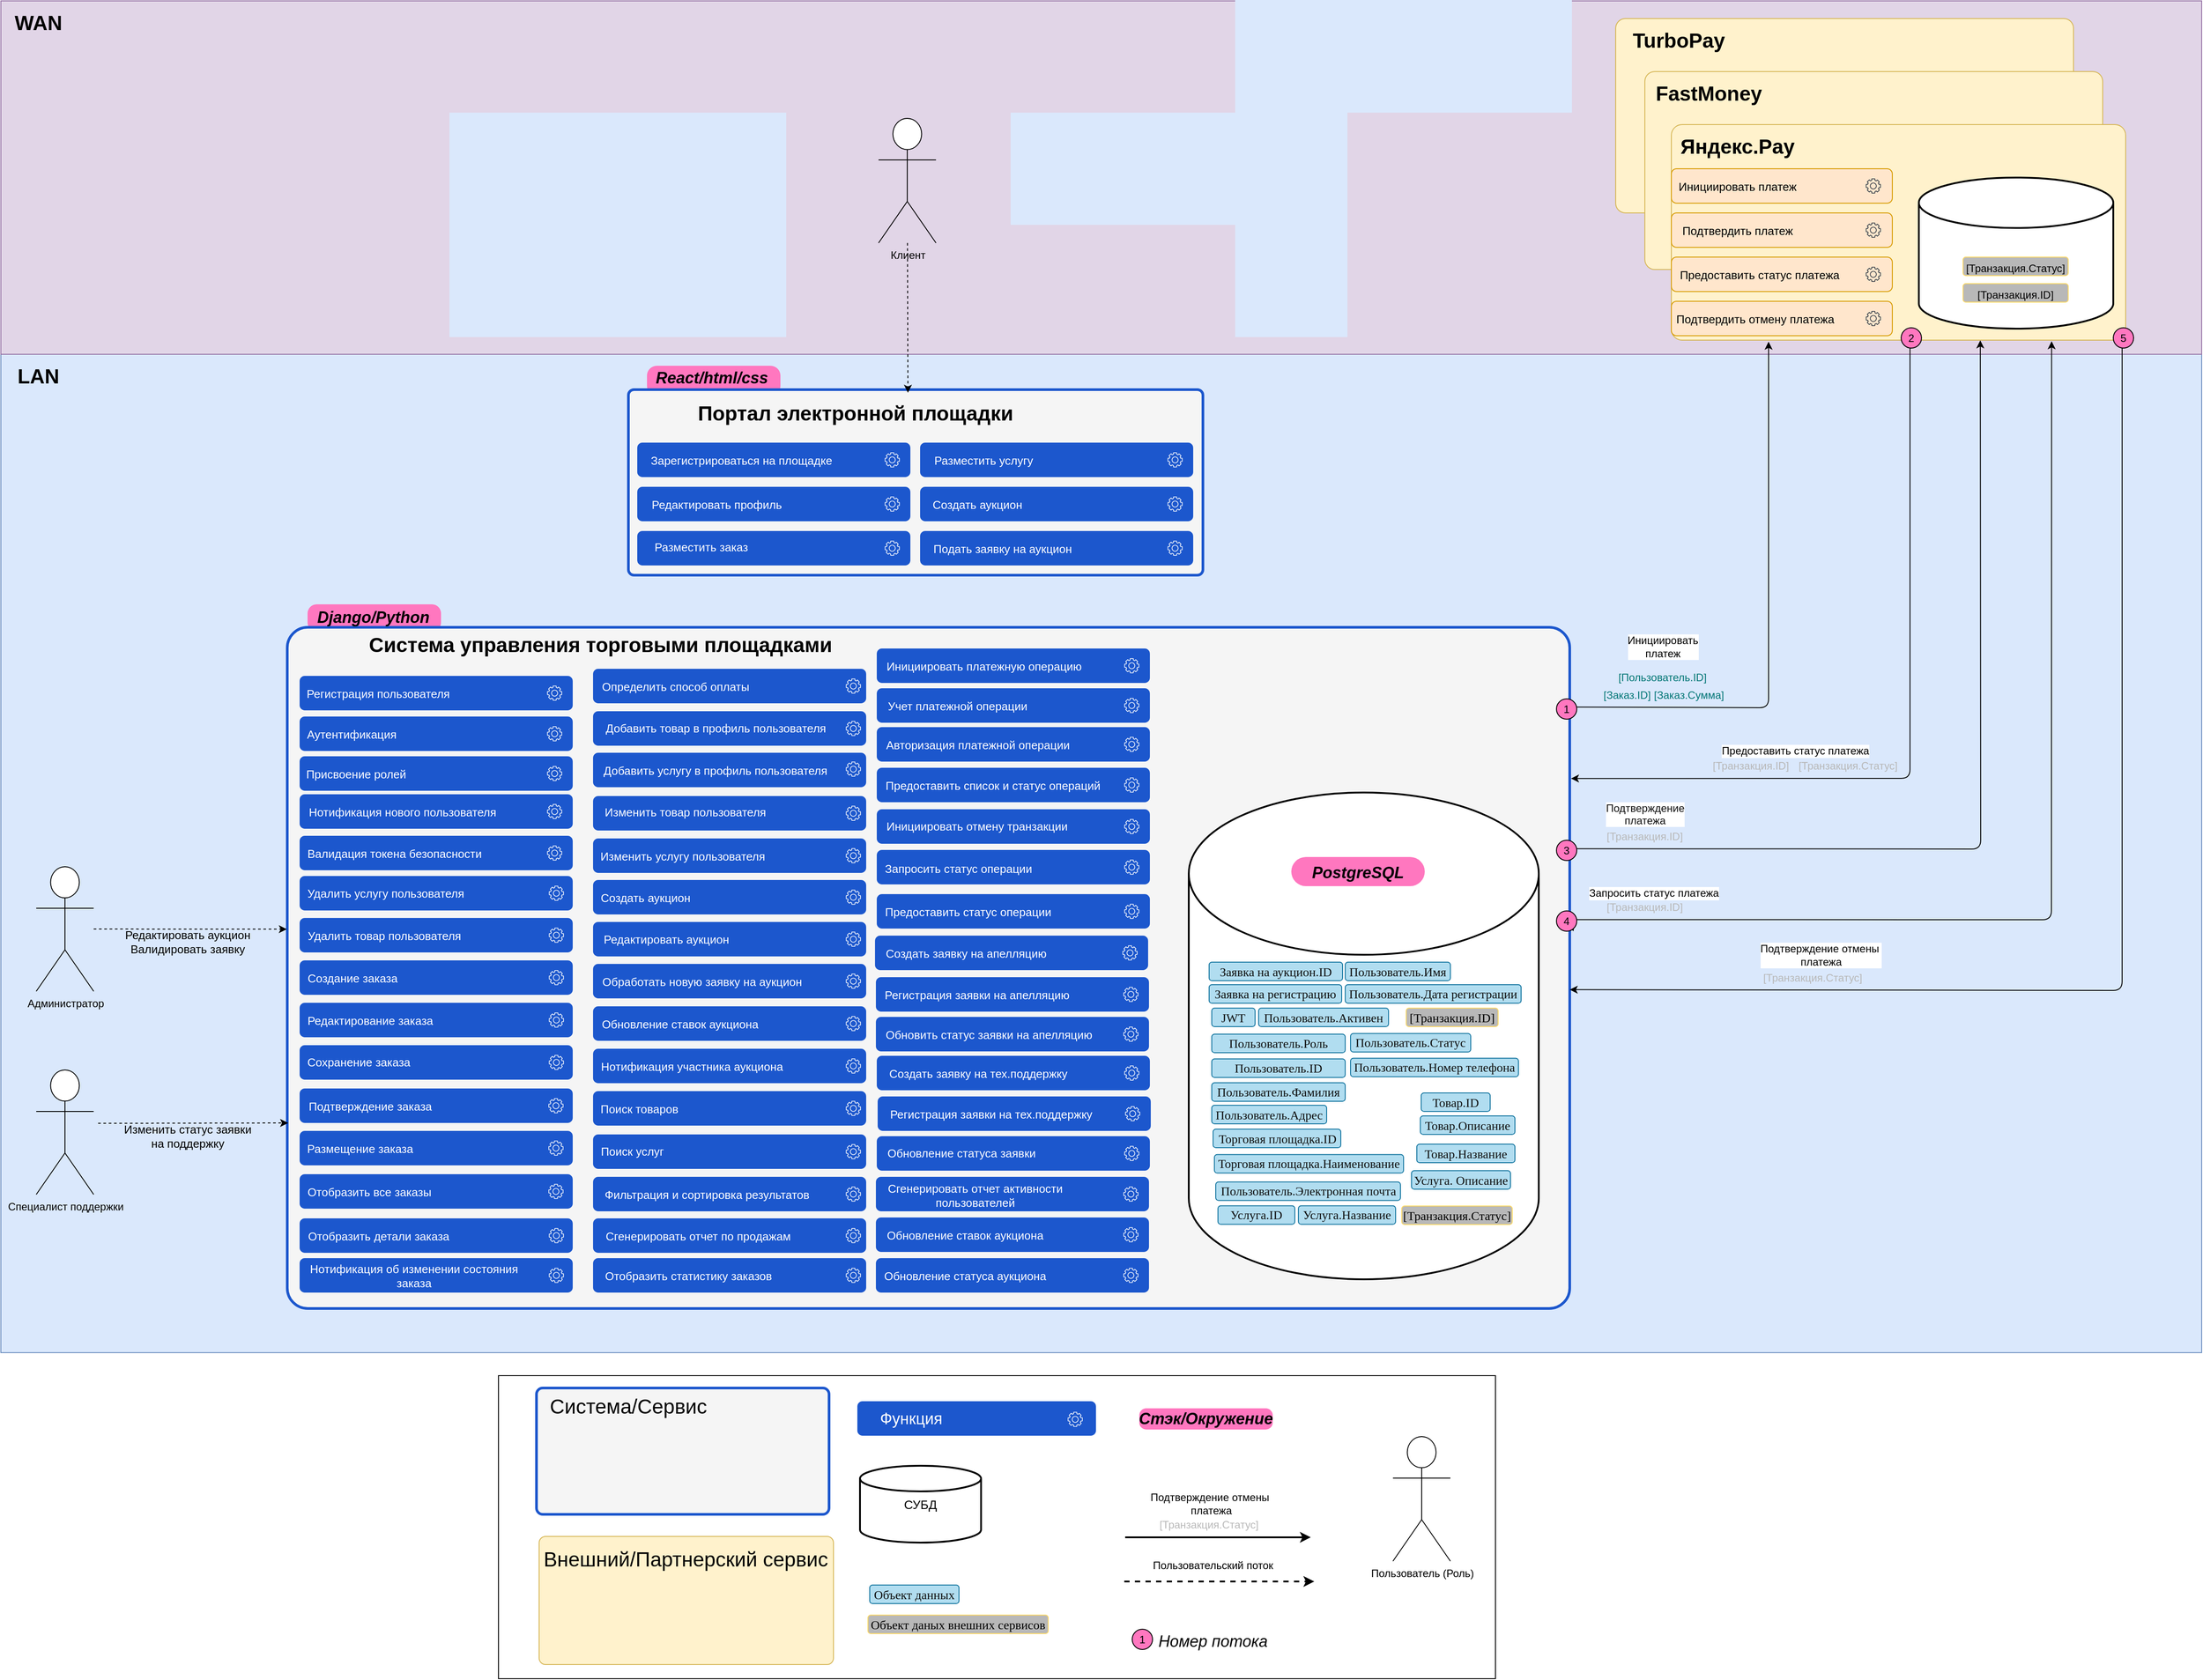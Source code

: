 <mxfile version="24.6.4" type="device" pages="2">
  <diagram name="DF" id="BleSmaJVXqo2yb7Co1eL">
    <mxGraphModel dx="1270" dy="2312" grid="0" gridSize="10" guides="0" tooltips="0" connect="1" arrows="1" fold="1" page="0" pageScale="1" pageWidth="827" pageHeight="1169" math="0" shadow="0">
      <root>
        <mxCell id="0" />
        <mxCell id="1" parent="0" />
        <mxCell id="D1CTnjmkYU0Mq4A9S6dc-23" value="" style="rounded=1;whiteSpace=wrap;html=1;arcSize=0;" parent="1" vertex="1">
          <mxGeometry x="1523" y="956" width="1128" height="343" as="geometry" />
        </mxCell>
        <mxCell id="cKbgiC5qh_IXnBO1eU4K-99" value="" style="rounded=0;whiteSpace=wrap;html=1;fillColor=#dae8fc;strokeColor=#6c8ebf;" parent="1" vertex="1">
          <mxGeometry x="960" y="-200" width="2490" height="1130" as="geometry" />
        </mxCell>
        <mxCell id="cKbgiC5qh_IXnBO1eU4K-98" value="" style="rounded=0;whiteSpace=wrap;html=1;fillColor=#e1d5e7;strokeColor=#9673a6;movable=1;resizable=1;rotatable=1;deletable=1;editable=1;locked=0;connectable=1;" parent="1" vertex="1">
          <mxGeometry x="960" y="-600" width="2490" height="400" as="geometry" />
        </mxCell>
        <mxCell id="cKbgiC5qh_IXnBO1eU4K-91" value="&lt;p style=&quot;margin: 0px 0px 0px 13px; text-indent: -13px; font-variant-numeric: normal; font-variant-east-asian: normal; font-variant-alternates: normal; font-kerning: auto; font-optical-sizing: auto; font-feature-settings: normal; font-variation-settings: normal; font-variant-position: normal; font-stretch: normal; font-size: 14px; line-height: normal; color: rgb(14, 14, 14); text-align: start;&quot; class=&quot;p1&quot;&gt;&lt;br&gt;&lt;/p&gt;" style="rounded=1;whiteSpace=wrap;html=1;fillColor=#FF77BF;strokeColor=none;arcSize=33;" parent="1" vertex="1">
          <mxGeometry x="1307" y="83" width="151" height="31" as="geometry" />
        </mxCell>
        <mxCell id="aNh6FEuhw9lsT8rE3H5J-120" value="" style="rounded=1;whiteSpace=wrap;html=1;arcSize=3;movable=1;resizable=1;rotatable=1;deletable=1;editable=1;locked=0;connectable=1;fillColor=#f5f5f5;strokeColor=#1C57CD;strokeWidth=3;fontColor=#333333;" parent="1" vertex="1">
          <mxGeometry x="1284" y="109" width="1451" height="771" as="geometry" />
        </mxCell>
        <mxCell id="aNh6FEuhw9lsT8rE3H5J-121" value="Система управления торговыми площадками" style="text;html=1;align=center;verticalAlign=middle;whiteSpace=wrap;rounded=1;shadow=0;fontSize=23;fontStyle=1" parent="1" vertex="1">
          <mxGeometry x="1364" y="104" width="549" height="49" as="geometry" />
        </mxCell>
        <mxCell id="aNh6FEuhw9lsT8rE3H5J-122" value="" style="rounded=1;whiteSpace=wrap;html=1;gradientColor=none;fillColor=#1C57CD;strokeColor=none;" parent="1" vertex="1">
          <mxGeometry x="1298" y="164" width="309" height="39" as="geometry" />
        </mxCell>
        <mxCell id="aNh6FEuhw9lsT8rE3H5J-123" value="" style="sketch=0;outlineConnect=0;dashed=0;verticalLabelPosition=bottom;verticalAlign=top;align=center;html=1;fontSize=12;fontStyle=0;aspect=fixed;pointerEvents=1;shape=mxgraph.aws4.gear;rounded=1;strokeColor=none;fillColor=default;" parent="1" vertex="1">
          <mxGeometry x="1578" y="175" width="17" height="17" as="geometry" />
        </mxCell>
        <mxCell id="aNh6FEuhw9lsT8rE3H5J-93" value="Регистрация пользователя" style="text;html=1;align=center;verticalAlign=middle;whiteSpace=wrap;rounded=1;fontSize=13;fontColor=#FFFFFF;strokeColor=none;" parent="1" vertex="1">
          <mxGeometry x="1301" y="168.5" width="172" height="30" as="geometry" />
        </mxCell>
        <mxCell id="Tz6aEU4ManMyac2rpAqn-42" value="" style="rounded=1;whiteSpace=wrap;html=1;fillColor=#1C57CD;strokeColor=none;" parent="1" vertex="1">
          <mxGeometry x="1298" y="210" width="309" height="39" as="geometry" />
        </mxCell>
        <mxCell id="Tz6aEU4ManMyac2rpAqn-43" value="" style="sketch=0;outlineConnect=0;fontColor=#232F3E;gradientColor=none;fillColor=default;strokeColor=none;dashed=0;verticalLabelPosition=bottom;verticalAlign=top;align=center;html=1;fontSize=12;fontStyle=0;aspect=fixed;pointerEvents=1;shape=mxgraph.aws4.gear;rounded=1;" parent="1" vertex="1">
          <mxGeometry x="1578" y="221" width="17" height="17" as="geometry" />
        </mxCell>
        <mxCell id="Tz6aEU4ManMyac2rpAqn-44" value="Аутентификация" style="text;html=1;align=center;verticalAlign=middle;whiteSpace=wrap;rounded=1;fontSize=13;fontColor=#FFFFFF;strokeColor=none;" parent="1" vertex="1">
          <mxGeometry x="1300" y="214.5" width="114" height="30" as="geometry" />
        </mxCell>
        <mxCell id="Tz6aEU4ManMyac2rpAqn-45" value="" style="rounded=1;whiteSpace=wrap;html=1;fillColor=#1C57CD;strokeColor=none;" parent="1" vertex="1">
          <mxGeometry x="1298" y="255" width="309" height="39" as="geometry" />
        </mxCell>
        <mxCell id="Tz6aEU4ManMyac2rpAqn-46" value="" style="sketch=0;outlineConnect=0;fontColor=#232F3E;gradientColor=none;fillColor=default;strokeColor=none;dashed=0;verticalLabelPosition=bottom;verticalAlign=top;align=center;html=1;fontSize=12;fontStyle=0;aspect=fixed;pointerEvents=1;shape=mxgraph.aws4.gear;rounded=1;" parent="1" vertex="1">
          <mxGeometry x="1578" y="266" width="17" height="17" as="geometry" />
        </mxCell>
        <mxCell id="Tz6aEU4ManMyac2rpAqn-47" value="Присвоение ролей" style="text;html=1;align=center;verticalAlign=middle;whiteSpace=wrap;rounded=1;fontSize=13;fontColor=#FFFFFF;strokeColor=none;" parent="1" vertex="1">
          <mxGeometry x="1301" y="260" width="122" height="30" as="geometry" />
        </mxCell>
        <mxCell id="Tz6aEU4ManMyac2rpAqn-48" value="" style="rounded=1;whiteSpace=wrap;html=1;fillColor=#1C57CD;strokeColor=none;" parent="1" vertex="1">
          <mxGeometry x="1298" y="345" width="309" height="39" as="geometry" />
        </mxCell>
        <mxCell id="Tz6aEU4ManMyac2rpAqn-49" value="" style="sketch=0;outlineConnect=0;fontColor=#232F3E;gradientColor=none;fillColor=default;strokeColor=none;dashed=0;verticalLabelPosition=bottom;verticalAlign=top;align=center;html=1;fontSize=12;fontStyle=0;aspect=fixed;pointerEvents=1;shape=mxgraph.aws4.gear;rounded=1;" parent="1" vertex="1">
          <mxGeometry x="1578" y="356" width="17" height="17" as="geometry" />
        </mxCell>
        <mxCell id="Tz6aEU4ManMyac2rpAqn-50" value="Валидация токена безопасности" style="text;html=1;align=center;verticalAlign=middle;whiteSpace=wrap;rounded=1;fontSize=13;fontColor=#FFFFFF;strokeColor=none;" parent="1" vertex="1">
          <mxGeometry x="1301" y="349.5" width="209" height="30" as="geometry" />
        </mxCell>
        <mxCell id="Tz6aEU4ManMyac2rpAqn-54" value="" style="rounded=1;whiteSpace=wrap;html=1;fillColor=#1C57CD;strokeColor=none;" parent="1" vertex="1">
          <mxGeometry x="1630" y="204" width="309" height="39" as="geometry" />
        </mxCell>
        <mxCell id="Tz6aEU4ManMyac2rpAqn-55" value="" style="sketch=0;outlineConnect=0;fontColor=#232F3E;gradientColor=none;fillColor=#FFFFFF;strokeColor=none;dashed=0;verticalLabelPosition=bottom;verticalAlign=top;align=center;html=1;fontSize=12;fontStyle=0;aspect=fixed;pointerEvents=1;shape=mxgraph.aws4.gear;rounded=1;" parent="1" vertex="1">
          <mxGeometry x="1916" y="215" width="17" height="17" as="geometry" />
        </mxCell>
        <mxCell id="Tz6aEU4ManMyac2rpAqn-56" value="Добавить товар в профиль пользователя" style="text;html=1;align=center;verticalAlign=middle;whiteSpace=wrap;rounded=1;fontSize=13;fontColor=#FFFFFF;strokeColor=none;" parent="1" vertex="1">
          <mxGeometry x="1638" y="208" width="262" height="30" as="geometry" />
        </mxCell>
        <mxCell id="Tz6aEU4ManMyac2rpAqn-57" value="" style="rounded=1;whiteSpace=wrap;html=1;fillColor=#1C57CD;strokeColor=none;" parent="1" vertex="1">
          <mxGeometry x="1630" y="251" width="309" height="39" as="geometry" />
        </mxCell>
        <mxCell id="Tz6aEU4ManMyac2rpAqn-58" value="" style="sketch=0;outlineConnect=0;fontColor=#232F3E;gradientColor=none;fillColor=#FFFFFF;strokeColor=none;dashed=0;verticalLabelPosition=bottom;verticalAlign=top;align=center;html=1;fontSize=12;fontStyle=0;aspect=fixed;pointerEvents=1;shape=mxgraph.aws4.gear;rounded=1;" parent="1" vertex="1">
          <mxGeometry x="1916" y="261" width="17" height="17" as="geometry" />
        </mxCell>
        <mxCell id="Tz6aEU4ManMyac2rpAqn-59" value="Добавить услугу в профиль пользователя" style="text;html=1;align=center;verticalAlign=middle;whiteSpace=wrap;rounded=1;fontSize=13;fontColor=#FFFFFF;strokeColor=none;" parent="1" vertex="1">
          <mxGeometry x="1632" y="256" width="273" height="30" as="geometry" />
        </mxCell>
        <mxCell id="Tz6aEU4ManMyac2rpAqn-60" value="" style="rounded=1;whiteSpace=wrap;html=1;fillColor=#1C57CD;strokeColor=none;" parent="1" vertex="1">
          <mxGeometry x="1630" y="300" width="309" height="39" as="geometry" />
        </mxCell>
        <mxCell id="Tz6aEU4ManMyac2rpAqn-61" value="" style="sketch=0;outlineConnect=0;fontColor=#232F3E;gradientColor=none;fillColor=#FFFFFF;strokeColor=none;dashed=0;verticalLabelPosition=bottom;verticalAlign=top;align=center;html=1;fontSize=12;fontStyle=0;aspect=fixed;pointerEvents=1;shape=mxgraph.aws4.gear;rounded=1;" parent="1" vertex="1">
          <mxGeometry x="1916" y="311" width="17" height="17" as="geometry" />
        </mxCell>
        <mxCell id="Tz6aEU4ManMyac2rpAqn-62" value="Изменить товар пользователя" style="text;html=1;align=center;verticalAlign=middle;whiteSpace=wrap;rounded=1;fontSize=13;fontColor=#FFFFFF;strokeColor=none;" parent="1" vertex="1">
          <mxGeometry x="1637" y="303" width="195" height="30" as="geometry" />
        </mxCell>
        <mxCell id="Tz6aEU4ManMyac2rpAqn-63" value="" style="rounded=1;whiteSpace=wrap;html=1;fillColor=#1C57CD;strokeColor=none;" parent="1" vertex="1">
          <mxGeometry x="1630" y="348" width="309" height="39" as="geometry" />
        </mxCell>
        <mxCell id="Tz6aEU4ManMyac2rpAqn-64" value="" style="sketch=0;outlineConnect=0;fontColor=#232F3E;gradientColor=none;fillColor=#FFFFFF;strokeColor=none;dashed=0;verticalLabelPosition=bottom;verticalAlign=top;align=center;html=1;fontSize=12;fontStyle=0;aspect=fixed;pointerEvents=1;shape=mxgraph.aws4.gear;rounded=1;" parent="1" vertex="1">
          <mxGeometry x="1916" y="359" width="17" height="17" as="geometry" />
        </mxCell>
        <mxCell id="Tz6aEU4ManMyac2rpAqn-65" value="Изменить услугу пользователя" style="text;html=1;align=center;verticalAlign=middle;whiteSpace=wrap;rounded=1;fontSize=13;fontColor=#FFFFFF;strokeColor=none;" parent="1" vertex="1">
          <mxGeometry x="1634" y="352.5" width="195" height="30" as="geometry" />
        </mxCell>
        <mxCell id="Tz6aEU4ManMyac2rpAqn-66" value="" style="rounded=1;whiteSpace=wrap;html=1;fillColor=#1C57CD;strokeColor=none;" parent="1" vertex="1">
          <mxGeometry x="1298" y="390.5" width="309" height="39" as="geometry" />
        </mxCell>
        <mxCell id="Tz6aEU4ManMyac2rpAqn-67" value="" style="sketch=0;outlineConnect=0;fontColor=#232F3E;gradientColor=none;fillColor=default;strokeColor=none;dashed=0;verticalLabelPosition=bottom;verticalAlign=top;align=center;html=1;fontSize=12;fontStyle=0;aspect=fixed;pointerEvents=1;shape=mxgraph.aws4.gear;rounded=1;" parent="1" vertex="1">
          <mxGeometry x="1580" y="401.5" width="17" height="17" as="geometry" />
        </mxCell>
        <mxCell id="Tz6aEU4ManMyac2rpAqn-68" value="Удалить услугу пользователя" style="text;html=1;align=center;verticalAlign=middle;whiteSpace=wrap;rounded=1;fontSize=13;fontColor=#FFFFFF;strokeColor=none;" parent="1" vertex="1">
          <mxGeometry x="1301" y="395" width="189" height="30" as="geometry" />
        </mxCell>
        <mxCell id="Tz6aEU4ManMyac2rpAqn-69" value="" style="rounded=1;whiteSpace=wrap;html=1;fillColor=#1C57CD;strokeColor=none;" parent="1" vertex="1">
          <mxGeometry x="1298" y="438" width="309" height="39" as="geometry" />
        </mxCell>
        <mxCell id="Tz6aEU4ManMyac2rpAqn-70" value="" style="sketch=0;outlineConnect=0;fontColor=#232F3E;gradientColor=none;fillColor=default;strokeColor=none;dashed=0;verticalLabelPosition=bottom;verticalAlign=top;align=center;html=1;fontSize=12;fontStyle=0;aspect=fixed;pointerEvents=1;shape=mxgraph.aws4.gear;rounded=1;" parent="1" vertex="1">
          <mxGeometry x="1580" y="449" width="17" height="17" as="geometry" />
        </mxCell>
        <mxCell id="Tz6aEU4ManMyac2rpAqn-71" value="Удалить товар пользователя" style="text;html=1;align=center;verticalAlign=middle;whiteSpace=wrap;rounded=1;fontSize=13;fontColor=#FFFFFF;strokeColor=none;" parent="1" vertex="1">
          <mxGeometry x="1300" y="442.5" width="188" height="30" as="geometry" />
        </mxCell>
        <mxCell id="Tz6aEU4ManMyac2rpAqn-72" value="" style="rounded=1;whiteSpace=wrap;html=1;fillColor=#1C57CD;strokeColor=none;" parent="1" vertex="1">
          <mxGeometry x="1298" y="298" width="309" height="39" as="geometry" />
        </mxCell>
        <mxCell id="Tz6aEU4ManMyac2rpAqn-73" value="" style="sketch=0;outlineConnect=0;fontColor=#232F3E;gradientColor=none;fillColor=default;strokeColor=none;dashed=0;verticalLabelPosition=bottom;verticalAlign=top;align=center;html=1;fontSize=12;fontStyle=0;aspect=fixed;pointerEvents=1;shape=mxgraph.aws4.gear;rounded=1;" parent="1" vertex="1">
          <mxGeometry x="1578" y="309" width="17" height="17" as="geometry" />
        </mxCell>
        <mxCell id="Tz6aEU4ManMyac2rpAqn-74" value="Нотификация нового пользователя" style="text;html=1;align=center;verticalAlign=middle;whiteSpace=wrap;rounded=1;fontSize=13;fontColor=#FFFFFF;strokeColor=none;" parent="1" vertex="1">
          <mxGeometry x="1301" y="302.5" width="227" height="30" as="geometry" />
        </mxCell>
        <mxCell id="Tz6aEU4ManMyac2rpAqn-75" value="" style="rounded=1;whiteSpace=wrap;html=1;fillColor=#1C57CD;strokeColor=none;" parent="1" vertex="1">
          <mxGeometry x="1298" y="486" width="309" height="39" as="geometry" />
        </mxCell>
        <mxCell id="Tz6aEU4ManMyac2rpAqn-76" value="" style="sketch=0;outlineConnect=0;fontColor=#232F3E;gradientColor=none;fillColor=default;strokeColor=none;dashed=0;verticalLabelPosition=bottom;verticalAlign=top;align=center;html=1;fontSize=12;fontStyle=0;aspect=fixed;pointerEvents=1;shape=mxgraph.aws4.gear;rounded=1;" parent="1" vertex="1">
          <mxGeometry x="1580" y="497" width="17" height="17" as="geometry" />
        </mxCell>
        <mxCell id="Tz6aEU4ManMyac2rpAqn-77" value="Создание заказа" style="text;html=1;align=center;verticalAlign=middle;whiteSpace=wrap;rounded=1;fontSize=13;fontColor=#FFFFFF;strokeColor=none;" parent="1" vertex="1">
          <mxGeometry x="1303" y="490.5" width="110" height="30" as="geometry" />
        </mxCell>
        <mxCell id="Tz6aEU4ManMyac2rpAqn-78" value="" style="rounded=1;whiteSpace=wrap;html=1;fillColor=#1C57CD;strokeColor=none;" parent="1" vertex="1">
          <mxGeometry x="1298" y="534" width="309" height="39" as="geometry" />
        </mxCell>
        <mxCell id="Tz6aEU4ManMyac2rpAqn-79" value="" style="sketch=0;outlineConnect=0;fontColor=#232F3E;gradientColor=none;fillColor=default;strokeColor=none;dashed=0;verticalLabelPosition=bottom;verticalAlign=top;align=center;html=1;fontSize=12;fontStyle=0;aspect=fixed;pointerEvents=1;shape=mxgraph.aws4.gear;rounded=1;" parent="1" vertex="1">
          <mxGeometry x="1580" y="545" width="17" height="17" as="geometry" />
        </mxCell>
        <mxCell id="Tz6aEU4ManMyac2rpAqn-80" value="Редактирование заказа" style="text;html=1;align=center;verticalAlign=middle;whiteSpace=wrap;rounded=1;fontSize=13;fontColor=#FFFFFF;strokeColor=none;" parent="1" vertex="1">
          <mxGeometry x="1301" y="538.5" width="154" height="30" as="geometry" />
        </mxCell>
        <mxCell id="Tz6aEU4ManMyac2rpAqn-81" value="" style="rounded=1;whiteSpace=wrap;html=1;fillColor=#1C57CD;strokeColor=none;" parent="1" vertex="1">
          <mxGeometry x="1298" y="582" width="309" height="39" as="geometry" />
        </mxCell>
        <mxCell id="Tz6aEU4ManMyac2rpAqn-82" value="" style="sketch=0;outlineConnect=0;fontColor=#232F3E;gradientColor=none;fillColor=default;strokeColor=none;dashed=0;verticalLabelPosition=bottom;verticalAlign=top;align=center;html=1;fontSize=12;fontStyle=0;aspect=fixed;pointerEvents=1;shape=mxgraph.aws4.gear;rounded=1;" parent="1" vertex="1">
          <mxGeometry x="1580" y="593" width="17" height="17" as="geometry" />
        </mxCell>
        <mxCell id="Tz6aEU4ManMyac2rpAqn-83" value="Сохранение заказа" style="text;html=1;align=center;verticalAlign=middle;whiteSpace=wrap;rounded=1;fontSize=13;fontColor=#FFFFFF;strokeColor=none;" parent="1" vertex="1">
          <mxGeometry x="1302" y="586" width="126" height="30" as="geometry" />
        </mxCell>
        <mxCell id="Tz6aEU4ManMyac2rpAqn-84" value="" style="rounded=1;whiteSpace=wrap;html=1;fillColor=#1C57CD;strokeColor=none;" parent="1" vertex="1">
          <mxGeometry x="1298" y="631" width="309" height="39" as="geometry" />
        </mxCell>
        <mxCell id="Tz6aEU4ManMyac2rpAqn-85" value="" style="sketch=0;outlineConnect=0;fontColor=#232F3E;gradientColor=none;fillColor=default;strokeColor=none;dashed=0;verticalLabelPosition=bottom;verticalAlign=top;align=center;html=1;fontSize=12;fontStyle=0;aspect=fixed;pointerEvents=1;shape=mxgraph.aws4.gear;rounded=1;" parent="1" vertex="1">
          <mxGeometry x="1579.5" y="642" width="17" height="17" as="geometry" />
        </mxCell>
        <mxCell id="Tz6aEU4ManMyac2rpAqn-86" value="Подтверждение заказа" style="text;html=1;align=center;verticalAlign=middle;whiteSpace=wrap;rounded=1;fontSize=13;fontColor=#FFFFFF;strokeColor=none;" parent="1" vertex="1">
          <mxGeometry x="1302" y="635.5" width="152" height="30" as="geometry" />
        </mxCell>
        <mxCell id="Tz6aEU4ManMyac2rpAqn-87" value="" style="rounded=1;whiteSpace=wrap;html=1;fillColor=#1C57CD;strokeColor=none;" parent="1" vertex="1">
          <mxGeometry x="1298" y="679" width="309" height="39" as="geometry" />
        </mxCell>
        <mxCell id="Tz6aEU4ManMyac2rpAqn-88" value="" style="sketch=0;outlineConnect=0;fontColor=#232F3E;gradientColor=none;fillColor=default;strokeColor=none;dashed=0;verticalLabelPosition=bottom;verticalAlign=top;align=center;html=1;fontSize=12;fontStyle=0;aspect=fixed;pointerEvents=1;shape=mxgraph.aws4.gear;rounded=1;" parent="1" vertex="1">
          <mxGeometry x="1579.5" y="690" width="17" height="17" as="geometry" />
        </mxCell>
        <mxCell id="Tz6aEU4ManMyac2rpAqn-89" value="Размещение заказа" style="text;html=1;align=center;verticalAlign=middle;whiteSpace=wrap;rounded=1;fontSize=13;fontColor=#FFFFFF;strokeColor=none;" parent="1" vertex="1">
          <mxGeometry x="1301" y="683.5" width="130.5" height="30" as="geometry" />
        </mxCell>
        <mxCell id="Tz6aEU4ManMyac2rpAqn-90" value="" style="rounded=1;whiteSpace=wrap;html=1;fillColor=#1C57CD;strokeColor=none;" parent="1" vertex="1">
          <mxGeometry x="1298" y="728" width="309" height="39" as="geometry" />
        </mxCell>
        <mxCell id="Tz6aEU4ManMyac2rpAqn-91" value="" style="sketch=0;outlineConnect=0;fontColor=#232F3E;gradientColor=none;fillColor=default;strokeColor=none;dashed=0;verticalLabelPosition=bottom;verticalAlign=top;align=center;html=1;fontSize=12;fontStyle=0;aspect=fixed;pointerEvents=1;shape=mxgraph.aws4.gear;rounded=1;" parent="1" vertex="1">
          <mxGeometry x="1579.5" y="739" width="17" height="17" as="geometry" />
        </mxCell>
        <mxCell id="Tz6aEU4ManMyac2rpAqn-92" value="Отобразить все заказы" style="text;html=1;align=center;verticalAlign=middle;whiteSpace=wrap;rounded=1;fontSize=13;fontColor=#FFFFFF;strokeColor=none;" parent="1" vertex="1">
          <mxGeometry x="1301" y="732.5" width="152" height="30" as="geometry" />
        </mxCell>
        <mxCell id="Tz6aEU4ManMyac2rpAqn-93" value="" style="rounded=1;whiteSpace=wrap;html=1;fillColor=#1C57CD;strokeColor=none;" parent="1" vertex="1">
          <mxGeometry x="1298" y="778" width="309" height="39" as="geometry" />
        </mxCell>
        <mxCell id="Tz6aEU4ManMyac2rpAqn-94" value="" style="sketch=0;outlineConnect=0;fontColor=#232F3E;gradientColor=none;fillColor=default;strokeColor=none;dashed=0;verticalLabelPosition=bottom;verticalAlign=top;align=center;html=1;fontSize=12;fontStyle=0;aspect=fixed;pointerEvents=1;shape=mxgraph.aws4.gear;rounded=1;" parent="1" vertex="1">
          <mxGeometry x="1580" y="789" width="17" height="17" as="geometry" />
        </mxCell>
        <mxCell id="Tz6aEU4ManMyac2rpAqn-95" value="Отобразить детали заказа" style="text;html=1;align=center;verticalAlign=middle;whiteSpace=wrap;rounded=1;fontSize=13;fontColor=#FFFFFF;strokeColor=none;" parent="1" vertex="1">
          <mxGeometry x="1303" y="783" width="169" height="30" as="geometry" />
        </mxCell>
        <mxCell id="Tz6aEU4ManMyac2rpAqn-96" value="" style="rounded=1;whiteSpace=wrap;html=1;fillColor=#1C57CD;strokeColor=none;" parent="1" vertex="1">
          <mxGeometry x="1298" y="823" width="309" height="39" as="geometry" />
        </mxCell>
        <mxCell id="Tz6aEU4ManMyac2rpAqn-97" value="" style="sketch=0;outlineConnect=0;fontColor=#232F3E;gradientColor=none;fillColor=default;strokeColor=none;dashed=0;verticalLabelPosition=bottom;verticalAlign=top;align=center;html=1;fontSize=12;fontStyle=0;aspect=fixed;pointerEvents=1;shape=mxgraph.aws4.gear;rounded=1;" parent="1" vertex="1">
          <mxGeometry x="1580" y="834" width="17" height="17" as="geometry" />
        </mxCell>
        <mxCell id="Tz6aEU4ManMyac2rpAqn-98" value="Нотификация об изменении состояния заказа" style="text;html=1;align=center;verticalAlign=middle;whiteSpace=wrap;rounded=1;fontSize=13;fontColor=#FFFFFF;strokeColor=none;" parent="1" vertex="1">
          <mxGeometry x="1304" y="827.5" width="247" height="30" as="geometry" />
        </mxCell>
        <mxCell id="Tz6aEU4ManMyac2rpAqn-102" value="" style="rounded=1;whiteSpace=wrap;html=1;arcSize=5;fillColor=#fff2cc;strokeColor=#d6b656;" parent="1" vertex="1">
          <mxGeometry x="2787" y="-580" width="518" height="220" as="geometry" />
        </mxCell>
        <mxCell id="Tz6aEU4ManMyac2rpAqn-103" value="TurboPay" style="text;html=1;align=center;verticalAlign=middle;whiteSpace=wrap;rounded=1;shadow=0;fontSize=23;fontStyle=1" parent="1" vertex="1">
          <mxGeometry x="2770" y="-580" width="177" height="49" as="geometry" />
        </mxCell>
        <mxCell id="Tz6aEU4ManMyac2rpAqn-106" value="" style="rounded=1;whiteSpace=wrap;html=1;fillColor=#1C57CD;strokeColor=none;" parent="1" vertex="1">
          <mxGeometry x="1630" y="156" width="309" height="39" as="geometry" />
        </mxCell>
        <mxCell id="Tz6aEU4ManMyac2rpAqn-107" value="" style="sketch=0;outlineConnect=0;fontColor=#232F3E;gradientColor=none;fillColor=#FFFFFF;strokeColor=none;dashed=0;verticalLabelPosition=bottom;verticalAlign=top;align=center;html=1;fontSize=12;fontStyle=0;aspect=fixed;pointerEvents=1;shape=mxgraph.aws4.gear;rounded=1;" parent="1" vertex="1">
          <mxGeometry x="1916" y="167" width="17" height="17" as="geometry" />
        </mxCell>
        <mxCell id="Tz6aEU4ManMyac2rpAqn-108" value="Определить способ оплаты" style="text;html=1;align=center;verticalAlign=middle;whiteSpace=wrap;rounded=1;fontSize=13;fontColor=#FFFFFF;strokeColor=none;" parent="1" vertex="1">
          <mxGeometry x="1637" y="160.5" width="173" height="30" as="geometry" />
        </mxCell>
        <mxCell id="Tz6aEU4ManMyac2rpAqn-109" value="" style="rounded=1;whiteSpace=wrap;html=1;fillColor=#1C57CD;strokeColor=none;" parent="1" vertex="1">
          <mxGeometry x="1951" y="133" width="309" height="39" as="geometry" />
        </mxCell>
        <mxCell id="Tz6aEU4ManMyac2rpAqn-110" value="" style="sketch=0;outlineConnect=0;fontColor=#232F3E;gradientColor=none;fillColor=#FFFFFF;strokeColor=none;dashed=0;verticalLabelPosition=bottom;verticalAlign=top;align=center;html=1;fontSize=12;fontStyle=0;aspect=fixed;pointerEvents=1;shape=mxgraph.aws4.gear;rounded=1;" parent="1" vertex="1">
          <mxGeometry x="2231" y="144" width="17" height="17" as="geometry" />
        </mxCell>
        <mxCell id="Tz6aEU4ManMyac2rpAqn-111" value="Инициировать платежную операцию" style="text;html=1;align=center;verticalAlign=middle;whiteSpace=wrap;rounded=1;fontSize=13;fontColor=#FFFFFF;strokeColor=none;" parent="1" vertex="1">
          <mxGeometry x="1951" y="137.5" width="243" height="30" as="geometry" />
        </mxCell>
        <mxCell id="Tz6aEU4ManMyac2rpAqn-115" value="" style="rounded=1;whiteSpace=wrap;html=1;fillColor=#1C57CD;strokeColor=none;" parent="1" vertex="1">
          <mxGeometry x="1951" y="178" width="309" height="39" as="geometry" />
        </mxCell>
        <mxCell id="Tz6aEU4ManMyac2rpAqn-116" value="" style="sketch=0;outlineConnect=0;fontColor=#232F3E;gradientColor=none;fillColor=#FFFFFF;strokeColor=none;dashed=0;verticalLabelPosition=bottom;verticalAlign=top;align=center;html=1;fontSize=12;fontStyle=0;aspect=fixed;pointerEvents=1;shape=mxgraph.aws4.gear;rounded=1;" parent="1" vertex="1">
          <mxGeometry x="2231" y="189" width="17" height="17" as="geometry" />
        </mxCell>
        <mxCell id="Tz6aEU4ManMyac2rpAqn-117" value="Учет платежной операции" style="text;html=1;align=center;verticalAlign=middle;whiteSpace=wrap;rounded=1;fontSize=13;fontColor=#FFFFFF;strokeColor=none;" parent="1" vertex="1">
          <mxGeometry x="1956" y="182.5" width="173" height="30" as="geometry" />
        </mxCell>
        <mxCell id="Tz6aEU4ManMyac2rpAqn-118" value="" style="rounded=1;whiteSpace=wrap;html=1;fillColor=#1C57CD;strokeColor=none;" parent="1" vertex="1">
          <mxGeometry x="1951" y="222" width="309" height="39" as="geometry" />
        </mxCell>
        <mxCell id="Tz6aEU4ManMyac2rpAqn-119" value="" style="sketch=0;outlineConnect=0;fontColor=#232F3E;gradientColor=none;fillColor=#FFFFFF;strokeColor=none;dashed=0;verticalLabelPosition=bottom;verticalAlign=top;align=center;html=1;fontSize=12;fontStyle=0;aspect=fixed;pointerEvents=1;shape=mxgraph.aws4.gear;rounded=1;" parent="1" vertex="1">
          <mxGeometry x="2231" y="233" width="17" height="17" as="geometry" />
        </mxCell>
        <mxCell id="Tz6aEU4ManMyac2rpAqn-120" value="Авторизация платежной операции" style="text;html=1;align=center;verticalAlign=middle;whiteSpace=wrap;rounded=1;fontSize=13;fontColor=#FFFFFF;strokeColor=none;" parent="1" vertex="1">
          <mxGeometry x="1944" y="226.5" width="243" height="30" as="geometry" />
        </mxCell>
        <mxCell id="Tz6aEU4ManMyac2rpAqn-121" value="" style="rounded=1;whiteSpace=wrap;html=1;fillColor=#1C57CD;strokeColor=none;" parent="1" vertex="1">
          <mxGeometry x="1951" y="268" width="309" height="39" as="geometry" />
        </mxCell>
        <mxCell id="Tz6aEU4ManMyac2rpAqn-122" value="" style="sketch=0;outlineConnect=0;fontColor=#232F3E;gradientColor=none;fillColor=#FFFFFF;strokeColor=none;dashed=0;verticalLabelPosition=bottom;verticalAlign=top;align=center;html=1;fontSize=12;fontStyle=0;aspect=fixed;pointerEvents=1;shape=mxgraph.aws4.gear;rounded=1;" parent="1" vertex="1">
          <mxGeometry x="2231" y="279" width="17" height="17" as="geometry" />
        </mxCell>
        <mxCell id="Tz6aEU4ManMyac2rpAqn-123" value="Предоставить список и статус операций" style="text;html=1;align=center;verticalAlign=middle;whiteSpace=wrap;rounded=1;fontSize=13;fontColor=#FFFFFF;strokeColor=none;" parent="1" vertex="1">
          <mxGeometry x="1951" y="272.5" width="263" height="30" as="geometry" />
        </mxCell>
        <mxCell id="Tz6aEU4ManMyac2rpAqn-124" value="" style="rounded=1;whiteSpace=wrap;html=1;fillColor=#1C57CD;strokeColor=none;" parent="1" vertex="1">
          <mxGeometry x="1951" y="315" width="309" height="39" as="geometry" />
        </mxCell>
        <mxCell id="Tz6aEU4ManMyac2rpAqn-125" value="" style="sketch=0;outlineConnect=0;fontColor=#232F3E;gradientColor=none;fillColor=#FFFFFF;strokeColor=none;dashed=0;verticalLabelPosition=bottom;verticalAlign=top;align=center;html=1;fontSize=12;fontStyle=0;aspect=fixed;pointerEvents=1;shape=mxgraph.aws4.gear;rounded=1;" parent="1" vertex="1">
          <mxGeometry x="2231" y="326" width="17" height="17" as="geometry" />
        </mxCell>
        <mxCell id="Tz6aEU4ManMyac2rpAqn-126" value="Инициировать отмену транзакции" style="text;html=1;align=center;verticalAlign=middle;whiteSpace=wrap;rounded=1;fontSize=13;fontColor=#FFFFFF;strokeColor=none;" parent="1" vertex="1">
          <mxGeometry x="1953" y="319" width="223" height="30" as="geometry" />
        </mxCell>
        <mxCell id="Tz6aEU4ManMyac2rpAqn-127" value="" style="rounded=1;whiteSpace=wrap;html=1;fillColor=#1C57CD;strokeColor=none;" parent="1" vertex="1">
          <mxGeometry x="1951" y="361" width="309" height="39" as="geometry" />
        </mxCell>
        <mxCell id="Tz6aEU4ManMyac2rpAqn-128" value="" style="sketch=0;outlineConnect=0;fontColor=#232F3E;gradientColor=none;fillColor=#FFFFFF;strokeColor=none;dashed=0;verticalLabelPosition=bottom;verticalAlign=top;align=center;html=1;fontSize=12;fontStyle=0;aspect=fixed;pointerEvents=1;shape=mxgraph.aws4.gear;rounded=1;" parent="1" vertex="1">
          <mxGeometry x="2231" y="372" width="17" height="17" as="geometry" />
        </mxCell>
        <mxCell id="Tz6aEU4ManMyac2rpAqn-129" value="Запросить статус операции" style="text;html=1;align=center;verticalAlign=middle;whiteSpace=wrap;rounded=1;fontSize=13;fontColor=#FFFFFF;strokeColor=none;" parent="1" vertex="1">
          <mxGeometry x="1954" y="367" width="179" height="30" as="geometry" />
        </mxCell>
        <mxCell id="Tz6aEU4ManMyac2rpAqn-130" value="" style="rounded=1;whiteSpace=wrap;html=1;fillColor=#1C57CD;strokeColor=none;" parent="1" vertex="1">
          <mxGeometry x="1951" y="411" width="309" height="39" as="geometry" />
        </mxCell>
        <mxCell id="Tz6aEU4ManMyac2rpAqn-131" value="" style="sketch=0;outlineConnect=0;fontColor=#232F3E;gradientColor=none;fillColor=#FFFFFF;strokeColor=none;dashed=0;verticalLabelPosition=bottom;verticalAlign=top;align=center;html=1;fontSize=12;fontStyle=0;aspect=fixed;pointerEvents=1;shape=mxgraph.aws4.gear;rounded=1;" parent="1" vertex="1">
          <mxGeometry x="2231" y="422" width="17" height="17" as="geometry" />
        </mxCell>
        <mxCell id="Tz6aEU4ManMyac2rpAqn-132" value="Предоставить статус операции" style="text;html=1;align=center;verticalAlign=middle;whiteSpace=wrap;rounded=1;fontSize=13;fontColor=#FFFFFF;strokeColor=none;" parent="1" vertex="1">
          <mxGeometry x="1951" y="415.5" width="207" height="30" as="geometry" />
        </mxCell>
        <mxCell id="Tz6aEU4ManMyac2rpAqn-135" value="" style="rounded=1;whiteSpace=wrap;html=1;fillColor=#1C57CD;strokeColor=none;" parent="1" vertex="1">
          <mxGeometry x="1630" y="395" width="309" height="39" as="geometry" />
        </mxCell>
        <mxCell id="Tz6aEU4ManMyac2rpAqn-136" value="" style="sketch=0;outlineConnect=0;fontColor=#232F3E;gradientColor=none;fillColor=#FFFFFF;strokeColor=none;dashed=0;verticalLabelPosition=bottom;verticalAlign=top;align=center;html=1;fontSize=12;fontStyle=0;aspect=fixed;pointerEvents=1;shape=mxgraph.aws4.gear;rounded=1;" parent="1" vertex="1">
          <mxGeometry x="1916" y="406" width="17" height="17" as="geometry" />
        </mxCell>
        <mxCell id="Tz6aEU4ManMyac2rpAqn-137" value="Создать аукцион" style="text;html=1;align=center;verticalAlign=middle;whiteSpace=wrap;rounded=1;fontSize=13;fontColor=#FFFFFF;strokeColor=none;" parent="1" vertex="1">
          <mxGeometry x="1633" y="399.5" width="113" height="30" as="geometry" />
        </mxCell>
        <mxCell id="Tz6aEU4ManMyac2rpAqn-140" value="" style="rounded=1;whiteSpace=wrap;html=1;fillColor=#1C57CD;strokeColor=none;" parent="1" vertex="1">
          <mxGeometry x="1630" y="442.5" width="309" height="39" as="geometry" />
        </mxCell>
        <mxCell id="Tz6aEU4ManMyac2rpAqn-141" value="" style="sketch=0;outlineConnect=0;fontColor=#232F3E;gradientColor=none;fillColor=#FFFFFF;strokeColor=none;dashed=0;verticalLabelPosition=bottom;verticalAlign=top;align=center;html=1;fontSize=12;fontStyle=0;aspect=fixed;pointerEvents=1;shape=mxgraph.aws4.gear;rounded=1;" parent="1" vertex="1">
          <mxGeometry x="1916" y="453.5" width="17" height="17" as="geometry" />
        </mxCell>
        <mxCell id="Tz6aEU4ManMyac2rpAqn-142" value="Редактировать аукцион" style="text;html=1;align=center;verticalAlign=middle;whiteSpace=wrap;rounded=1;fontSize=13;fontColor=#FFFFFF;strokeColor=none;" parent="1" vertex="1">
          <mxGeometry x="1633" y="447" width="160" height="30" as="geometry" />
        </mxCell>
        <mxCell id="Tz6aEU4ManMyac2rpAqn-143" value="" style="rounded=1;whiteSpace=wrap;html=1;fillColor=#1C57CD;strokeColor=none;" parent="1" vertex="1">
          <mxGeometry x="1630" y="490" width="309" height="39" as="geometry" />
        </mxCell>
        <mxCell id="Tz6aEU4ManMyac2rpAqn-144" value="" style="sketch=0;outlineConnect=0;fontColor=#232F3E;gradientColor=none;fillColor=#FFFFFF;strokeColor=none;dashed=0;verticalLabelPosition=bottom;verticalAlign=top;align=center;html=1;fontSize=12;fontStyle=0;aspect=fixed;pointerEvents=1;shape=mxgraph.aws4.gear;rounded=1;" parent="1" vertex="1">
          <mxGeometry x="1916" y="501" width="17" height="17" as="geometry" />
        </mxCell>
        <mxCell id="Tz6aEU4ManMyac2rpAqn-145" value="Обработать новую заявку на аукцион" style="text;html=1;align=center;verticalAlign=middle;whiteSpace=wrap;rounded=1;fontSize=13;fontColor=#FFFFFF;strokeColor=none;" parent="1" vertex="1">
          <mxGeometry x="1633" y="494.5" width="241" height="30" as="geometry" />
        </mxCell>
        <mxCell id="Tz6aEU4ManMyac2rpAqn-146" value="" style="rounded=1;whiteSpace=wrap;html=1;fillColor=#1C57CD;strokeColor=none;" parent="1" vertex="1">
          <mxGeometry x="1630" y="538" width="309" height="39" as="geometry" />
        </mxCell>
        <mxCell id="Tz6aEU4ManMyac2rpAqn-147" value="" style="sketch=0;outlineConnect=0;fontColor=#232F3E;gradientColor=none;fillColor=#FFFFFF;strokeColor=none;dashed=0;verticalLabelPosition=bottom;verticalAlign=top;align=center;html=1;fontSize=12;fontStyle=0;aspect=fixed;pointerEvents=1;shape=mxgraph.aws4.gear;rounded=1;" parent="1" vertex="1">
          <mxGeometry x="1916" y="549" width="17" height="17" as="geometry" />
        </mxCell>
        <mxCell id="Tz6aEU4ManMyac2rpAqn-148" value="Обновление ставок аукциона" style="text;html=1;align=center;verticalAlign=middle;whiteSpace=wrap;rounded=1;fontSize=13;fontColor=#FFFFFF;strokeColor=none;" parent="1" vertex="1">
          <mxGeometry x="1634" y="542.5" width="189" height="30" as="geometry" />
        </mxCell>
        <mxCell id="Tz6aEU4ManMyac2rpAqn-149" value="" style="rounded=1;whiteSpace=wrap;html=1;fillColor=#1C57CD;strokeColor=none;" parent="1" vertex="1">
          <mxGeometry x="1630" y="586" width="309" height="39" as="geometry" />
        </mxCell>
        <mxCell id="Tz6aEU4ManMyac2rpAqn-150" value="" style="sketch=0;outlineConnect=0;fontColor=#232F3E;gradientColor=none;fillColor=#FFFFFF;strokeColor=none;dashed=0;verticalLabelPosition=bottom;verticalAlign=top;align=center;html=1;fontSize=12;fontStyle=0;aspect=fixed;pointerEvents=1;shape=mxgraph.aws4.gear;rounded=1;" parent="1" vertex="1">
          <mxGeometry x="1916" y="597" width="17" height="17" as="geometry" />
        </mxCell>
        <mxCell id="Tz6aEU4ManMyac2rpAqn-151" value="Нотификация участника аукциона" style="text;html=1;align=center;verticalAlign=middle;whiteSpace=wrap;rounded=1;fontSize=13;fontColor=#FFFFFF;strokeColor=none;" parent="1" vertex="1">
          <mxGeometry x="1633" y="590.5" width="218" height="30" as="geometry" />
        </mxCell>
        <mxCell id="cKbgiC5qh_IXnBO1eU4K-1" value="" style="rounded=1;whiteSpace=wrap;html=1;fillColor=#1C57CD;strokeColor=none;" parent="1" vertex="1">
          <mxGeometry x="1630" y="634" width="309" height="39" as="geometry" />
        </mxCell>
        <mxCell id="cKbgiC5qh_IXnBO1eU4K-2" value="" style="sketch=0;outlineConnect=0;fontColor=#232F3E;gradientColor=none;fillColor=#FFFFFF;strokeColor=none;dashed=0;verticalLabelPosition=bottom;verticalAlign=top;align=center;html=1;fontSize=12;fontStyle=0;aspect=fixed;pointerEvents=1;shape=mxgraph.aws4.gear;rounded=1;" parent="1" vertex="1">
          <mxGeometry x="1916" y="645" width="17" height="17" as="geometry" />
        </mxCell>
        <mxCell id="cKbgiC5qh_IXnBO1eU4K-3" value="Поиск товаров" style="text;html=1;align=center;verticalAlign=middle;whiteSpace=wrap;rounded=1;fontSize=13;fontColor=#FFFFFF;strokeColor=none;" parent="1" vertex="1">
          <mxGeometry x="1633" y="638.5" width="99" height="30" as="geometry" />
        </mxCell>
        <mxCell id="cKbgiC5qh_IXnBO1eU4K-4" value="" style="rounded=1;whiteSpace=wrap;html=1;fillColor=#1C57CD;strokeColor=none;" parent="1" vertex="1">
          <mxGeometry x="1630" y="683" width="309" height="39" as="geometry" />
        </mxCell>
        <mxCell id="cKbgiC5qh_IXnBO1eU4K-5" value="" style="sketch=0;outlineConnect=0;fontColor=#232F3E;gradientColor=none;fillColor=#FFFFFF;strokeColor=none;dashed=0;verticalLabelPosition=bottom;verticalAlign=top;align=center;html=1;fontSize=12;fontStyle=0;aspect=fixed;pointerEvents=1;shape=mxgraph.aws4.gear;rounded=1;" parent="1" vertex="1">
          <mxGeometry x="1916" y="694" width="17" height="17" as="geometry" />
        </mxCell>
        <mxCell id="cKbgiC5qh_IXnBO1eU4K-6" value="Поиск услуг" style="text;html=1;align=center;verticalAlign=middle;whiteSpace=wrap;rounded=1;fontSize=13;fontColor=#FFFFFF;strokeColor=none;" parent="1" vertex="1">
          <mxGeometry x="1634" y="687" width="81" height="30" as="geometry" />
        </mxCell>
        <mxCell id="cKbgiC5qh_IXnBO1eU4K-7" value="" style="rounded=1;whiteSpace=wrap;html=1;fillColor=#1C57CD;strokeColor=none;" parent="1" vertex="1">
          <mxGeometry x="1630" y="731" width="309" height="39" as="geometry" />
        </mxCell>
        <mxCell id="cKbgiC5qh_IXnBO1eU4K-8" value="" style="sketch=0;outlineConnect=0;fontColor=#232F3E;gradientColor=none;fillColor=#FFFFFF;strokeColor=none;dashed=0;verticalLabelPosition=bottom;verticalAlign=top;align=center;html=1;fontSize=12;fontStyle=0;aspect=fixed;pointerEvents=1;shape=mxgraph.aws4.gear;rounded=1;" parent="1" vertex="1">
          <mxGeometry x="1916" y="742" width="17" height="17" as="geometry" />
        </mxCell>
        <mxCell id="cKbgiC5qh_IXnBO1eU4K-9" value="Фильтрация и сортировка результатов" style="text;html=1;align=center;verticalAlign=middle;whiteSpace=wrap;rounded=1;fontSize=13;fontColor=#FFFFFF;strokeColor=none;" parent="1" vertex="1">
          <mxGeometry x="1635" y="735.5" width="248" height="30" as="geometry" />
        </mxCell>
        <mxCell id="cKbgiC5qh_IXnBO1eU4K-10" value="" style="rounded=1;whiteSpace=wrap;html=1;fillColor=#1C57CD;strokeColor=none;" parent="1" vertex="1">
          <mxGeometry x="1630" y="778" width="309" height="39" as="geometry" />
        </mxCell>
        <mxCell id="cKbgiC5qh_IXnBO1eU4K-11" value="" style="sketch=0;outlineConnect=0;fontColor=#232F3E;gradientColor=none;fillColor=#FFFFFF;strokeColor=none;dashed=0;verticalLabelPosition=bottom;verticalAlign=top;align=center;html=1;fontSize=12;fontStyle=0;aspect=fixed;pointerEvents=1;shape=mxgraph.aws4.gear;rounded=1;" parent="1" vertex="1">
          <mxGeometry x="1916" y="789" width="17" height="17" as="geometry" />
        </mxCell>
        <mxCell id="cKbgiC5qh_IXnBO1eU4K-12" value="Сгенерировать отчет по продажам" style="text;html=1;align=center;verticalAlign=middle;whiteSpace=wrap;rounded=1;fontSize=13;fontColor=#FFFFFF;strokeColor=none;" parent="1" vertex="1">
          <mxGeometry x="1636" y="782.5" width="226" height="30" as="geometry" />
        </mxCell>
        <mxCell id="cKbgiC5qh_IXnBO1eU4K-13" value="" style="rounded=1;whiteSpace=wrap;html=1;fillColor=#1C57CD;strokeColor=none;" parent="1" vertex="1">
          <mxGeometry x="1630" y="823" width="309" height="39" as="geometry" />
        </mxCell>
        <mxCell id="cKbgiC5qh_IXnBO1eU4K-14" value="" style="sketch=0;outlineConnect=0;fontColor=#232F3E;gradientColor=none;fillColor=#FFFFFF;strokeColor=none;dashed=0;verticalLabelPosition=bottom;verticalAlign=top;align=center;html=1;fontSize=12;fontStyle=0;aspect=fixed;pointerEvents=1;shape=mxgraph.aws4.gear;rounded=1;" parent="1" vertex="1">
          <mxGeometry x="1916" y="834" width="17" height="17" as="geometry" />
        </mxCell>
        <mxCell id="cKbgiC5qh_IXnBO1eU4K-15" value="Отобразить статистику заказов" style="text;html=1;align=center;verticalAlign=middle;whiteSpace=wrap;rounded=1;fontSize=13;fontColor=#FFFFFF;strokeColor=none;" parent="1" vertex="1">
          <mxGeometry x="1636.5" y="827.5" width="202" height="30" as="geometry" />
        </mxCell>
        <mxCell id="cKbgiC5qh_IXnBO1eU4K-16" value="" style="rounded=1;whiteSpace=wrap;html=1;fillColor=#1C57CD;strokeColor=none;" parent="1" vertex="1">
          <mxGeometry x="1950" y="731" width="309" height="39" as="geometry" />
        </mxCell>
        <mxCell id="cKbgiC5qh_IXnBO1eU4K-17" value="" style="sketch=0;outlineConnect=0;fontColor=#232F3E;gradientColor=none;fillColor=#FFFFFF;strokeColor=none;dashed=0;verticalLabelPosition=bottom;verticalAlign=top;align=center;html=1;fontSize=12;fontStyle=0;aspect=fixed;pointerEvents=1;shape=mxgraph.aws4.gear;rounded=1;" parent="1" vertex="1">
          <mxGeometry x="2230" y="742" width="17" height="17" as="geometry" />
        </mxCell>
        <mxCell id="cKbgiC5qh_IXnBO1eU4K-18" value="Сгенерировать отчет активности пользователей" style="text;html=1;align=center;verticalAlign=middle;whiteSpace=wrap;rounded=1;fontSize=13;fontColor=#FFFFFF;strokeColor=none;" parent="1" vertex="1">
          <mxGeometry x="1955" y="737" width="215" height="30" as="geometry" />
        </mxCell>
        <mxCell id="cKbgiC5qh_IXnBO1eU4K-19" value="" style="rounded=1;whiteSpace=wrap;html=1;fillColor=#1C57CD;strokeColor=none;" parent="1" vertex="1">
          <mxGeometry x="1950" y="777" width="309" height="39" as="geometry" />
        </mxCell>
        <mxCell id="cKbgiC5qh_IXnBO1eU4K-20" value="" style="sketch=0;outlineConnect=0;fontColor=#232F3E;gradientColor=none;fillColor=#FFFFFF;strokeColor=none;dashed=0;verticalLabelPosition=bottom;verticalAlign=top;align=center;html=1;fontSize=12;fontStyle=0;aspect=fixed;pointerEvents=1;shape=mxgraph.aws4.gear;rounded=1;" parent="1" vertex="1">
          <mxGeometry x="2230" y="788" width="17" height="17" as="geometry" />
        </mxCell>
        <mxCell id="cKbgiC5qh_IXnBO1eU4K-21" value="Обновление ставок аукциона" style="text;html=1;align=center;verticalAlign=middle;whiteSpace=wrap;rounded=1;fontSize=13;fontColor=#FFFFFF;strokeColor=none;" parent="1" vertex="1">
          <mxGeometry x="1950" y="781.5" width="202" height="30" as="geometry" />
        </mxCell>
        <mxCell id="cKbgiC5qh_IXnBO1eU4K-22" value="" style="rounded=1;whiteSpace=wrap;html=1;fillColor=#1C57CD;strokeColor=none;" parent="1" vertex="1">
          <mxGeometry x="1949" y="458" width="309" height="39" as="geometry" />
        </mxCell>
        <mxCell id="cKbgiC5qh_IXnBO1eU4K-23" value="" style="sketch=0;outlineConnect=0;fontColor=#232F3E;gradientColor=none;fillColor=#FFFFFF;strokeColor=none;dashed=0;verticalLabelPosition=bottom;verticalAlign=top;align=center;html=1;fontSize=12;fontStyle=0;aspect=fixed;pointerEvents=1;shape=mxgraph.aws4.gear;rounded=1;" parent="1" vertex="1">
          <mxGeometry x="2229" y="469" width="17" height="17" as="geometry" />
        </mxCell>
        <mxCell id="cKbgiC5qh_IXnBO1eU4K-24" value="Создать заявку на апелляцию&amp;nbsp;" style="text;html=1;align=center;verticalAlign=middle;whiteSpace=wrap;rounded=1;fontSize=13;fontColor=#FFFFFF;strokeColor=none;" parent="1" vertex="1">
          <mxGeometry x="1953" y="462.5" width="202" height="30" as="geometry" />
        </mxCell>
        <mxCell id="cKbgiC5qh_IXnBO1eU4K-25" value="" style="rounded=1;whiteSpace=wrap;html=1;fillColor=#1C57CD;strokeColor=none;" parent="1" vertex="1">
          <mxGeometry x="1950" y="505" width="309" height="39" as="geometry" />
        </mxCell>
        <mxCell id="cKbgiC5qh_IXnBO1eU4K-26" value="" style="sketch=0;outlineConnect=0;fontColor=#232F3E;gradientColor=none;fillColor=#FFFFFF;strokeColor=none;dashed=0;verticalLabelPosition=bottom;verticalAlign=top;align=center;html=1;fontSize=12;fontStyle=0;aspect=fixed;pointerEvents=1;shape=mxgraph.aws4.gear;rounded=1;" parent="1" vertex="1">
          <mxGeometry x="2230" y="516" width="17" height="17" as="geometry" />
        </mxCell>
        <mxCell id="cKbgiC5qh_IXnBO1eU4K-27" value="Регистрация заявки на апелляцию" style="text;html=1;align=center;verticalAlign=middle;whiteSpace=wrap;rounded=1;fontSize=13;fontColor=#FFFFFF;strokeColor=none;" parent="1" vertex="1">
          <mxGeometry x="1951" y="509.5" width="227" height="30" as="geometry" />
        </mxCell>
        <mxCell id="cKbgiC5qh_IXnBO1eU4K-28" value="" style="rounded=1;whiteSpace=wrap;html=1;fillColor=#1C57CD;strokeColor=none;" parent="1" vertex="1">
          <mxGeometry x="1950" y="550" width="309" height="39" as="geometry" />
        </mxCell>
        <mxCell id="cKbgiC5qh_IXnBO1eU4K-29" value="" style="sketch=0;outlineConnect=0;fontColor=#232F3E;gradientColor=none;fillColor=#FFFFFF;strokeColor=none;dashed=0;verticalLabelPosition=bottom;verticalAlign=top;align=center;html=1;fontSize=12;fontStyle=0;aspect=fixed;pointerEvents=1;shape=mxgraph.aws4.gear;rounded=1;" parent="1" vertex="1">
          <mxGeometry x="2230" y="561" width="17" height="17" as="geometry" />
        </mxCell>
        <mxCell id="cKbgiC5qh_IXnBO1eU4K-30" value="Обновить статус заявки на апелляцию" style="text;html=1;align=center;verticalAlign=middle;whiteSpace=wrap;rounded=1;fontSize=13;fontColor=#FFFFFF;strokeColor=none;" parent="1" vertex="1">
          <mxGeometry x="1953" y="554.5" width="250" height="30" as="geometry" />
        </mxCell>
        <mxCell id="cKbgiC5qh_IXnBO1eU4K-31" value="" style="rounded=1;whiteSpace=wrap;html=1;fillColor=#1C57CD;strokeColor=none;" parent="1" vertex="1">
          <mxGeometry x="1951" y="594" width="309" height="39" as="geometry" />
        </mxCell>
        <mxCell id="cKbgiC5qh_IXnBO1eU4K-32" value="" style="sketch=0;outlineConnect=0;fontColor=#232F3E;gradientColor=none;fillColor=#FFFFFF;strokeColor=none;dashed=0;verticalLabelPosition=bottom;verticalAlign=top;align=center;html=1;fontSize=12;fontStyle=0;aspect=fixed;pointerEvents=1;shape=mxgraph.aws4.gear;rounded=1;" parent="1" vertex="1">
          <mxGeometry x="2231" y="605" width="17" height="17" as="geometry" />
        </mxCell>
        <mxCell id="cKbgiC5qh_IXnBO1eU4K-33" value="Создать заявку на тех.поддержку" style="text;html=1;align=center;verticalAlign=middle;whiteSpace=wrap;rounded=1;fontSize=13;fontColor=#FFFFFF;strokeColor=none;" parent="1" vertex="1">
          <mxGeometry x="1951" y="598.5" width="230" height="30" as="geometry" />
        </mxCell>
        <mxCell id="cKbgiC5qh_IXnBO1eU4K-34" value="" style="rounded=1;whiteSpace=wrap;html=1;fillColor=#1C57CD;strokeColor=none;" parent="1" vertex="1">
          <mxGeometry x="1952" y="640" width="309" height="39" as="geometry" />
        </mxCell>
        <mxCell id="cKbgiC5qh_IXnBO1eU4K-35" value="" style="sketch=0;outlineConnect=0;fontColor=#232F3E;gradientColor=none;fillColor=#FFFFFF;strokeColor=none;dashed=0;verticalLabelPosition=bottom;verticalAlign=top;align=center;html=1;fontSize=12;fontStyle=0;aspect=fixed;pointerEvents=1;shape=mxgraph.aws4.gear;rounded=1;" parent="1" vertex="1">
          <mxGeometry x="2232" y="651" width="17" height="17" as="geometry" />
        </mxCell>
        <mxCell id="cKbgiC5qh_IXnBO1eU4K-36" value="Регистрация заявки на тех.поддержку" style="text;html=1;align=center;verticalAlign=middle;whiteSpace=wrap;rounded=1;fontSize=13;fontColor=#FFFFFF;strokeColor=none;" parent="1" vertex="1">
          <mxGeometry x="1956" y="644.5" width="249" height="30" as="geometry" />
        </mxCell>
        <mxCell id="cKbgiC5qh_IXnBO1eU4K-37" value="" style="rounded=1;whiteSpace=wrap;html=1;fillColor=#1C57CD;strokeColor=none;" parent="1" vertex="1">
          <mxGeometry x="1950" y="823" width="309" height="39" as="geometry" />
        </mxCell>
        <mxCell id="cKbgiC5qh_IXnBO1eU4K-38" value="" style="sketch=0;outlineConnect=0;fontColor=#232F3E;gradientColor=none;fillColor=#FFFFFF;strokeColor=none;dashed=0;verticalLabelPosition=bottom;verticalAlign=top;align=center;html=1;fontSize=12;fontStyle=0;aspect=fixed;pointerEvents=1;shape=mxgraph.aws4.gear;rounded=1;" parent="1" vertex="1">
          <mxGeometry x="2230" y="834" width="17" height="17" as="geometry" />
        </mxCell>
        <mxCell id="cKbgiC5qh_IXnBO1eU4K-39" value="Обновление статуса аукциона" style="text;html=1;align=center;verticalAlign=middle;whiteSpace=wrap;rounded=1;fontSize=13;fontColor=#FFFFFF;strokeColor=none;" parent="1" vertex="1">
          <mxGeometry x="1950" y="827.5" width="202" height="30" as="geometry" />
        </mxCell>
        <mxCell id="cKbgiC5qh_IXnBO1eU4K-40" value="" style="rounded=1;whiteSpace=wrap;html=1;fillColor=#1C57CD;strokeColor=none;" parent="1" vertex="1">
          <mxGeometry x="1951" y="685" width="309" height="39" as="geometry" />
        </mxCell>
        <mxCell id="cKbgiC5qh_IXnBO1eU4K-41" value="" style="sketch=0;outlineConnect=0;fontColor=#232F3E;gradientColor=none;fillColor=#FFFFFF;strokeColor=none;dashed=0;verticalLabelPosition=bottom;verticalAlign=top;align=center;html=1;fontSize=12;fontStyle=0;aspect=fixed;pointerEvents=1;shape=mxgraph.aws4.gear;rounded=1;" parent="1" vertex="1">
          <mxGeometry x="2231" y="696" width="17" height="17" as="geometry" />
        </mxCell>
        <mxCell id="cKbgiC5qh_IXnBO1eU4K-42" value="Обновление статуса заявки" style="text;html=1;align=center;verticalAlign=middle;whiteSpace=wrap;rounded=1;fontSize=13;fontColor=#FFFFFF;strokeColor=none;" parent="1" vertex="1">
          <mxGeometry x="1959" y="689" width="176" height="30" as="geometry" />
        </mxCell>
        <mxCell id="aNh6FEuhw9lsT8rE3H5J-60" value="" style="strokeWidth=2;html=1;shape=mxgraph.flowchart.database;whiteSpace=wrap;rounded=1;movable=1;resizable=1;rotatable=1;deletable=1;editable=1;locked=0;connectable=1;" parent="1" vertex="1">
          <mxGeometry x="2304" y="296" width="396" height="551" as="geometry" />
        </mxCell>
        <mxCell id="Tz6aEU4ManMyac2rpAqn-7" value="&lt;p style=&quot;margin: 0px 0px 0px 13px; text-indent: -13px; font-variant-numeric: normal; font-variant-east-asian: normal; font-variant-alternates: normal; font-kerning: auto; font-optical-sizing: auto; font-feature-settings: normal; font-variation-settings: normal; font-variant-position: normal; font-stretch: normal; font-size: 14px; line-height: normal; color: rgb(14, 14, 14); text-align: start;&quot; class=&quot;p1&quot;&gt;&lt;font face=&quot;Times New Roman&quot;&gt;Заявка на аукцион.ID&lt;/font&gt;&lt;/p&gt;" style="rounded=1;whiteSpace=wrap;html=1;fillColor=#b1ddf0;strokeColor=#10739e;" parent="1" vertex="1">
          <mxGeometry x="2327" y="488" width="151" height="21" as="geometry" />
        </mxCell>
        <mxCell id="cKbgiC5qh_IXnBO1eU4K-45" value="&lt;p style=&quot;margin: 0px 0px 0px 13px; text-indent: -13px; font-variant-numeric: normal; font-variant-east-asian: normal; font-variant-alternates: normal; font-kerning: auto; font-optical-sizing: auto; font-feature-settings: normal; font-variation-settings: normal; font-variant-position: normal; font-stretch: normal; line-height: normal; color: rgb(14, 14, 14); text-align: start;&quot; class=&quot;p1&quot;&gt;&lt;font style=&quot;font-size: 14px;&quot; face=&quot;Times New Roman&quot;&gt;Заявка на регистрацию&lt;/font&gt;&lt;/p&gt;" style="rounded=1;whiteSpace=wrap;html=1;fillColor=#b1ddf0;strokeColor=#10739e;" parent="1" vertex="1">
          <mxGeometry x="2327" y="513.5" width="150" height="21" as="geometry" />
        </mxCell>
        <mxCell id="cKbgiC5qh_IXnBO1eU4K-46" value="&lt;p style=&quot;margin: 0px 0px 0px 13px; text-indent: -13px; font-variant-numeric: normal; font-variant-east-asian: normal; font-variant-alternates: normal; font-kerning: auto; font-optical-sizing: auto; font-feature-settings: normal; font-variation-settings: normal; font-variant-position: normal; font-stretch: normal; line-height: normal; color: rgb(14, 14, 14); text-align: start;&quot; class=&quot;p1&quot;&gt;&lt;font face=&quot;Times New Roman&quot;&gt;&lt;span style=&quot;font-size: 14px;&quot;&gt;JWT&lt;/span&gt;&lt;/font&gt;&lt;/p&gt;" style="rounded=1;whiteSpace=wrap;html=1;fillColor=#b1ddf0;strokeColor=#10739e;" parent="1" vertex="1">
          <mxGeometry x="2330" y="540" width="49" height="21" as="geometry" />
        </mxCell>
        <mxCell id="cKbgiC5qh_IXnBO1eU4K-49" value="&lt;p style=&quot;margin: 0px 0px 0px 13px; text-indent: -13px; font-variant-numeric: normal; font-variant-east-asian: normal; font-variant-alternates: normal; font-kerning: auto; font-optical-sizing: auto; font-feature-settings: normal; font-variation-settings: normal; font-variant-position: normal; font-stretch: normal; font-size: 14px; line-height: normal; color: rgb(14, 14, 14); text-align: start;&quot; class=&quot;p1&quot;&gt;&lt;font face=&quot;Times New Roman&quot;&gt;Пользователь.Роль&lt;/font&gt;&lt;/p&gt;" style="rounded=1;whiteSpace=wrap;html=1;fillColor=#b1ddf0;strokeColor=#10739e;" parent="1" vertex="1">
          <mxGeometry x="2330" y="569.5" width="151" height="21" as="geometry" />
        </mxCell>
        <mxCell id="cKbgiC5qh_IXnBO1eU4K-50" value="&lt;p style=&quot;margin: 0px 0px 0px 13px; text-indent: -13px; font-variant-numeric: normal; font-variant-east-asian: normal; font-variant-alternates: normal; font-kerning: auto; font-optical-sizing: auto; font-feature-settings: normal; font-variation-settings: normal; font-variant-position: normal; font-stretch: normal; font-size: 14px; line-height: normal; color: rgb(14, 14, 14); text-align: start;&quot; class=&quot;p1&quot;&gt;&lt;font face=&quot;Times New Roman&quot;&gt;Пользователь.ID&lt;/font&gt;&lt;/p&gt;" style="rounded=1;whiteSpace=wrap;html=1;fillColor=#b1ddf0;strokeColor=#10739e;" parent="1" vertex="1">
          <mxGeometry x="2330" y="597.5" width="151" height="21" as="geometry" />
        </mxCell>
        <mxCell id="cKbgiC5qh_IXnBO1eU4K-56" value="&lt;p style=&quot;margin: 0px 0px 0px 13px; text-indent: -13px; font-variant-numeric: normal; font-variant-east-asian: normal; font-variant-alternates: normal; font-kerning: auto; font-optical-sizing: auto; font-feature-settings: normal; font-variation-settings: normal; font-variant-position: normal; font-stretch: normal; font-size: 14px; line-height: normal; color: rgb(14, 14, 14); text-align: start;&quot; class=&quot;p1&quot;&gt;&lt;font face=&quot;Times New Roman&quot;&gt;Пользователь.Имя&lt;/font&gt;&lt;/p&gt;" style="rounded=1;whiteSpace=wrap;html=1;fillColor=#b1ddf0;strokeColor=#10739e;" parent="1" vertex="1">
          <mxGeometry x="2481" y="488" width="119" height="21" as="geometry" />
        </mxCell>
        <mxCell id="cKbgiC5qh_IXnBO1eU4K-57" value="&lt;p style=&quot;margin: 0px 0px 0px 13px; text-indent: -13px; font-variant-numeric: normal; font-variant-east-asian: normal; font-variant-alternates: normal; font-kerning: auto; font-optical-sizing: auto; font-feature-settings: normal; font-variation-settings: normal; font-variant-position: normal; font-stretch: normal; font-size: 14px; line-height: normal; color: rgb(14, 14, 14); text-align: start;&quot; class=&quot;p1&quot;&gt;&lt;font face=&quot;Times New Roman&quot;&gt;Пользователь.Фамилия&lt;/font&gt;&lt;/p&gt;" style="rounded=1;whiteSpace=wrap;html=1;fillColor=#b1ddf0;strokeColor=#10739e;" parent="1" vertex="1">
          <mxGeometry x="2330" y="624.5" width="151" height="21" as="geometry" />
        </mxCell>
        <mxCell id="cKbgiC5qh_IXnBO1eU4K-60" value="&lt;p style=&quot;margin: 0px 0px 0px 13px; text-indent: -13px; font-variant-numeric: normal; font-variant-east-asian: normal; font-variant-alternates: normal; font-kerning: auto; font-optical-sizing: auto; font-feature-settings: normal; font-variation-settings: normal; font-variant-position: normal; font-stretch: normal; font-size: 14px; line-height: normal; color: rgb(14, 14, 14); text-align: start;&quot; class=&quot;p1&quot;&gt;&lt;font face=&quot;Times New Roman&quot;&gt;Пользователь.Адрес&lt;/font&gt;&lt;/p&gt;" style="rounded=1;whiteSpace=wrap;html=1;fillColor=#b1ddf0;strokeColor=#10739e;" parent="1" vertex="1">
          <mxGeometry x="2330" y="650" width="130" height="21" as="geometry" />
        </mxCell>
        <mxCell id="cKbgiC5qh_IXnBO1eU4K-68" value="&lt;p style=&quot;margin: 0px 0px 0px 13px; text-indent: -13px; font-variant-numeric: normal; font-variant-east-asian: normal; font-variant-alternates: normal; font-kerning: auto; font-optical-sizing: auto; font-feature-settings: normal; font-variation-settings: normal; font-variant-position: normal; font-stretch: normal; font-size: 14px; line-height: normal; color: rgb(14, 14, 14); text-align: start;&quot; class=&quot;p1&quot;&gt;&lt;font face=&quot;Times New Roman&quot;&gt;Пользователь.Дата регистрации&lt;/font&gt;&lt;/p&gt;" style="rounded=1;whiteSpace=wrap;html=1;fillColor=#b1ddf0;strokeColor=#10739e;" parent="1" vertex="1">
          <mxGeometry x="2481" y="513.5" width="199" height="21" as="geometry" />
        </mxCell>
        <mxCell id="cKbgiC5qh_IXnBO1eU4K-69" value="&lt;p style=&quot;margin: 0px 0px 0px 13px; text-indent: -13px; font-variant-numeric: normal; font-variant-east-asian: normal; font-variant-alternates: normal; font-kerning: auto; font-optical-sizing: auto; font-feature-settings: normal; font-variation-settings: normal; font-variant-position: normal; font-stretch: normal; font-size: 14px; line-height: normal; color: rgb(14, 14, 14); text-align: start;&quot; class=&quot;p1&quot;&gt;&lt;font face=&quot;Times New Roman&quot;&gt;Пользователь.Статус&lt;/font&gt;&lt;/p&gt;" style="rounded=1;whiteSpace=wrap;html=1;fillColor=#b1ddf0;strokeColor=#10739e;" parent="1" vertex="1">
          <mxGeometry x="2487" y="568.75" width="136" height="21" as="geometry" />
        </mxCell>
        <mxCell id="cKbgiC5qh_IXnBO1eU4K-70" value="&lt;p style=&quot;margin: 0px 0px 0px 13px; text-indent: -13px; font-variant-numeric: normal; font-variant-east-asian: normal; font-variant-alternates: normal; font-kerning: auto; font-optical-sizing: auto; font-feature-settings: normal; font-variation-settings: normal; font-variant-position: normal; font-stretch: normal; font-size: 14px; line-height: normal; color: rgb(14, 14, 14); text-align: start;&quot; class=&quot;p1&quot;&gt;&lt;font face=&quot;Times New Roman&quot;&gt;Пользователь.Электронная почта&lt;/font&gt;&lt;/p&gt;" style="rounded=1;whiteSpace=wrap;html=1;fillColor=#b1ddf0;strokeColor=#10739e;" parent="1" vertex="1">
          <mxGeometry x="2334.5" y="736.75" width="209" height="21" as="geometry" />
        </mxCell>
        <mxCell id="cKbgiC5qh_IXnBO1eU4K-71" value="&lt;p style=&quot;margin: 0px 0px 0px 13px; text-indent: -13px; font-variant-numeric: normal; font-variant-east-asian: normal; font-variant-alternates: normal; font-kerning: auto; font-optical-sizing: auto; font-feature-settings: normal; font-variation-settings: normal; font-variant-position: normal; font-stretch: normal; font-size: 14px; line-height: normal; color: rgb(14, 14, 14); text-align: start;&quot; class=&quot;p1&quot;&gt;&lt;font face=&quot;Times New Roman&quot;&gt;Пользователь.Номер телефона&lt;/font&gt;&lt;/p&gt;" style="rounded=1;whiteSpace=wrap;html=1;fillColor=#b1ddf0;strokeColor=#10739e;" parent="1" vertex="1">
          <mxGeometry x="2487" y="596.75" width="190" height="21" as="geometry" />
        </mxCell>
        <mxCell id="cKbgiC5qh_IXnBO1eU4K-74" value="&lt;p style=&quot;margin: 0px 0px 0px 13px; text-indent: -13px; font-variant-numeric: normal; font-variant-east-asian: normal; font-variant-alternates: normal; font-kerning: auto; font-optical-sizing: auto; font-feature-settings: normal; font-variation-settings: normal; font-variant-position: normal; font-stretch: normal; font-size: 14px; line-height: normal; color: rgb(14, 14, 14); text-align: start;&quot; class=&quot;p1&quot;&gt;&lt;font face=&quot;Times New Roman&quot;&gt;Торговая площадка.ID&lt;/font&gt;&lt;/p&gt;" style="rounded=1;whiteSpace=wrap;html=1;fillColor=#b1ddf0;strokeColor=#10739e;" parent="1" vertex="1">
          <mxGeometry x="2331.5" y="677" width="144.5" height="21" as="geometry" />
        </mxCell>
        <mxCell id="cKbgiC5qh_IXnBO1eU4K-75" value="&lt;p style=&quot;margin: 0px 0px 0px 13px; text-indent: -13px; font-variant-numeric: normal; font-variant-east-asian: normal; font-variant-alternates: normal; font-kerning: auto; font-optical-sizing: auto; font-feature-settings: normal; font-variation-settings: normal; font-variant-position: normal; font-stretch: normal; font-size: 14px; line-height: normal; color: rgb(14, 14, 14); text-align: start;&quot; class=&quot;p1&quot;&gt;&lt;font face=&quot;Times New Roman&quot;&gt;Торговая площадка.Наименование&lt;/font&gt;&lt;/p&gt;" style="rounded=1;whiteSpace=wrap;html=1;fillColor=#b1ddf0;strokeColor=#10739e;" parent="1" vertex="1">
          <mxGeometry x="2333" y="705.75" width="214" height="21" as="geometry" />
        </mxCell>
        <mxCell id="cKbgiC5qh_IXnBO1eU4K-77" value="&lt;p style=&quot;margin: 0px 0px 0px 13px; text-indent: -13px; font-variant-numeric: normal; font-variant-east-asian: normal; font-variant-alternates: normal; font-kerning: auto; font-optical-sizing: auto; font-feature-settings: normal; font-variation-settings: normal; font-variant-position: normal; font-stretch: normal; font-size: 14px; line-height: normal; color: rgb(14, 14, 14); text-align: start;&quot; class=&quot;p1&quot;&gt;&lt;font face=&quot;Times New Roman&quot;&gt;Пользователь.Активен&lt;/font&gt;&lt;/p&gt;" style="rounded=1;whiteSpace=wrap;html=1;fillColor=#b1ddf0;strokeColor=#10739e;" parent="1" vertex="1">
          <mxGeometry x="2383" y="540" width="147" height="21" as="geometry" />
        </mxCell>
        <mxCell id="cKbgiC5qh_IXnBO1eU4K-84" value="&lt;p style=&quot;margin: 0px 0px 0px 13px; text-indent: -13px; font-variant-numeric: normal; font-variant-east-asian: normal; font-variant-alternates: normal; font-kerning: auto; font-optical-sizing: auto; font-feature-settings: normal; font-variation-settings: normal; font-variant-position: normal; font-stretch: normal; font-size: 14px; line-height: normal; color: rgb(14, 14, 14); text-align: start;&quot; class=&quot;p1&quot;&gt;&lt;font face=&quot;Times New Roman&quot;&gt;Услуга.ID&lt;/font&gt;&lt;/p&gt;" style="rounded=1;whiteSpace=wrap;html=1;fillColor=#b1ddf0;strokeColor=#10739e;" parent="1" vertex="1">
          <mxGeometry x="2337" y="763.75" width="87" height="21" as="geometry" />
        </mxCell>
        <mxCell id="cKbgiC5qh_IXnBO1eU4K-85" value="&lt;p style=&quot;margin: 0px 0px 0px 13px; text-indent: -13px; font-variant-numeric: normal; font-variant-east-asian: normal; font-variant-alternates: normal; font-kerning: auto; font-optical-sizing: auto; font-feature-settings: normal; font-variation-settings: normal; font-variant-position: normal; font-stretch: normal; font-size: 14px; line-height: normal; color: rgb(14, 14, 14); text-align: start;&quot; class=&quot;p1&quot;&gt;&lt;font face=&quot;Times New Roman&quot;&gt;Услуга.Название&lt;/font&gt;&lt;/p&gt;" style="rounded=1;whiteSpace=wrap;html=1;fillColor=#b1ddf0;strokeColor=#10739e;" parent="1" vertex="1">
          <mxGeometry x="2428" y="763.75" width="110" height="21" as="geometry" />
        </mxCell>
        <mxCell id="cKbgiC5qh_IXnBO1eU4K-86" value="&lt;p style=&quot;margin: 0px 0px 0px 13px; text-indent: -13px; font-variant-numeric: normal; font-variant-east-asian: normal; font-variant-alternates: normal; font-kerning: auto; font-optical-sizing: auto; font-feature-settings: normal; font-variation-settings: normal; font-variant-position: normal; font-stretch: normal; font-size: 14px; line-height: normal; color: rgb(14, 14, 14); text-align: start;&quot; class=&quot;p1&quot;&gt;&lt;font face=&quot;Times New Roman&quot;&gt;Услуга. Описание&lt;/font&gt;&lt;/p&gt;" style="rounded=1;whiteSpace=wrap;html=1;fillColor=#b1ddf0;strokeColor=#10739e;" parent="1" vertex="1">
          <mxGeometry x="2556" y="724" width="112" height="21" as="geometry" />
        </mxCell>
        <mxCell id="cKbgiC5qh_IXnBO1eU4K-87" value="&lt;p style=&quot;margin: 0px 0px 0px 13px; text-indent: -13px; font-variant-numeric: normal; font-variant-east-asian: normal; font-variant-alternates: normal; font-kerning: auto; font-optical-sizing: auto; font-feature-settings: normal; font-variation-settings: normal; font-variant-position: normal; font-stretch: normal; font-size: 14px; line-height: normal; color: rgb(14, 14, 14); text-align: start;&quot; class=&quot;p1&quot;&gt;&lt;font face=&quot;Times New Roman&quot;&gt;Товар.ID&lt;/font&gt;&lt;/p&gt;" style="rounded=1;whiteSpace=wrap;html=1;fillColor=#b1ddf0;strokeColor=#10739e;" parent="1" vertex="1">
          <mxGeometry x="2567" y="636" width="78" height="21" as="geometry" />
        </mxCell>
        <mxCell id="cKbgiC5qh_IXnBO1eU4K-88" value="&lt;p style=&quot;margin: 0px 0px 0px 13px; text-indent: -13px; font-variant-numeric: normal; font-variant-east-asian: normal; font-variant-alternates: normal; font-kerning: auto; font-optical-sizing: auto; font-feature-settings: normal; font-variation-settings: normal; font-variant-position: normal; font-stretch: normal; font-size: 14px; line-height: normal; color: rgb(14, 14, 14); text-align: start;&quot; class=&quot;p1&quot;&gt;&lt;font face=&quot;Times New Roman&quot;&gt;Товар.Название&lt;/font&gt;&lt;/p&gt;" style="rounded=1;whiteSpace=wrap;html=1;fillColor=#b1ddf0;strokeColor=#10739e;" parent="1" vertex="1">
          <mxGeometry x="2562" y="694" width="111" height="21" as="geometry" />
        </mxCell>
        <mxCell id="cKbgiC5qh_IXnBO1eU4K-89" value="&lt;p style=&quot;margin: 0px 0px 0px 13px; text-indent: -13px; font-variant-numeric: normal; font-variant-east-asian: normal; font-variant-alternates: normal; font-kerning: auto; font-optical-sizing: auto; font-feature-settings: normal; font-variation-settings: normal; font-variant-position: normal; font-stretch: normal; font-size: 14px; line-height: normal; color: rgb(14, 14, 14); text-align: start;&quot; class=&quot;p1&quot;&gt;&lt;font face=&quot;Times New Roman&quot;&gt;Товар.Описание&lt;/font&gt;&lt;/p&gt;" style="rounded=1;whiteSpace=wrap;html=1;fillColor=#b1ddf0;strokeColor=#10739e;" parent="1" vertex="1">
          <mxGeometry x="2566" y="662" width="107" height="21" as="geometry" />
        </mxCell>
        <mxCell id="cKbgiC5qh_IXnBO1eU4K-92" value="&lt;font style=&quot;font-size: 18px;&quot;&gt;&lt;i&gt;Django/Python&lt;/i&gt;&lt;/font&gt;" style="text;html=1;align=center;verticalAlign=middle;whiteSpace=wrap;rounded=1;shadow=0;fontSize=23;fontStyle=1" parent="1" vertex="1">
          <mxGeometry x="1337" y="78" width="89" height="36" as="geometry" />
        </mxCell>
        <mxCell id="cKbgiC5qh_IXnBO1eU4K-93" value="&lt;p style=&quot;margin: 0px 0px 0px 13px; text-indent: -13px; font-variant-numeric: normal; font-variant-east-asian: normal; font-variant-alternates: normal; font-kerning: auto; font-optical-sizing: auto; font-feature-settings: normal; font-variation-settings: normal; font-variant-position: normal; font-stretch: normal; font-size: 14px; line-height: normal; color: rgb(14, 14, 14); text-align: start;&quot; class=&quot;p1&quot;&gt;&lt;br&gt;&lt;/p&gt;" style="rounded=1;whiteSpace=wrap;html=1;fillColor=#FF77BF;strokeColor=none;arcSize=50;" parent="1" vertex="1">
          <mxGeometry x="2420" y="369" width="151" height="33" as="geometry" />
        </mxCell>
        <mxCell id="cKbgiC5qh_IXnBO1eU4K-94" value="&lt;font style=&quot;font-size: 18px;&quot;&gt;&lt;i&gt;PostgreSQL&lt;/i&gt;&lt;/font&gt;" style="text;html=1;align=center;verticalAlign=middle;whiteSpace=wrap;rounded=1;shadow=0;fontSize=23;fontStyle=1" parent="1" vertex="1">
          <mxGeometry x="2451" y="360" width="89" height="49" as="geometry" />
        </mxCell>
        <mxCell id="cKbgiC5qh_IXnBO1eU4K-95" value="Администратор" style="shape=umlActor;verticalLabelPosition=bottom;verticalAlign=top;html=1;outlineConnect=0;rounded=1;" parent="1" vertex="1">
          <mxGeometry x="1000" y="380" width="65" height="141" as="geometry" />
        </mxCell>
        <mxCell id="cKbgiC5qh_IXnBO1eU4K-96" value="" style="endArrow=classic;html=1;rounded=1;dashed=1;entryX=0.961;entryY=0.023;entryDx=0;entryDy=0;entryPerimeter=0;" parent="1" source="cKbgiC5qh_IXnBO1eU4K-95" target="cKbgiC5qh_IXnBO1eU4K-154" edge="1">
          <mxGeometry width="50" height="50" relative="1" as="geometry">
            <mxPoint x="1166" y="544" as="sourcePoint" />
            <mxPoint x="1162" y="979" as="targetPoint" />
            <Array as="points" />
          </mxGeometry>
        </mxCell>
        <mxCell id="cKbgiC5qh_IXnBO1eU4K-100" value="WAN" style="text;html=1;align=center;verticalAlign=middle;whiteSpace=wrap;rounded=1;shadow=0;fontSize=23;fontStyle=1" parent="1" vertex="1">
          <mxGeometry x="960" y="-600" width="85" height="49" as="geometry" />
        </mxCell>
        <mxCell id="cKbgiC5qh_IXnBO1eU4K-101" value="LAN" style="text;html=1;align=center;verticalAlign=middle;whiteSpace=wrap;rounded=1;shadow=0;fontSize=23;fontStyle=1" parent="1" vertex="1">
          <mxGeometry x="960" y="-200" width="85" height="49" as="geometry" />
        </mxCell>
        <mxCell id="Tz6aEU4ManMyac2rpAqn-100" value="" style="rounded=1;whiteSpace=wrap;html=1;arcSize=5;fillColor=#fff2cc;strokeColor=#d6b656;" parent="1" vertex="1">
          <mxGeometry x="2820" y="-520" width="518" height="224" as="geometry" />
        </mxCell>
        <mxCell id="Tz6aEU4ManMyac2rpAqn-101" value="FastMoney" style="text;html=1;align=center;verticalAlign=middle;whiteSpace=wrap;rounded=1;shadow=0;fontSize=23;fontStyle=1" parent="1" vertex="1">
          <mxGeometry x="2822" y="-520" width="141" height="49" as="geometry" />
        </mxCell>
        <mxCell id="Tz6aEU4ManMyac2rpAqn-104" value="" style="rounded=1;whiteSpace=wrap;html=1;arcSize=5;fillColor=#fff2cc;strokeColor=#d6b656;" parent="1" vertex="1">
          <mxGeometry x="2850" y="-460" width="514" height="244" as="geometry" />
        </mxCell>
        <mxCell id="Tz6aEU4ManMyac2rpAqn-105" value="Яндекс.Pay" style="text;html=1;align=center;verticalAlign=middle;whiteSpace=wrap;rounded=1;shadow=0;fontSize=23;fontStyle=1" parent="1" vertex="1">
          <mxGeometry x="2850" y="-460" width="150" height="49" as="geometry" />
        </mxCell>
        <mxCell id="cKbgiC5qh_IXnBO1eU4K-103" value="" style="endArrow=classic;html=1;rounded=1;curved=0;entryX=1.001;entryY=0.222;entryDx=0;entryDy=0;entryPerimeter=0;" parent="1" target="aNh6FEuhw9lsT8rE3H5J-120" edge="1">
          <mxGeometry width="50" height="50" relative="1" as="geometry">
            <mxPoint x="3120" y="-210" as="sourcePoint" />
            <mxPoint x="3090" y="-15" as="targetPoint" />
            <Array as="points">
              <mxPoint x="3120" y="280" />
            </Array>
          </mxGeometry>
        </mxCell>
        <mxCell id="cKbgiC5qh_IXnBO1eU4K-104" value="&lt;p style=&quot;margin: 0px 0px 0px 21px; text-indent: -21px; font-variant-numeric: normal; font-variant-east-asian: normal; font-variant-alternates: normal; font-kerning: auto; font-optical-sizing: auto; font-feature-settings: normal; font-variation-settings: normal; font-variant-position: normal; font-stretch: normal; line-height: normal; color: rgb(14, 14, 14); text-align: start; text-wrap: wrap;&quot; class=&quot;p1&quot;&gt;&lt;font style=&quot;font-size: 12px;&quot; face=&quot;Helvetica&quot;&gt;Подтверждение платежа&lt;/font&gt;&lt;/p&gt;" style="edgeLabel;html=1;align=center;verticalAlign=middle;resizable=0;points=[];rounded=1;" parent="cKbgiC5qh_IXnBO1eU4K-103" vertex="1" connectable="0">
          <mxGeometry x="0.194" y="1" relative="1" as="geometry">
            <mxPoint x="-269" y="39" as="offset" />
          </mxGeometry>
        </mxCell>
        <mxCell id="cKbgiC5qh_IXnBO1eU4K-105" value="" style="endArrow=classic;html=1;rounded=1;exitX=1.001;exitY=0.325;exitDx=0;exitDy=0;exitPerimeter=0;curved=0;entryX=0.68;entryY=1.001;entryDx=0;entryDy=0;entryPerimeter=0;" parent="1" source="aNh6FEuhw9lsT8rE3H5J-120" target="Tz6aEU4ManMyac2rpAqn-104" edge="1">
          <mxGeometry width="50" height="50" relative="1" as="geometry">
            <mxPoint x="2900" y="486" as="sourcePoint" />
            <mxPoint x="3200" y="-20" as="targetPoint" />
            <Array as="points">
              <mxPoint x="3200" y="360" />
            </Array>
          </mxGeometry>
        </mxCell>
        <mxCell id="cKbgiC5qh_IXnBO1eU4K-106" value="&lt;font style=&quot;font-size: 12px;&quot;&gt;Предоставить статус платежа&lt;/font&gt;" style="edgeLabel;html=1;align=center;verticalAlign=middle;resizable=0;points=[];rounded=1;" parent="cKbgiC5qh_IXnBO1eU4K-105" vertex="1" connectable="0">
          <mxGeometry x="0.194" y="1" relative="1" as="geometry">
            <mxPoint x="-209" y="46" as="offset" />
          </mxGeometry>
        </mxCell>
        <mxCell id="cKbgiC5qh_IXnBO1eU4K-107" value="" style="endArrow=classic;html=1;rounded=1;curved=0;entryX=1;entryY=0.532;entryDx=0;entryDy=0;entryPerimeter=0;" parent="1" target="aNh6FEuhw9lsT8rE3H5J-120" edge="1">
          <mxGeometry width="50" height="50" relative="1" as="geometry">
            <mxPoint x="3360" y="-210" as="sourcePoint" />
            <mxPoint x="2740" y="520" as="targetPoint" />
            <Array as="points">
              <mxPoint x="3360" y="520" />
            </Array>
          </mxGeometry>
        </mxCell>
        <mxCell id="cKbgiC5qh_IXnBO1eU4K-108" value="&lt;font style=&quot;font-size: 12px;&quot;&gt;Подтверждение отмены&amp;nbsp;&lt;/font&gt;&lt;div&gt;&lt;font style=&quot;font-size: 12px;&quot;&gt;платежа&lt;/font&gt;&lt;/div&gt;" style="edgeLabel;html=1;align=center;verticalAlign=middle;resizable=0;points=[];rounded=1;" parent="cKbgiC5qh_IXnBO1eU4K-107" vertex="1" connectable="0">
          <mxGeometry x="0.194" y="1" relative="1" as="geometry">
            <mxPoint x="-262" y="-41" as="offset" />
          </mxGeometry>
        </mxCell>
        <mxCell id="cKbgiC5qh_IXnBO1eU4K-109" value="" style="endArrow=classic;html=1;rounded=1;exitX=1;exitY=0.117;exitDx=0;exitDy=0;exitPerimeter=0;curved=0;entryX=0.214;entryY=1.007;entryDx=0;entryDy=0;entryPerimeter=0;" parent="1" source="aNh6FEuhw9lsT8rE3H5J-120" target="Tz6aEU4ManMyac2rpAqn-104" edge="1">
          <mxGeometry width="50" height="50" relative="1" as="geometry">
            <mxPoint x="2610" y="206" as="sourcePoint" />
            <mxPoint x="2955" y="-179" as="targetPoint" />
            <Array as="points">
              <mxPoint x="2960" y="200" />
            </Array>
          </mxGeometry>
        </mxCell>
        <mxCell id="cKbgiC5qh_IXnBO1eU4K-110" value="&lt;span style=&quot;text-wrap: wrap;&quot;&gt;&lt;font style=&quot;font-size: 12px;&quot;&gt;Инициировать платеж&lt;/font&gt;&lt;/span&gt;" style="edgeLabel;html=1;align=center;verticalAlign=middle;resizable=0;points=[];rounded=1;" parent="cKbgiC5qh_IXnBO1eU4K-109" vertex="1" connectable="0">
          <mxGeometry x="0.194" y="1" relative="1" as="geometry">
            <mxPoint x="-119" y="87" as="offset" />
          </mxGeometry>
        </mxCell>
        <mxCell id="cKbgiC5qh_IXnBO1eU4K-114" value="&lt;font style=&quot;font-size: 12px;&quot;&gt;[Транзакция.ID]&lt;/font&gt;" style="text;html=1;align=center;verticalAlign=middle;whiteSpace=wrap;rounded=1;fontSize=13;labelBackgroundColor=none;fontColor=#B8B8B8;" parent="1" vertex="1">
          <mxGeometry x="2890" y="250" width="100" height="30" as="geometry" />
        </mxCell>
        <mxCell id="cKbgiC5qh_IXnBO1eU4K-120" value="&lt;font style=&quot;font-size: 12px;&quot;&gt;[Транзакция.Статус]&lt;/font&gt;" style="text;html=1;align=center;verticalAlign=middle;whiteSpace=wrap;rounded=1;fontSize=13;labelBackgroundColor=none;fontColor=#B8B8B8;" parent="1" vertex="1">
          <mxGeometry x="2970" y="250" width="160" height="30" as="geometry" />
        </mxCell>
        <mxCell id="cKbgiC5qh_IXnBO1eU4K-121" value="&lt;font style=&quot;font-size: 12px;&quot;&gt;[Пользователь.ID]&lt;/font&gt;" style="text;html=1;align=center;verticalAlign=middle;whiteSpace=wrap;rounded=1;fontSize=13;labelBackgroundColor=none;fontColor=#007575;" parent="1" vertex="1">
          <mxGeometry x="2760" y="150" width="160" height="30" as="geometry" />
        </mxCell>
        <mxCell id="cKbgiC5qh_IXnBO1eU4K-122" value="&lt;font style=&quot;font-size: 12px;&quot;&gt;[Заказ.ID]&lt;/font&gt;" style="text;html=1;align=center;verticalAlign=middle;whiteSpace=wrap;rounded=1;fontSize=13;labelBackgroundColor=none;fontColor=#007575;" parent="1" vertex="1">
          <mxGeometry x="2720" y="170" width="160" height="30" as="geometry" />
        </mxCell>
        <mxCell id="cKbgiC5qh_IXnBO1eU4K-123" value="&lt;font style=&quot;font-size: 12px;&quot;&gt;[Заказ.Сумма]&lt;/font&gt;" style="text;html=1;align=center;verticalAlign=middle;whiteSpace=wrap;rounded=1;fontSize=13;labelBackgroundColor=none;fontColor=#007575;" parent="1" vertex="1">
          <mxGeometry x="2790" y="170" width="160" height="30" as="geometry" />
        </mxCell>
        <mxCell id="cKbgiC5qh_IXnBO1eU4K-124" value="&lt;font style=&quot;font-size: 12px;&quot;&gt;[Транзакция.ID]&lt;/font&gt;" style="text;html=1;align=center;verticalAlign=middle;whiteSpace=wrap;rounded=1;fontSize=13;labelBackgroundColor=none;fontColor=#B8B8B8;" parent="1" vertex="1">
          <mxGeometry x="2770" y="330" width="100" height="30" as="geometry" />
        </mxCell>
        <mxCell id="cKbgiC5qh_IXnBO1eU4K-125" value="" style="endArrow=classic;html=1;rounded=1;exitX=1;exitY=0.429;exitDx=0;exitDy=0;exitPerimeter=0;curved=0;entryX=0.837;entryY=1.005;entryDx=0;entryDy=0;entryPerimeter=0;" parent="1" source="cKbgiC5qh_IXnBO1eU4K-140" target="Tz6aEU4ManMyac2rpAqn-104" edge="1">
          <mxGeometry width="50" height="50" relative="1" as="geometry">
            <mxPoint x="2740" y="444" as="sourcePoint" />
            <mxPoint x="3204" y="60" as="targetPoint" />
            <Array as="points">
              <mxPoint x="3280" y="440" />
            </Array>
          </mxGeometry>
        </mxCell>
        <mxCell id="cKbgiC5qh_IXnBO1eU4K-169" value="&lt;font style=&quot;font-size: 12px;&quot;&gt;Запросить статус платежа&lt;/font&gt;" style="edgeLabel;html=1;align=center;verticalAlign=middle;resizable=0;points=[];rounded=1;" parent="cKbgiC5qh_IXnBO1eU4K-125" vertex="1" connectable="0">
          <mxGeometry x="-0.441" y="-1" relative="1" as="geometry">
            <mxPoint x="-246" y="-31" as="offset" />
          </mxGeometry>
        </mxCell>
        <mxCell id="cKbgiC5qh_IXnBO1eU4K-127" value="&lt;font style=&quot;font-size: 12px;&quot;&gt;[Транзакция.ID]&lt;/font&gt;" style="text;html=1;align=center;verticalAlign=middle;whiteSpace=wrap;rounded=1;fontSize=13;labelBackgroundColor=none;fontColor=#B8B8B8;" parent="1" vertex="1">
          <mxGeometry x="2770" y="410" width="100" height="30" as="geometry" />
        </mxCell>
        <mxCell id="cKbgiC5qh_IXnBO1eU4K-128" value="&lt;font style=&quot;font-size: 12px;&quot;&gt;[Транзакция.Статус]&lt;/font&gt;" style="text;html=1;align=center;verticalAlign=middle;whiteSpace=wrap;rounded=1;fontSize=13;labelBackgroundColor=none;fontColor=#B8B8B8;" parent="1" vertex="1">
          <mxGeometry x="2930" y="490" width="160" height="30" as="geometry" />
        </mxCell>
        <mxCell id="cKbgiC5qh_IXnBO1eU4K-129" value="" style="rounded=1;whiteSpace=wrap;html=1;fillColor=#ffe6cc;strokeColor=#d79b00;" parent="1" vertex="1">
          <mxGeometry x="2850" y="-360" width="250" height="39" as="geometry" />
        </mxCell>
        <mxCell id="cKbgiC5qh_IXnBO1eU4K-130" value="" style="sketch=0;outlineConnect=0;fontColor=#232F3E;gradientColor=none;fillColor=#232F3D;strokeColor=none;dashed=0;verticalLabelPosition=bottom;verticalAlign=top;align=center;html=1;fontSize=12;fontStyle=0;aspect=fixed;pointerEvents=1;shape=mxgraph.aws4.gear;rounded=1;" parent="1" vertex="1">
          <mxGeometry x="3070" y="-349" width="17" height="17" as="geometry" />
        </mxCell>
        <mxCell id="cKbgiC5qh_IXnBO1eU4K-131" value="Подтвердить платеж" style="text;html=1;align=center;verticalAlign=middle;whiteSpace=wrap;rounded=1;fontSize=13;" parent="1" vertex="1">
          <mxGeometry x="2840" y="-355.5" width="170" height="30" as="geometry" />
        </mxCell>
        <mxCell id="cKbgiC5qh_IXnBO1eU4K-132" value="" style="rounded=1;whiteSpace=wrap;html=1;fillColor=#ffe6cc;strokeColor=#d79b00;" parent="1" vertex="1">
          <mxGeometry x="2850" y="-310" width="250" height="39" as="geometry" />
        </mxCell>
        <mxCell id="cKbgiC5qh_IXnBO1eU4K-133" value="" style="sketch=0;outlineConnect=0;fontColor=#232F3E;gradientColor=none;fillColor=#232F3D;strokeColor=none;dashed=0;verticalLabelPosition=bottom;verticalAlign=top;align=center;html=1;fontSize=12;fontStyle=0;aspect=fixed;pointerEvents=1;shape=mxgraph.aws4.gear;rounded=1;" parent="1" vertex="1">
          <mxGeometry x="3070" y="-299" width="17" height="17" as="geometry" />
        </mxCell>
        <mxCell id="cKbgiC5qh_IXnBO1eU4K-134" value="Предоставить статус платежа" style="text;html=1;align=center;verticalAlign=middle;whiteSpace=wrap;rounded=1;fontSize=13;" parent="1" vertex="1">
          <mxGeometry x="2850" y="-305.5" width="200" height="30" as="geometry" />
        </mxCell>
        <mxCell id="cKbgiC5qh_IXnBO1eU4K-135" value="" style="rounded=1;whiteSpace=wrap;html=1;fillColor=#ffe6cc;strokeColor=#d79b00;" parent="1" vertex="1">
          <mxGeometry x="2850" y="-260" width="250" height="39" as="geometry" />
        </mxCell>
        <mxCell id="cKbgiC5qh_IXnBO1eU4K-136" value="" style="sketch=0;outlineConnect=0;fontColor=#232F3E;gradientColor=none;fillColor=#232F3D;strokeColor=none;dashed=0;verticalLabelPosition=bottom;verticalAlign=top;align=center;html=1;fontSize=12;fontStyle=0;aspect=fixed;pointerEvents=1;shape=mxgraph.aws4.gear;rounded=1;" parent="1" vertex="1">
          <mxGeometry x="3070" y="-249" width="17" height="17" as="geometry" />
        </mxCell>
        <mxCell id="cKbgiC5qh_IXnBO1eU4K-137" value="Подтвердить отмену платежа" style="text;html=1;align=center;verticalAlign=middle;whiteSpace=wrap;rounded=1;fontSize=13;" parent="1" vertex="1">
          <mxGeometry x="2840" y="-255.5" width="210" height="30" as="geometry" />
        </mxCell>
        <mxCell id="aNh6FEuhw9lsT8rE3H5J-66" value="1" style="ellipse;whiteSpace=wrap;html=1;aspect=fixed;rounded=1;fillColor=#FF77BF;" parent="1" vertex="1">
          <mxGeometry x="2720" y="190" width="23" height="23" as="geometry" />
        </mxCell>
        <mxCell id="cKbgiC5qh_IXnBO1eU4K-138" value="2" style="ellipse;whiteSpace=wrap;html=1;aspect=fixed;rounded=1;fillColor=#FF77BF;" parent="1" vertex="1">
          <mxGeometry x="3110" y="-230" width="23" height="23" as="geometry" />
        </mxCell>
        <mxCell id="cKbgiC5qh_IXnBO1eU4K-139" value="3" style="ellipse;whiteSpace=wrap;html=1;aspect=fixed;rounded=1;fillColor=#ff77bf;" parent="1" vertex="1">
          <mxGeometry x="2720" y="350" width="23" height="23" as="geometry" />
        </mxCell>
        <mxCell id="cKbgiC5qh_IXnBO1eU4K-141" value="" style="endArrow=classic;html=1;rounded=1;exitX=1;exitY=0.429;exitDx=0;exitDy=0;exitPerimeter=0;curved=0;entryX=0.837;entryY=1.005;entryDx=0;entryDy=0;entryPerimeter=0;" parent="1" source="aNh6FEuhw9lsT8rE3H5J-120" target="cKbgiC5qh_IXnBO1eU4K-140" edge="1">
          <mxGeometry width="50" height="50" relative="1" as="geometry">
            <mxPoint x="2735" y="440" as="sourcePoint" />
            <mxPoint x="3280" y="-25" as="targetPoint" />
            <Array as="points" />
          </mxGeometry>
        </mxCell>
        <mxCell id="cKbgiC5qh_IXnBO1eU4K-140" value="4" style="ellipse;whiteSpace=wrap;html=1;aspect=fixed;rounded=1;fillColor=#FF77BF;" parent="1" vertex="1">
          <mxGeometry x="2720" y="430" width="23" height="23" as="geometry" />
        </mxCell>
        <mxCell id="cKbgiC5qh_IXnBO1eU4K-143" value="5" style="ellipse;whiteSpace=wrap;html=1;aspect=fixed;rounded=1;fillColor=#FF77BF;" parent="1" vertex="1">
          <mxGeometry x="3350" y="-230" width="23" height="23" as="geometry" />
        </mxCell>
        <mxCell id="cKbgiC5qh_IXnBO1eU4K-146" value="" style="strokeWidth=2;html=1;shape=mxgraph.flowchart.database;whiteSpace=wrap;rounded=1;movable=1;resizable=1;rotatable=1;deletable=1;editable=1;locked=0;connectable=1;" parent="1" vertex="1">
          <mxGeometry x="3130" y="-400" width="220" height="171" as="geometry" />
        </mxCell>
        <mxCell id="cKbgiC5qh_IXnBO1eU4K-150" value="&lt;p style=&quot;margin: 0px 0px 0px 13px; text-indent: -13px; font-variant-numeric: normal; font-variant-east-asian: normal; font-variant-alternates: normal; font-kerning: auto; font-optical-sizing: auto; font-feature-settings: normal; font-variation-settings: normal; font-variant-position: normal; font-stretch: normal; line-height: normal; text-align: start;&quot; class=&quot;p1&quot;&gt;&lt;span style=&quot;text-align: center; text-indent: 0px;&quot;&gt;&lt;font style=&quot;font-size: 14px;&quot; face=&quot;Times New Roman&quot;&gt;[Транзакция.ID]&lt;/font&gt;&lt;/span&gt;&lt;br&gt;&lt;/p&gt;" style="rounded=1;whiteSpace=wrap;html=1;fillColor=#B8B8B8;strokeColor=#FFD966;" parent="1" vertex="1">
          <mxGeometry x="2550" y="540" width="104" height="21" as="geometry" />
        </mxCell>
        <mxCell id="cKbgiC5qh_IXnBO1eU4K-151" value="&lt;p style=&quot;margin: 0px 0px 0px 13px; text-indent: -13px; font-variant-numeric: normal; font-variant-east-asian: normal; font-variant-alternates: normal; font-kerning: auto; font-optical-sizing: auto; font-feature-settings: normal; font-variation-settings: normal; font-variant-position: normal; font-stretch: normal; line-height: normal; text-align: start;&quot; class=&quot;p1&quot;&gt;&lt;span style=&quot;text-align: center; text-indent: 0px;&quot;&gt;&lt;font style=&quot;font-size: 14px;&quot; face=&quot;Times New Roman&quot;&gt;[Транзакция.Статус]&lt;/font&gt;&lt;/span&gt;&lt;br&gt;&lt;/p&gt;" style="rounded=1;whiteSpace=wrap;html=1;fillColor=#B8B8B8;strokeColor=#FFD966;" parent="1" vertex="1">
          <mxGeometry x="2545" y="764" width="125" height="21" as="geometry" />
        </mxCell>
        <mxCell id="cKbgiC5qh_IXnBO1eU4K-152" value="&lt;p style=&quot;margin: 0px 0px 0px 13px; text-indent: -13px; font-variant-numeric: normal; font-variant-east-asian: normal; font-variant-alternates: normal; font-kerning: auto; font-optical-sizing: auto; font-feature-settings: normal; font-variation-settings: normal; font-variant-position: normal; font-stretch: normal; font-size: 14px; line-height: normal; text-align: start;&quot; class=&quot;p1&quot;&gt;&lt;span style=&quot;font-size: 12px; text-align: center; text-indent: 0px;&quot;&gt;[Транзакция.Статус]&lt;/span&gt;&lt;br&gt;&lt;/p&gt;" style="rounded=1;whiteSpace=wrap;html=1;fillColor=#B8B8B8;strokeColor=#FFD966;" parent="1" vertex="1">
          <mxGeometry x="3180" y="-310" width="119" height="21" as="geometry" />
        </mxCell>
        <mxCell id="cKbgiC5qh_IXnBO1eU4K-153" value="&lt;p style=&quot;margin: 0px 0px 0px 13px; text-indent: -13px; font-variant-numeric: normal; font-variant-east-asian: normal; font-variant-alternates: normal; font-kerning: auto; font-optical-sizing: auto; font-feature-settings: normal; font-variation-settings: normal; font-variant-position: normal; font-stretch: normal; font-size: 14px; line-height: normal; text-align: start;&quot; class=&quot;p1&quot;&gt;&lt;span style=&quot;font-size: 12px; text-align: center; text-indent: 0px;&quot;&gt;[Транзакция.ID]&lt;/span&gt;&lt;br&gt;&lt;/p&gt;" style="rounded=1;whiteSpace=wrap;html=1;fillColor=#B8B8B8;strokeColor=#FFD966;" parent="1" vertex="1">
          <mxGeometry x="3180" y="-280" width="119" height="21" as="geometry" />
        </mxCell>
        <mxCell id="cKbgiC5qh_IXnBO1eU4K-154" value="Редактировать аукцион&lt;div&gt;Валидировать заявку&lt;/div&gt;" style="text;html=1;align=center;verticalAlign=middle;whiteSpace=wrap;rounded=1;fontSize=13;" parent="1" vertex="1">
          <mxGeometry x="1050" y="450" width="243" height="30" as="geometry" />
        </mxCell>
        <mxCell id="cKbgiC5qh_IXnBO1eU4K-157" value="Специалист поддержки" style="shape=umlActor;verticalLabelPosition=bottom;verticalAlign=top;html=1;outlineConnect=0;rounded=1;" parent="1" vertex="1">
          <mxGeometry x="1000" y="610" width="65" height="141" as="geometry" />
        </mxCell>
        <mxCell id="cKbgiC5qh_IXnBO1eU4K-160" value="" style="endArrow=classic;html=1;rounded=1;dashed=1;" parent="1" edge="1">
          <mxGeometry width="50" height="50" relative="1" as="geometry">
            <mxPoint x="1070" y="670.434" as="sourcePoint" />
            <mxPoint x="1285" y="670" as="targetPoint" />
            <Array as="points" />
          </mxGeometry>
        </mxCell>
        <mxCell id="cKbgiC5qh_IXnBO1eU4K-162" value="&lt;div&gt;Изменить статус заявки&lt;/div&gt;&lt;div&gt;на поддержку&lt;/div&gt;" style="text;html=1;align=center;verticalAlign=middle;whiteSpace=wrap;rounded=1;fontSize=13;" parent="1" vertex="1">
          <mxGeometry x="1050" y="670" width="243" height="30" as="geometry" />
        </mxCell>
        <mxCell id="cKbgiC5qh_IXnBO1eU4K-166" value="&lt;p style=&quot;margin: 0px 0px 0px 13px; text-indent: -13px; font-variant-numeric: normal; font-variant-east-asian: normal; font-variant-alternates: normal; font-kerning: auto; font-optical-sizing: auto; font-feature-settings: normal; font-variation-settings: normal; font-variant-position: normal; font-stretch: normal; font-size: 14px; line-height: normal; color: rgb(14, 14, 14); text-align: start;&quot; class=&quot;p1&quot;&gt;&lt;br&gt;&lt;/p&gt;" style="rounded=1;whiteSpace=wrap;html=1;fillColor=#FF77BF;strokeColor=none;arcSize=33;" parent="1" vertex="1">
          <mxGeometry x="1691" y="-187" width="151" height="34" as="geometry" />
        </mxCell>
        <mxCell id="cKbgiC5qh_IXnBO1eU4K-163" value="" style="rounded=1;whiteSpace=wrap;html=1;arcSize=3;fillColor=#f5f5f5;strokeColor=#1C57CD;strokeWidth=3;align=center;verticalAlign=middle;fontFamily=Helvetica;fontSize=12;fontColor=#333333;resizable=1;" parent="1" vertex="1">
          <mxGeometry x="1670" y="-160" width="650" height="210" as="geometry" />
        </mxCell>
        <mxCell id="cKbgiC5qh_IXnBO1eU4K-165" value="&lt;font style=&quot;font-size: 18px;&quot;&gt;&lt;i&gt;React/html/css&lt;/i&gt;&lt;/font&gt;" style="text;html=1;align=center;verticalAlign=middle;whiteSpace=wrap;rounded=1;shadow=0;fontSize=23;fontStyle=1" parent="1" vertex="1">
          <mxGeometry x="1720" y="-200" width="89" height="49" as="geometry" />
        </mxCell>
        <mxCell id="cKbgiC5qh_IXnBO1eU4K-164" value="Портал электронной площадки" style="text;html=1;align=center;verticalAlign=middle;whiteSpace=wrap;rounded=1;shadow=0;fontSize=23;fontStyle=1" parent="1" vertex="1">
          <mxGeometry x="1737" y="-158" width="380" height="49" as="geometry" />
        </mxCell>
        <mxCell id="cKbgiC5qh_IXnBO1eU4K-172" value="" style="rounded=1;whiteSpace=wrap;html=1;fillColor=#ffe6cc;strokeColor=#d79b00;" parent="1" vertex="1">
          <mxGeometry x="2850" y="-410" width="250" height="39" as="geometry" />
        </mxCell>
        <mxCell id="cKbgiC5qh_IXnBO1eU4K-173" value="" style="sketch=0;outlineConnect=0;fontColor=#232F3E;gradientColor=none;fillColor=#232F3D;strokeColor=none;dashed=0;verticalLabelPosition=bottom;verticalAlign=top;align=center;html=1;fontSize=12;fontStyle=0;aspect=fixed;pointerEvents=1;shape=mxgraph.aws4.gear;rounded=1;" parent="1" vertex="1">
          <mxGeometry x="3070" y="-399" width="17" height="17" as="geometry" />
        </mxCell>
        <mxCell id="cKbgiC5qh_IXnBO1eU4K-174" value="Инициировать платеж" style="text;html=1;align=center;verticalAlign=middle;whiteSpace=wrap;rounded=1;fontSize=13;" parent="1" vertex="1">
          <mxGeometry x="2840" y="-405.5" width="170" height="30" as="geometry" />
        </mxCell>
        <mxCell id="cKbgiC5qh_IXnBO1eU4K-175" value="" style="rounded=1;whiteSpace=wrap;html=1;fillColor=#1C57CD;strokeColor=none;" parent="1" vertex="1">
          <mxGeometry x="1680" y="-100" width="309" height="39" as="geometry" />
        </mxCell>
        <mxCell id="cKbgiC5qh_IXnBO1eU4K-176" value="" style="sketch=0;outlineConnect=0;fontColor=#FFFFFF;gradientColor=none;fillColor=#FFFFFF;strokeColor=none;dashed=0;verticalLabelPosition=bottom;verticalAlign=top;align=center;html=1;fontSize=12;fontStyle=0;aspect=fixed;pointerEvents=1;shape=mxgraph.aws4.gear;rounded=1;" parent="1" vertex="1">
          <mxGeometry x="1960" y="-89" width="17" height="17" as="geometry" />
        </mxCell>
        <mxCell id="cKbgiC5qh_IXnBO1eU4K-177" value="Зарегистрироваться на площадке" style="text;html=1;align=center;verticalAlign=middle;whiteSpace=wrap;rounded=1;fontSize=13;fontColor=#FFFFFF;" parent="1" vertex="1">
          <mxGeometry x="1689" y="-95.5" width="218" height="30" as="geometry" />
        </mxCell>
        <mxCell id="cKbgiC5qh_IXnBO1eU4K-178" value="" style="rounded=1;whiteSpace=wrap;html=1;fillColor=#1C57CD;strokeColor=none;" parent="1" vertex="1">
          <mxGeometry x="1680" y="-50" width="309" height="39" as="geometry" />
        </mxCell>
        <mxCell id="cKbgiC5qh_IXnBO1eU4K-179" value="" style="sketch=0;outlineConnect=0;fontColor=#FFFFFF;gradientColor=none;fillColor=#FFFFFF;strokeColor=none;dashed=0;verticalLabelPosition=bottom;verticalAlign=top;align=center;html=1;fontSize=12;fontStyle=0;aspect=fixed;pointerEvents=1;shape=mxgraph.aws4.gear;rounded=1;" parent="1" vertex="1">
          <mxGeometry x="1960" y="-39" width="17" height="17" as="geometry" />
        </mxCell>
        <mxCell id="cKbgiC5qh_IXnBO1eU4K-180" value="Редактировать профиль" style="text;html=1;align=center;verticalAlign=middle;whiteSpace=wrap;rounded=1;fontSize=13;fontColor=#FFFFFF;" parent="1" vertex="1">
          <mxGeometry x="1688" y="-45.5" width="164" height="30" as="geometry" />
        </mxCell>
        <mxCell id="cKbgiC5qh_IXnBO1eU4K-181" value="" style="rounded=1;whiteSpace=wrap;html=1;fillColor=#1C57CD;strokeColor=none;" parent="1" vertex="1">
          <mxGeometry x="1680" width="309" height="39" as="geometry" />
        </mxCell>
        <mxCell id="cKbgiC5qh_IXnBO1eU4K-182" value="" style="sketch=0;outlineConnect=0;fontColor=#FFFFFF;gradientColor=none;fillColor=#FFFFFF;strokeColor=none;dashed=0;verticalLabelPosition=bottom;verticalAlign=top;align=center;html=1;fontSize=12;fontStyle=0;aspect=fixed;pointerEvents=1;shape=mxgraph.aws4.gear;rounded=1;" parent="1" vertex="1">
          <mxGeometry x="1960" y="11" width="17" height="17" as="geometry" />
        </mxCell>
        <mxCell id="cKbgiC5qh_IXnBO1eU4K-183" value="Разместить заказ" style="text;html=1;align=center;verticalAlign=middle;whiteSpace=wrap;rounded=1;fontSize=13;fontColor=#FFFFFF;" parent="1" vertex="1">
          <mxGeometry x="1694" y="3" width="117" height="30" as="geometry" />
        </mxCell>
        <mxCell id="cKbgiC5qh_IXnBO1eU4K-184" value="" style="rounded=1;whiteSpace=wrap;html=1;fillColor=#1C57CD;strokeColor=none;" parent="1" vertex="1">
          <mxGeometry x="2000" y="-100" width="309" height="39" as="geometry" />
        </mxCell>
        <mxCell id="cKbgiC5qh_IXnBO1eU4K-185" value="" style="sketch=0;outlineConnect=0;fontColor=#FFFFFF;gradientColor=none;fillColor=#FFFFFF;strokeColor=none;dashed=0;verticalLabelPosition=bottom;verticalAlign=top;align=center;html=1;fontSize=12;fontStyle=0;aspect=fixed;pointerEvents=1;shape=mxgraph.aws4.gear;rounded=1;" parent="1" vertex="1">
          <mxGeometry x="2280" y="-89" width="17" height="17" as="geometry" />
        </mxCell>
        <mxCell id="cKbgiC5qh_IXnBO1eU4K-186" value="Разместить услугу" style="text;html=1;align=center;verticalAlign=middle;whiteSpace=wrap;rounded=1;fontSize=13;fontColor=#FFFFFF;" parent="1" vertex="1">
          <mxGeometry x="2006" y="-95.5" width="132" height="30" as="geometry" />
        </mxCell>
        <mxCell id="cKbgiC5qh_IXnBO1eU4K-187" value="" style="rounded=1;whiteSpace=wrap;html=1;fillColor=#1C57CD;strokeColor=none;" parent="1" vertex="1">
          <mxGeometry x="2000" y="-50" width="309" height="39" as="geometry" />
        </mxCell>
        <mxCell id="cKbgiC5qh_IXnBO1eU4K-188" value="" style="sketch=0;outlineConnect=0;fontColor=#FFFFFF;gradientColor=none;fillColor=#FFFFFF;strokeColor=none;dashed=0;verticalLabelPosition=bottom;verticalAlign=top;align=center;html=1;fontSize=12;fontStyle=0;aspect=fixed;pointerEvents=1;shape=mxgraph.aws4.gear;rounded=1;" parent="1" vertex="1">
          <mxGeometry x="2280" y="-39" width="17" height="17" as="geometry" />
        </mxCell>
        <mxCell id="cKbgiC5qh_IXnBO1eU4K-189" value="Создать аукцион" style="text;html=1;align=center;verticalAlign=middle;whiteSpace=wrap;rounded=1;fontSize=13;fontColor=#FFFFFF;" parent="1" vertex="1">
          <mxGeometry x="2010" y="-45.5" width="110" height="30" as="geometry" />
        </mxCell>
        <mxCell id="cKbgiC5qh_IXnBO1eU4K-190" value="" style="rounded=1;whiteSpace=wrap;html=1;fillColor=#1C57CD;strokeColor=none;" parent="1" vertex="1">
          <mxGeometry x="2000" width="309" height="39" as="geometry" />
        </mxCell>
        <mxCell id="cKbgiC5qh_IXnBO1eU4K-191" value="" style="sketch=0;outlineConnect=0;fontColor=#FFFFFF;gradientColor=none;fillColor=#FFFFFF;strokeColor=none;dashed=0;verticalLabelPosition=bottom;verticalAlign=top;align=center;html=1;fontSize=12;fontStyle=0;aspect=fixed;pointerEvents=1;shape=mxgraph.aws4.gear;rounded=1;" parent="1" vertex="1">
          <mxGeometry x="2280" y="11" width="17" height="17" as="geometry" />
        </mxCell>
        <mxCell id="cKbgiC5qh_IXnBO1eU4K-192" value="Подать заявку на аукцион" style="text;html=1;align=center;verticalAlign=middle;whiteSpace=wrap;rounded=1;fontSize=13;fontColor=#FFFFFF;" parent="1" vertex="1">
          <mxGeometry x="2010" y="4.5" width="167" height="30" as="geometry" />
        </mxCell>
        <mxCell id="D1CTnjmkYU0Mq4A9S6dc-1" value="" style="rounded=1;whiteSpace=wrap;html=1;strokeColor=none;fillColor=#1C57CD;" parent="1" vertex="1">
          <mxGeometry x="1929" y="985" width="270" height="39" as="geometry" />
        </mxCell>
        <mxCell id="D1CTnjmkYU0Mq4A9S6dc-2" value="" style="sketch=0;outlineConnect=0;fontColor=#FFFFFF;gradientColor=none;fillColor=#FFFFFF;strokeColor=none;dashed=0;verticalLabelPosition=bottom;verticalAlign=top;align=center;html=1;fontSize=12;fontStyle=0;aspect=fixed;pointerEvents=1;shape=mxgraph.aws4.gear;rounded=1;" parent="1" vertex="1">
          <mxGeometry x="2167" y="997" width="17" height="17" as="geometry" />
        </mxCell>
        <mxCell id="D1CTnjmkYU0Mq4A9S6dc-3" value="&lt;font style=&quot;font-size: 18px;&quot;&gt;Функция&lt;/font&gt;" style="text;html=1;align=center;verticalAlign=middle;whiteSpace=wrap;rounded=1;fontSize=13;fontColor=#FFFFFF;" parent="1" vertex="1">
          <mxGeometry x="1951" y="990" width="78" height="30" as="geometry" />
        </mxCell>
        <mxCell id="D1CTnjmkYU0Mq4A9S6dc-4" value="&lt;p style=&quot;margin: 0px 0px 0px 13px; text-indent: -13px; font-variant-numeric: normal; font-variant-east-asian: normal; font-variant-alternates: normal; font-kerning: auto; font-optical-sizing: auto; font-feature-settings: normal; font-variation-settings: normal; font-variant-position: normal; font-stretch: normal; font-size: 14px; line-height: normal; color: rgb(14, 14, 14); text-align: start;&quot; class=&quot;p1&quot;&gt;&lt;font face=&quot;Times New Roman&quot;&gt;Объект данных&lt;/font&gt;&lt;/p&gt;" style="rounded=1;whiteSpace=wrap;html=1;fillColor=#b1ddf0;strokeColor=#10739e;" parent="1" vertex="1">
          <mxGeometry x="1943" y="1193" width="101" height="21" as="geometry" />
        </mxCell>
        <mxCell id="D1CTnjmkYU0Mq4A9S6dc-5" value="" style="rounded=1;whiteSpace=wrap;html=1;arcSize=5;fillColor=#f5f5f5;strokeColor=#1C57CD;strokeWidth=3;" parent="1" vertex="1">
          <mxGeometry x="1566" y="970" width="331" height="143" as="geometry" />
        </mxCell>
        <mxCell id="D1CTnjmkYU0Mq4A9S6dc-6" value="&lt;font style=&quot;font-size: 23px;&quot;&gt;Система/Сервис&lt;/font&gt;" style="text;html=1;align=center;verticalAlign=middle;whiteSpace=wrap;rounded=1;fontSize=13;" parent="1" vertex="1">
          <mxGeometry x="1567" y="976" width="206" height="30" as="geometry" />
        </mxCell>
        <mxCell id="D1CTnjmkYU0Mq4A9S6dc-9" value="" style="rounded=1;whiteSpace=wrap;html=1;arcSize=5;fillColor=#fff2cc;strokeColor=#d6b656;" parent="1" vertex="1">
          <mxGeometry x="1569" y="1138" width="333" height="145" as="geometry" />
        </mxCell>
        <mxCell id="D1CTnjmkYU0Mq4A9S6dc-10" value="&lt;span style=&quot;font-weight: normal;&quot;&gt;Внешний/Партнерский сервис&lt;/span&gt;" style="text;html=1;align=center;verticalAlign=middle;whiteSpace=wrap;rounded=1;shadow=0;fontSize=23;fontStyle=1" parent="1" vertex="1">
          <mxGeometry x="1541" y="1139" width="388" height="49" as="geometry" />
        </mxCell>
        <mxCell id="D1CTnjmkYU0Mq4A9S6dc-11" value="&lt;font style=&quot;font-size: 14px;&quot;&gt;СУБД&lt;/font&gt;" style="strokeWidth=2;html=1;shape=mxgraph.flowchart.database;whiteSpace=wrap;rounded=1;movable=1;resizable=1;rotatable=1;deletable=1;editable=1;locked=0;connectable=1;" parent="1" vertex="1">
          <mxGeometry x="1932" y="1058" width="137" height="87" as="geometry" />
        </mxCell>
        <mxCell id="D1CTnjmkYU0Mq4A9S6dc-12" value="&lt;p style=&quot;margin: 0px 0px 0px 13px; text-indent: -13px; font-variant-numeric: normal; font-variant-east-asian: normal; font-variant-alternates: normal; font-kerning: auto; font-optical-sizing: auto; font-feature-settings: normal; font-variation-settings: normal; font-variant-position: normal; font-stretch: normal; font-size: 14px; line-height: normal; color: rgb(14, 14, 14); text-align: start;&quot; class=&quot;p1&quot;&gt;&lt;br&gt;&lt;/p&gt;" style="rounded=1;whiteSpace=wrap;html=1;fillColor=#FF77BF;strokeColor=none;arcSize=33;" parent="1" vertex="1">
          <mxGeometry x="2248" y="993" width="151" height="24" as="geometry" />
        </mxCell>
        <mxCell id="D1CTnjmkYU0Mq4A9S6dc-13" value="&lt;span style=&quot;font-size: 18px;&quot;&gt;&lt;i&gt;Стэк/Окружение&lt;/i&gt;&lt;/span&gt;" style="text;html=1;align=center;verticalAlign=middle;whiteSpace=wrap;rounded=1;shadow=0;fontSize=23;fontStyle=1" parent="1" vertex="1">
          <mxGeometry x="2243" y="978" width="161" height="49" as="geometry" />
        </mxCell>
        <mxCell id="D1CTnjmkYU0Mq4A9S6dc-14" value="Пользователь (Роль)" style="shape=umlActor;verticalLabelPosition=bottom;verticalAlign=top;html=1;outlineConnect=0;rounded=1;" parent="1" vertex="1">
          <mxGeometry x="2535" y="1025" width="65" height="141" as="geometry" />
        </mxCell>
        <mxCell id="D1CTnjmkYU0Mq4A9S6dc-16" value="&lt;p style=&quot;margin: 0px 0px 0px 13px; text-indent: -13px; font-variant-numeric: normal; font-variant-east-asian: normal; font-variant-alternates: normal; font-kerning: auto; font-optical-sizing: auto; font-feature-settings: normal; font-variation-settings: normal; font-variant-position: normal; font-stretch: normal; line-height: normal; text-align: start;&quot; class=&quot;p1&quot;&gt;&lt;span style=&quot;text-align: center; text-indent: 0px;&quot;&gt;&lt;font style=&quot;font-size: 14px;&quot; face=&quot;Times New Roman&quot;&gt;Объект даных внешних сервисов&lt;/font&gt;&lt;/span&gt;&lt;br&gt;&lt;/p&gt;" style="rounded=1;whiteSpace=wrap;html=1;fillColor=#B8B8B8;strokeColor=#FFD966;" parent="1" vertex="1">
          <mxGeometry x="1941" y="1227" width="204" height="21" as="geometry" />
        </mxCell>
        <mxCell id="D1CTnjmkYU0Mq4A9S6dc-17" value="" style="endArrow=classic;html=1;rounded=1;curved=0;strokeWidth=2;" parent="1" edge="1">
          <mxGeometry width="50" height="50" relative="1" as="geometry">
            <mxPoint x="2232" y="1139" as="sourcePoint" />
            <mxPoint x="2442" y="1139" as="targetPoint" />
            <Array as="points">
              <mxPoint x="2232" y="1139" />
            </Array>
          </mxGeometry>
        </mxCell>
        <mxCell id="D1CTnjmkYU0Mq4A9S6dc-18" value="&lt;font style=&quot;font-size: 12px;&quot;&gt;Подтверждение отмены&amp;nbsp;&lt;/font&gt;&lt;div&gt;&lt;font style=&quot;font-size: 12px;&quot;&gt;платежа&lt;/font&gt;&lt;/div&gt;" style="edgeLabel;html=1;align=center;verticalAlign=middle;resizable=0;points=[];rounded=1;" parent="D1CTnjmkYU0Mq4A9S6dc-17" vertex="1" connectable="0">
          <mxGeometry x="0.194" y="1" relative="1" as="geometry">
            <mxPoint x="-29" y="-37" as="offset" />
          </mxGeometry>
        </mxCell>
        <mxCell id="D1CTnjmkYU0Mq4A9S6dc-19" value="&lt;font style=&quot;font-size: 12px;&quot;&gt;[Транзакция.Статус]&lt;/font&gt;" style="text;html=1;align=center;verticalAlign=middle;whiteSpace=wrap;rounded=1;fontSize=13;labelBackgroundColor=none;fontColor=#B8B8B8;" parent="1" vertex="1">
          <mxGeometry x="2247" y="1109" width="160" height="30" as="geometry" />
        </mxCell>
        <mxCell id="D1CTnjmkYU0Mq4A9S6dc-20" value="" style="endArrow=classic;html=1;rounded=1;dashed=1;strokeWidth=2;" parent="1" edge="1">
          <mxGeometry width="50" height="50" relative="1" as="geometry">
            <mxPoint x="2231" y="1189" as="sourcePoint" />
            <mxPoint x="2446" y="1189" as="targetPoint" />
            <Array as="points" />
          </mxGeometry>
        </mxCell>
        <mxCell id="D1CTnjmkYU0Mq4A9S6dc-21" value="&lt;span style=&quot;font-size: 12px;&quot;&gt;Пользовательский поток&lt;/span&gt;" style="edgeLabel;html=1;align=center;verticalAlign=middle;resizable=0;points=[];rounded=1;" parent="1" vertex="1" connectable="0">
          <mxGeometry x="2332.995" y="1218" as="geometry">
            <mxPoint x="-2" y="-47" as="offset" />
          </mxGeometry>
        </mxCell>
        <mxCell id="Tz6aEU4ManMyac2rpAqn-4" value="Клиент" style="shape=umlActor;verticalLabelPosition=bottom;verticalAlign=top;html=1;outlineConnect=0;rounded=1;" parent="1" vertex="1">
          <mxGeometry x="1953" y="-467" width="65" height="141" as="geometry" />
        </mxCell>
        <mxCell id="Tz6aEU4ManMyac2rpAqn-10" value="" style="endArrow=classic;html=1;rounded=1;dashed=1;entryX=0.727;entryY=0.031;entryDx=0;entryDy=0;entryPerimeter=0;fontSize=12;" parent="1" source="Tz6aEU4ManMyac2rpAqn-4" edge="1">
          <mxGeometry width="50" height="50" relative="1" as="geometry">
            <mxPoint x="1985" y="-420" as="sourcePoint" />
            <mxPoint x="1986.26" y="-156.481" as="targetPoint" />
            <Array as="points" />
          </mxGeometry>
        </mxCell>
        <mxCell id="jEkXnfsxQ-_I6rloK0n_-4" value="1" style="ellipse;whiteSpace=wrap;html=1;aspect=fixed;rounded=1;fillColor=#FF77BF;" parent="1" vertex="1">
          <mxGeometry x="2240" y="1243" width="23" height="23" as="geometry" />
        </mxCell>
        <mxCell id="jEkXnfsxQ-_I6rloK0n_-9" value="&lt;span style=&quot;font-size: 18px;&quot;&gt;&lt;i&gt;Номер потока&lt;/i&gt;&lt;/span&gt;" style="text;html=1;align=center;verticalAlign=middle;whiteSpace=wrap;rounded=1;shadow=0;fontSize=23;fontStyle=0" parent="1" vertex="1">
          <mxGeometry x="2251" y="1230" width="161" height="49" as="geometry" />
        </mxCell>
      </root>
    </mxGraphModel>
  </diagram>
  <diagram id="GAXIUXarA0ioHdwb4zfU" name="Microservices">
    <mxGraphModel dx="2758" dy="3437" grid="1" gridSize="10" guides="1" tooltips="1" connect="1" arrows="1" fold="1" page="1" pageScale="1" pageWidth="827" pageHeight="1169" math="0" shadow="0">
      <root>
        <mxCell id="0" />
        <mxCell id="1" parent="0" />
        <mxCell id="u32iBEntc3dxowci6J8V-2" value="" style="rounded=0;whiteSpace=wrap;html=1;fillColor=#dae8fc;strokeColor=#6c8ebf;movable=0;resizable=0;rotatable=0;deletable=0;editable=0;locked=1;connectable=0;" vertex="1" parent="1">
          <mxGeometry x="960" y="-200" width="2490" height="3200" as="geometry" />
        </mxCell>
        <mxCell id="u32iBEntc3dxowci6J8V-3" value="" style="rounded=0;whiteSpace=wrap;html=1;fillColor=#e1d5e7;strokeColor=#9673a6;movable=0;resizable=0;rotatable=0;deletable=0;editable=0;locked=1;connectable=0;" vertex="1" parent="1">
          <mxGeometry x="960" y="-600" width="2490" height="400" as="geometry" />
        </mxCell>
        <mxCell id="u32iBEntc3dxowci6J8V-64" value="" style="rounded=1;whiteSpace=wrap;html=1;arcSize=5;fillColor=#fff2cc;strokeColor=#d6b656;" vertex="1" parent="1">
          <mxGeometry x="2787" y="-580" width="518" height="220" as="geometry" />
        </mxCell>
        <mxCell id="u32iBEntc3dxowci6J8V-65" value="TurboPay" style="text;html=1;align=center;verticalAlign=middle;whiteSpace=wrap;rounded=1;shadow=0;fontSize=23;fontStyle=1" vertex="1" parent="1">
          <mxGeometry x="2770" y="-580" width="177" height="49" as="geometry" />
        </mxCell>
        <mxCell id="u32iBEntc3dxowci6J8V-174" value="WAN" style="text;html=1;align=center;verticalAlign=middle;whiteSpace=wrap;rounded=1;shadow=0;fontSize=23;fontStyle=1" vertex="1" parent="1">
          <mxGeometry x="960" y="-600" width="85" height="49" as="geometry" />
        </mxCell>
        <mxCell id="u32iBEntc3dxowci6J8V-175" value="LAN" style="text;html=1;align=center;verticalAlign=middle;whiteSpace=wrap;rounded=1;shadow=0;fontSize=23;fontStyle=1" vertex="1" parent="1">
          <mxGeometry x="960" y="-200" width="85" height="49" as="geometry" />
        </mxCell>
        <mxCell id="u32iBEntc3dxowci6J8V-176" value="" style="rounded=1;whiteSpace=wrap;html=1;arcSize=5;fillColor=#fff2cc;strokeColor=#d6b656;" vertex="1" parent="1">
          <mxGeometry x="2820" y="-520" width="518" height="224" as="geometry" />
        </mxCell>
        <mxCell id="u32iBEntc3dxowci6J8V-177" value="FastMoney" style="text;html=1;align=center;verticalAlign=middle;whiteSpace=wrap;rounded=1;shadow=0;fontSize=23;fontStyle=1" vertex="1" parent="1">
          <mxGeometry x="2822" y="-520" width="141" height="49" as="geometry" />
        </mxCell>
        <mxCell id="u32iBEntc3dxowci6J8V-178" value="" style="rounded=1;whiteSpace=wrap;html=1;arcSize=5;fillColor=#fff2cc;strokeColor=#d6b656;" vertex="1" parent="1">
          <mxGeometry x="2850" y="-460" width="514" height="244" as="geometry" />
        </mxCell>
        <mxCell id="u32iBEntc3dxowci6J8V-179" value="Яндекс.Pay" style="text;html=1;align=center;verticalAlign=middle;whiteSpace=wrap;rounded=1;shadow=0;fontSize=23;fontStyle=1" vertex="1" parent="1">
          <mxGeometry x="2850" y="-460" width="150" height="49" as="geometry" />
        </mxCell>
        <mxCell id="u32iBEntc3dxowci6J8V-180" value="" style="endArrow=classic;html=1;rounded=1;curved=0;entryX=1.001;entryY=0.222;entryDx=0;entryDy=0;entryPerimeter=0;" edge="1" parent="1">
          <mxGeometry width="50" height="50" relative="1" as="geometry">
            <mxPoint x="3120" y="-210" as="sourcePoint" />
            <mxPoint x="2736.451" y="280.162" as="targetPoint" />
            <Array as="points">
              <mxPoint x="3120" y="280" />
            </Array>
          </mxGeometry>
        </mxCell>
        <mxCell id="u32iBEntc3dxowci6J8V-181" value="&lt;p style=&quot;margin: 0px 0px 0px 21px; text-indent: -21px; font-variant-numeric: normal; font-variant-east-asian: normal; font-variant-alternates: normal; font-kerning: auto; font-optical-sizing: auto; font-feature-settings: normal; font-variation-settings: normal; font-variant-position: normal; font-stretch: normal; line-height: normal; color: rgb(14, 14, 14); text-align: start; text-wrap: wrap;&quot; class=&quot;p1&quot;&gt;&lt;font style=&quot;font-size: 12px;&quot; face=&quot;Helvetica&quot;&gt;Подтверждение платежа&lt;/font&gt;&lt;/p&gt;" style="edgeLabel;html=1;align=center;verticalAlign=middle;resizable=0;points=[];rounded=1;" vertex="1" connectable="0" parent="u32iBEntc3dxowci6J8V-180">
          <mxGeometry x="0.194" y="1" relative="1" as="geometry">
            <mxPoint x="-269" y="39" as="offset" />
          </mxGeometry>
        </mxCell>
        <mxCell id="u32iBEntc3dxowci6J8V-182" value="" style="endArrow=classic;html=1;rounded=1;exitX=1.001;exitY=0.325;exitDx=0;exitDy=0;exitPerimeter=0;curved=0;entryX=0.68;entryY=1.001;entryDx=0;entryDy=0;entryPerimeter=0;" edge="1" parent="1" target="u32iBEntc3dxowci6J8V-178">
          <mxGeometry width="50" height="50" relative="1" as="geometry">
            <mxPoint x="2736.451" y="359.575" as="sourcePoint" />
            <mxPoint x="3200" y="-20" as="targetPoint" />
            <Array as="points">
              <mxPoint x="3200" y="360" />
            </Array>
          </mxGeometry>
        </mxCell>
        <mxCell id="u32iBEntc3dxowci6J8V-183" value="&lt;font style=&quot;font-size: 12px;&quot;&gt;Предоставить статус платежа&lt;/font&gt;" style="edgeLabel;html=1;align=center;verticalAlign=middle;resizable=0;points=[];rounded=1;" vertex="1" connectable="0" parent="u32iBEntc3dxowci6J8V-182">
          <mxGeometry x="0.194" y="1" relative="1" as="geometry">
            <mxPoint x="-209" y="46" as="offset" />
          </mxGeometry>
        </mxCell>
        <mxCell id="u32iBEntc3dxowci6J8V-184" value="" style="endArrow=classic;html=1;rounded=1;curved=0;entryX=1;entryY=0.532;entryDx=0;entryDy=0;entryPerimeter=0;" edge="1" parent="1">
          <mxGeometry width="50" height="50" relative="1" as="geometry">
            <mxPoint x="3360" y="-210" as="sourcePoint" />
            <mxPoint x="2735" y="519.172" as="targetPoint" />
            <Array as="points">
              <mxPoint x="3360" y="520" />
            </Array>
          </mxGeometry>
        </mxCell>
        <mxCell id="u32iBEntc3dxowci6J8V-185" value="&lt;font style=&quot;font-size: 12px;&quot;&gt;Подтверждение отмены&amp;nbsp;&lt;/font&gt;&lt;div&gt;&lt;font style=&quot;font-size: 12px;&quot;&gt;платежа&lt;/font&gt;&lt;/div&gt;" style="edgeLabel;html=1;align=center;verticalAlign=middle;resizable=0;points=[];rounded=1;" vertex="1" connectable="0" parent="u32iBEntc3dxowci6J8V-184">
          <mxGeometry x="0.194" y="1" relative="1" as="geometry">
            <mxPoint x="-262" y="-41" as="offset" />
          </mxGeometry>
        </mxCell>
        <mxCell id="u32iBEntc3dxowci6J8V-186" value="" style="endArrow=classic;html=1;rounded=1;exitX=1;exitY=0.117;exitDx=0;exitDy=0;exitPerimeter=0;curved=0;entryX=0.214;entryY=1.007;entryDx=0;entryDy=0;entryPerimeter=0;" edge="1" parent="1" target="u32iBEntc3dxowci6J8V-178">
          <mxGeometry width="50" height="50" relative="1" as="geometry">
            <mxPoint x="2735" y="199.207" as="sourcePoint" />
            <mxPoint x="2955" y="-179" as="targetPoint" />
            <Array as="points">
              <mxPoint x="2960" y="200" />
            </Array>
          </mxGeometry>
        </mxCell>
        <mxCell id="u32iBEntc3dxowci6J8V-187" value="&lt;span style=&quot;text-wrap: wrap;&quot;&gt;&lt;font style=&quot;font-size: 12px;&quot;&gt;Инициировать платеж&lt;/font&gt;&lt;/span&gt;" style="edgeLabel;html=1;align=center;verticalAlign=middle;resizable=0;points=[];rounded=1;" vertex="1" connectable="0" parent="u32iBEntc3dxowci6J8V-186">
          <mxGeometry x="0.194" y="1" relative="1" as="geometry">
            <mxPoint x="-119" y="87" as="offset" />
          </mxGeometry>
        </mxCell>
        <mxCell id="u32iBEntc3dxowci6J8V-189" value="&lt;font style=&quot;font-size: 12px;&quot;&gt;[Транзакция.Статус]&lt;/font&gt;" style="text;html=1;align=center;verticalAlign=middle;whiteSpace=wrap;rounded=1;fontSize=13;labelBackgroundColor=none;fontColor=#B8B8B8;" vertex="1" parent="1">
          <mxGeometry x="2970" y="250" width="160" height="30" as="geometry" />
        </mxCell>
        <mxCell id="u32iBEntc3dxowci6J8V-194" value="" style="endArrow=classic;html=1;rounded=1;exitX=1;exitY=0.429;exitDx=0;exitDy=0;exitPerimeter=0;curved=0;entryX=0.837;entryY=1.005;entryDx=0;entryDy=0;entryPerimeter=0;" edge="1" parent="1" source="u32iBEntc3dxowci6J8V-211" target="u32iBEntc3dxowci6J8V-178">
          <mxGeometry width="50" height="50" relative="1" as="geometry">
            <mxPoint x="2740" y="444" as="sourcePoint" />
            <mxPoint x="3204" y="60" as="targetPoint" />
            <Array as="points">
              <mxPoint x="3280" y="440" />
            </Array>
          </mxGeometry>
        </mxCell>
        <mxCell id="u32iBEntc3dxowci6J8V-195" value="&lt;font style=&quot;font-size: 12px;&quot;&gt;Запросить статус платежа&lt;/font&gt;" style="edgeLabel;html=1;align=center;verticalAlign=middle;resizable=0;points=[];rounded=1;" vertex="1" connectable="0" parent="u32iBEntc3dxowci6J8V-194">
          <mxGeometry x="-0.441" y="-1" relative="1" as="geometry">
            <mxPoint x="-246" y="-31" as="offset" />
          </mxGeometry>
        </mxCell>
        <mxCell id="u32iBEntc3dxowci6J8V-197" value="&lt;font style=&quot;font-size: 12px;&quot;&gt;[Транзакция.Статус]&lt;/font&gt;" style="text;html=1;align=center;verticalAlign=middle;whiteSpace=wrap;rounded=1;fontSize=13;labelBackgroundColor=none;fontColor=#B8B8B8;" vertex="1" parent="1">
          <mxGeometry x="2930" y="490" width="160" height="30" as="geometry" />
        </mxCell>
        <mxCell id="u32iBEntc3dxowci6J8V-198" value="" style="rounded=1;whiteSpace=wrap;html=1;fillColor=#ffe6cc;strokeColor=#d79b00;" vertex="1" parent="1">
          <mxGeometry x="2850" y="-360" width="250" height="39" as="geometry" />
        </mxCell>
        <mxCell id="u32iBEntc3dxowci6J8V-199" value="" style="sketch=0;outlineConnect=0;fontColor=#232F3E;gradientColor=none;fillColor=#232F3D;strokeColor=none;dashed=0;verticalLabelPosition=bottom;verticalAlign=top;align=center;html=1;fontSize=12;fontStyle=0;aspect=fixed;pointerEvents=1;shape=mxgraph.aws4.gear;rounded=1;" vertex="1" parent="1">
          <mxGeometry x="3070" y="-349" width="17" height="17" as="geometry" />
        </mxCell>
        <mxCell id="u32iBEntc3dxowci6J8V-200" value="Подтвердить платеж" style="text;html=1;align=center;verticalAlign=middle;whiteSpace=wrap;rounded=1;fontSize=13;" vertex="1" parent="1">
          <mxGeometry x="2840" y="-355.5" width="170" height="30" as="geometry" />
        </mxCell>
        <mxCell id="u32iBEntc3dxowci6J8V-201" value="" style="rounded=1;whiteSpace=wrap;html=1;fillColor=#ffe6cc;strokeColor=#d79b00;" vertex="1" parent="1">
          <mxGeometry x="2850" y="-310" width="250" height="39" as="geometry" />
        </mxCell>
        <mxCell id="u32iBEntc3dxowci6J8V-202" value="" style="sketch=0;outlineConnect=0;fontColor=#232F3E;gradientColor=none;fillColor=#232F3D;strokeColor=none;dashed=0;verticalLabelPosition=bottom;verticalAlign=top;align=center;html=1;fontSize=12;fontStyle=0;aspect=fixed;pointerEvents=1;shape=mxgraph.aws4.gear;rounded=1;" vertex="1" parent="1">
          <mxGeometry x="3070" y="-299" width="17" height="17" as="geometry" />
        </mxCell>
        <mxCell id="u32iBEntc3dxowci6J8V-203" value="Предоставить статус платежа" style="text;html=1;align=center;verticalAlign=middle;whiteSpace=wrap;rounded=1;fontSize=13;" vertex="1" parent="1">
          <mxGeometry x="2850" y="-305.5" width="200" height="30" as="geometry" />
        </mxCell>
        <mxCell id="u32iBEntc3dxowci6J8V-204" value="" style="rounded=1;whiteSpace=wrap;html=1;fillColor=#ffe6cc;strokeColor=#d79b00;" vertex="1" parent="1">
          <mxGeometry x="2850" y="-260" width="250" height="39" as="geometry" />
        </mxCell>
        <mxCell id="u32iBEntc3dxowci6J8V-205" value="" style="sketch=0;outlineConnect=0;fontColor=#232F3E;gradientColor=none;fillColor=#232F3D;strokeColor=none;dashed=0;verticalLabelPosition=bottom;verticalAlign=top;align=center;html=1;fontSize=12;fontStyle=0;aspect=fixed;pointerEvents=1;shape=mxgraph.aws4.gear;rounded=1;" vertex="1" parent="1">
          <mxGeometry x="3070" y="-249" width="17" height="17" as="geometry" />
        </mxCell>
        <mxCell id="u32iBEntc3dxowci6J8V-206" value="Подтвердить отмену платежа" style="text;html=1;align=center;verticalAlign=middle;whiteSpace=wrap;rounded=1;fontSize=13;" vertex="1" parent="1">
          <mxGeometry x="2840" y="-255.5" width="210" height="30" as="geometry" />
        </mxCell>
        <mxCell id="u32iBEntc3dxowci6J8V-208" value="2" style="ellipse;whiteSpace=wrap;html=1;aspect=fixed;rounded=1;fillColor=#FF77BF;" vertex="1" parent="1">
          <mxGeometry x="3110" y="-230" width="23" height="23" as="geometry" />
        </mxCell>
        <mxCell id="u32iBEntc3dxowci6J8V-212" value="5" style="ellipse;whiteSpace=wrap;html=1;aspect=fixed;rounded=1;fillColor=#FF77BF;" vertex="1" parent="1">
          <mxGeometry x="3350" y="-230" width="23" height="23" as="geometry" />
        </mxCell>
        <mxCell id="u32iBEntc3dxowci6J8V-213" value="" style="strokeWidth=2;html=1;shape=mxgraph.flowchart.database;whiteSpace=wrap;rounded=1;movable=1;resizable=1;rotatable=1;deletable=1;editable=1;locked=0;connectable=1;" vertex="1" parent="1">
          <mxGeometry x="3130" y="-400" width="220" height="171" as="geometry" />
        </mxCell>
        <mxCell id="u32iBEntc3dxowci6J8V-216" value="&lt;p style=&quot;margin: 0px 0px 0px 13px; text-indent: -13px; font-variant-numeric: normal; font-variant-east-asian: normal; font-variant-alternates: normal; font-kerning: auto; font-optical-sizing: auto; font-feature-settings: normal; font-variation-settings: normal; font-variant-position: normal; font-stretch: normal; font-size: 14px; line-height: normal; text-align: start;&quot; class=&quot;p1&quot;&gt;&lt;span style=&quot;font-size: 12px; text-align: center; text-indent: 0px;&quot;&gt;[Транзакция.Статус]&lt;/span&gt;&lt;br&gt;&lt;/p&gt;" style="rounded=1;whiteSpace=wrap;html=1;fillColor=#B8B8B8;strokeColor=#FFD966;" vertex="1" parent="1">
          <mxGeometry x="3180" y="-310" width="119" height="21" as="geometry" />
        </mxCell>
        <mxCell id="u32iBEntc3dxowci6J8V-217" value="&lt;p style=&quot;margin: 0px 0px 0px 13px; text-indent: -13px; font-variant-numeric: normal; font-variant-east-asian: normal; font-variant-alternates: normal; font-kerning: auto; font-optical-sizing: auto; font-feature-settings: normal; font-variation-settings: normal; font-variant-position: normal; font-stretch: normal; font-size: 14px; line-height: normal; text-align: start;&quot; class=&quot;p1&quot;&gt;&lt;span style=&quot;font-size: 12px; text-align: center; text-indent: 0px;&quot;&gt;[Транзакция.ID]&lt;/span&gt;&lt;br&gt;&lt;/p&gt;" style="rounded=1;whiteSpace=wrap;html=1;fillColor=#B8B8B8;strokeColor=#FFD966;" vertex="1" parent="1">
          <mxGeometry x="3180" y="-280" width="119" height="21" as="geometry" />
        </mxCell>
        <mxCell id="u32iBEntc3dxowci6J8V-222" value="&lt;p style=&quot;margin: 0px 0px 0px 13px; text-indent: -13px; font-variant-numeric: normal; font-variant-east-asian: normal; font-variant-alternates: normal; font-kerning: auto; font-optical-sizing: auto; font-feature-settings: normal; font-variation-settings: normal; font-variant-position: normal; font-stretch: normal; font-size: 14px; line-height: normal; color: rgb(14, 14, 14); text-align: start;&quot; class=&quot;p1&quot;&gt;&lt;br&gt;&lt;/p&gt;" style="rounded=1;whiteSpace=wrap;html=1;fillColor=#FF77BF;strokeColor=none;arcSize=33;" vertex="1" parent="1">
          <mxGeometry x="1691" y="-187" width="151" height="34" as="geometry" />
        </mxCell>
        <mxCell id="u32iBEntc3dxowci6J8V-223" value="" style="rounded=1;whiteSpace=wrap;html=1;arcSize=3;fillColor=#f5f5f5;strokeColor=#1C57CD;strokeWidth=3;align=center;verticalAlign=middle;fontFamily=Helvetica;fontSize=12;fontColor=#333333;resizable=1;" vertex="1" parent="1">
          <mxGeometry x="1670" y="-160" width="650" height="210" as="geometry" />
        </mxCell>
        <mxCell id="u32iBEntc3dxowci6J8V-224" value="&lt;font style=&quot;font-size: 18px;&quot;&gt;&lt;i&gt;React/html/css&lt;/i&gt;&lt;/font&gt;" style="text;html=1;align=center;verticalAlign=middle;whiteSpace=wrap;rounded=1;shadow=0;fontSize=23;fontStyle=1" vertex="1" parent="1">
          <mxGeometry x="1720" y="-200" width="89" height="49" as="geometry" />
        </mxCell>
        <mxCell id="u32iBEntc3dxowci6J8V-225" value="Портал электронной площадки" style="text;html=1;align=center;verticalAlign=middle;whiteSpace=wrap;rounded=1;shadow=0;fontSize=23;fontStyle=1" vertex="1" parent="1">
          <mxGeometry x="1737" y="-158" width="380" height="49" as="geometry" />
        </mxCell>
        <mxCell id="u32iBEntc3dxowci6J8V-226" value="" style="rounded=1;whiteSpace=wrap;html=1;fillColor=#ffe6cc;strokeColor=#d79b00;" vertex="1" parent="1">
          <mxGeometry x="2850" y="-410" width="250" height="39" as="geometry" />
        </mxCell>
        <mxCell id="u32iBEntc3dxowci6J8V-227" value="" style="sketch=0;outlineConnect=0;fontColor=#232F3E;gradientColor=none;fillColor=#232F3D;strokeColor=none;dashed=0;verticalLabelPosition=bottom;verticalAlign=top;align=center;html=1;fontSize=12;fontStyle=0;aspect=fixed;pointerEvents=1;shape=mxgraph.aws4.gear;rounded=1;" vertex="1" parent="1">
          <mxGeometry x="3070" y="-399" width="17" height="17" as="geometry" />
        </mxCell>
        <mxCell id="u32iBEntc3dxowci6J8V-228" value="Инициировать платеж" style="text;html=1;align=center;verticalAlign=middle;whiteSpace=wrap;rounded=1;fontSize=13;" vertex="1" parent="1">
          <mxGeometry x="2840" y="-405.5" width="170" height="30" as="geometry" />
        </mxCell>
        <mxCell id="u32iBEntc3dxowci6J8V-229" value="" style="rounded=1;whiteSpace=wrap;html=1;fillColor=#1C57CD;strokeColor=none;" vertex="1" parent="1">
          <mxGeometry x="1680" y="-100" width="309" height="39" as="geometry" />
        </mxCell>
        <mxCell id="u32iBEntc3dxowci6J8V-230" value="" style="sketch=0;outlineConnect=0;fontColor=#FFFFFF;gradientColor=none;fillColor=#FFFFFF;strokeColor=none;dashed=0;verticalLabelPosition=bottom;verticalAlign=top;align=center;html=1;fontSize=12;fontStyle=0;aspect=fixed;pointerEvents=1;shape=mxgraph.aws4.gear;rounded=1;" vertex="1" parent="1">
          <mxGeometry x="1960" y="-89" width="17" height="17" as="geometry" />
        </mxCell>
        <mxCell id="u32iBEntc3dxowci6J8V-231" value="Зарегистрироваться на площадке" style="text;html=1;align=center;verticalAlign=middle;whiteSpace=wrap;rounded=1;fontSize=13;fontColor=#FFFFFF;" vertex="1" parent="1">
          <mxGeometry x="1689" y="-95.5" width="218" height="30" as="geometry" />
        </mxCell>
        <mxCell id="u32iBEntc3dxowci6J8V-232" value="" style="rounded=1;whiteSpace=wrap;html=1;fillColor=#1C57CD;strokeColor=none;" vertex="1" parent="1">
          <mxGeometry x="1680" y="-50" width="309" height="39" as="geometry" />
        </mxCell>
        <mxCell id="u32iBEntc3dxowci6J8V-233" value="" style="sketch=0;outlineConnect=0;fontColor=#FFFFFF;gradientColor=none;fillColor=#FFFFFF;strokeColor=none;dashed=0;verticalLabelPosition=bottom;verticalAlign=top;align=center;html=1;fontSize=12;fontStyle=0;aspect=fixed;pointerEvents=1;shape=mxgraph.aws4.gear;rounded=1;" vertex="1" parent="1">
          <mxGeometry x="1960" y="-39" width="17" height="17" as="geometry" />
        </mxCell>
        <mxCell id="u32iBEntc3dxowci6J8V-234" value="Редактировать профиль" style="text;html=1;align=center;verticalAlign=middle;whiteSpace=wrap;rounded=1;fontSize=13;fontColor=#FFFFFF;" vertex="1" parent="1">
          <mxGeometry x="1688" y="-45.5" width="164" height="30" as="geometry" />
        </mxCell>
        <mxCell id="u32iBEntc3dxowci6J8V-235" value="" style="rounded=1;whiteSpace=wrap;html=1;fillColor=#1C57CD;strokeColor=none;" vertex="1" parent="1">
          <mxGeometry x="1680" width="309" height="39" as="geometry" />
        </mxCell>
        <mxCell id="u32iBEntc3dxowci6J8V-236" value="" style="sketch=0;outlineConnect=0;fontColor=#FFFFFF;gradientColor=none;fillColor=#FFFFFF;strokeColor=none;dashed=0;verticalLabelPosition=bottom;verticalAlign=top;align=center;html=1;fontSize=12;fontStyle=0;aspect=fixed;pointerEvents=1;shape=mxgraph.aws4.gear;rounded=1;" vertex="1" parent="1">
          <mxGeometry x="1960" y="11" width="17" height="17" as="geometry" />
        </mxCell>
        <mxCell id="u32iBEntc3dxowci6J8V-237" value="Разместить заказ" style="text;html=1;align=center;verticalAlign=middle;whiteSpace=wrap;rounded=1;fontSize=13;fontColor=#FFFFFF;" vertex="1" parent="1">
          <mxGeometry x="1694" y="3" width="117" height="30" as="geometry" />
        </mxCell>
        <mxCell id="u32iBEntc3dxowci6J8V-238" value="" style="rounded=1;whiteSpace=wrap;html=1;fillColor=#1C57CD;strokeColor=none;" vertex="1" parent="1">
          <mxGeometry x="2000" y="-100" width="309" height="39" as="geometry" />
        </mxCell>
        <mxCell id="u32iBEntc3dxowci6J8V-239" value="" style="sketch=0;outlineConnect=0;fontColor=#FFFFFF;gradientColor=none;fillColor=#FFFFFF;strokeColor=none;dashed=0;verticalLabelPosition=bottom;verticalAlign=top;align=center;html=1;fontSize=12;fontStyle=0;aspect=fixed;pointerEvents=1;shape=mxgraph.aws4.gear;rounded=1;" vertex="1" parent="1">
          <mxGeometry x="2280" y="-89" width="17" height="17" as="geometry" />
        </mxCell>
        <mxCell id="u32iBEntc3dxowci6J8V-240" value="Разместить услугу" style="text;html=1;align=center;verticalAlign=middle;whiteSpace=wrap;rounded=1;fontSize=13;fontColor=#FFFFFF;" vertex="1" parent="1">
          <mxGeometry x="2006" y="-95.5" width="132" height="30" as="geometry" />
        </mxCell>
        <mxCell id="u32iBEntc3dxowci6J8V-241" value="" style="rounded=1;whiteSpace=wrap;html=1;fillColor=#1C57CD;strokeColor=none;" vertex="1" parent="1">
          <mxGeometry x="2000" y="-50" width="309" height="39" as="geometry" />
        </mxCell>
        <mxCell id="u32iBEntc3dxowci6J8V-242" value="" style="sketch=0;outlineConnect=0;fontColor=#FFFFFF;gradientColor=none;fillColor=#FFFFFF;strokeColor=none;dashed=0;verticalLabelPosition=bottom;verticalAlign=top;align=center;html=1;fontSize=12;fontStyle=0;aspect=fixed;pointerEvents=1;shape=mxgraph.aws4.gear;rounded=1;" vertex="1" parent="1">
          <mxGeometry x="2280" y="-39" width="17" height="17" as="geometry" />
        </mxCell>
        <mxCell id="u32iBEntc3dxowci6J8V-243" value="Создать аукцион" style="text;html=1;align=center;verticalAlign=middle;whiteSpace=wrap;rounded=1;fontSize=13;fontColor=#FFFFFF;" vertex="1" parent="1">
          <mxGeometry x="2010" y="-45.5" width="110" height="30" as="geometry" />
        </mxCell>
        <mxCell id="u32iBEntc3dxowci6J8V-244" value="" style="rounded=1;whiteSpace=wrap;html=1;fillColor=#1C57CD;strokeColor=none;" vertex="1" parent="1">
          <mxGeometry x="2000" width="309" height="39" as="geometry" />
        </mxCell>
        <mxCell id="u32iBEntc3dxowci6J8V-245" value="" style="sketch=0;outlineConnect=0;fontColor=#FFFFFF;gradientColor=none;fillColor=#FFFFFF;strokeColor=none;dashed=0;verticalLabelPosition=bottom;verticalAlign=top;align=center;html=1;fontSize=12;fontStyle=0;aspect=fixed;pointerEvents=1;shape=mxgraph.aws4.gear;rounded=1;" vertex="1" parent="1">
          <mxGeometry x="2280" y="11" width="17" height="17" as="geometry" />
        </mxCell>
        <mxCell id="u32iBEntc3dxowci6J8V-246" value="Подать заявку на аукцион" style="text;html=1;align=center;verticalAlign=middle;whiteSpace=wrap;rounded=1;fontSize=13;fontColor=#FFFFFF;" vertex="1" parent="1">
          <mxGeometry x="2010" y="4.5" width="167" height="30" as="geometry" />
        </mxCell>
        <mxCell id="u32iBEntc3dxowci6J8V-265" value="Клиент" style="shape=umlActor;verticalLabelPosition=bottom;verticalAlign=top;html=1;outlineConnect=0;rounded=1;" vertex="1" parent="1">
          <mxGeometry x="1953" y="-467" width="65" height="141" as="geometry" />
        </mxCell>
        <mxCell id="u32iBEntc3dxowci6J8V-266" value="" style="endArrow=classic;html=1;rounded=1;dashed=1;entryX=0.727;entryY=0.031;entryDx=0;entryDy=0;entryPerimeter=0;fontSize=12;" edge="1" parent="1" source="u32iBEntc3dxowci6J8V-265">
          <mxGeometry width="50" height="50" relative="1" as="geometry">
            <mxPoint x="1985" y="-420" as="sourcePoint" />
            <mxPoint x="1986.26" y="-156.481" as="targetPoint" />
            <Array as="points" />
          </mxGeometry>
        </mxCell>
        <mxCell id="w_B1b4ehrUQSdrfsxgzi-524" value="" style="group" vertex="1" connectable="0" parent="1">
          <mxGeometry x="1137" y="130" width="770" height="500" as="geometry" />
        </mxCell>
        <mxCell id="w_B1b4ehrUQSdrfsxgzi-348" value="&lt;p style=&quot;margin: 0px 0px 0px 13px; text-indent: -13px; font-variant-numeric: normal; font-variant-east-asian: normal; font-variant-alternates: normal; font-kerning: auto; font-optical-sizing: auto; font-feature-settings: normal; font-variation-settings: normal; font-variant-position: normal; font-stretch: normal; font-size: 14px; line-height: normal; color: rgb(14, 14, 14); text-align: start;&quot; class=&quot;p1&quot;&gt;&lt;br&gt;&lt;/p&gt;" style="rounded=1;whiteSpace=wrap;html=1;fillColor=#FF77BF;strokeColor=none;arcSize=33;" vertex="1" parent="w_B1b4ehrUQSdrfsxgzi-524">
          <mxGeometry x="23" y="5" width="151" height="31" as="geometry" />
        </mxCell>
        <mxCell id="w_B1b4ehrUQSdrfsxgzi-349" value="" style="rounded=1;whiteSpace=wrap;html=1;arcSize=3;movable=1;resizable=1;rotatable=1;deletable=1;editable=1;locked=0;connectable=1;fillColor=#f5f5f5;strokeColor=#FF0000;strokeWidth=3;fontColor=#333333;" vertex="1" parent="w_B1b4ehrUQSdrfsxgzi-524">
          <mxGeometry y="31" width="770" height="469" as="geometry" />
        </mxCell>
        <mxCell id="w_B1b4ehrUQSdrfsxgzi-350" value="Микросервис пользователей" style="text;html=1;align=center;verticalAlign=middle;whiteSpace=wrap;rounded=1;shadow=0;fontSize=23;fontStyle=1" vertex="1" parent="w_B1b4ehrUQSdrfsxgzi-524">
          <mxGeometry x="80" y="26" width="549" height="49" as="geometry" />
        </mxCell>
        <mxCell id="w_B1b4ehrUQSdrfsxgzi-351" value="" style="rounded=1;whiteSpace=wrap;html=1;gradientColor=none;fillColor=#1C57CD;strokeColor=none;" vertex="1" parent="w_B1b4ehrUQSdrfsxgzi-524">
          <mxGeometry x="14" y="86" width="309" height="39" as="geometry" />
        </mxCell>
        <mxCell id="w_B1b4ehrUQSdrfsxgzi-352" value="" style="sketch=0;outlineConnect=0;dashed=0;verticalLabelPosition=bottom;verticalAlign=top;align=center;html=1;fontSize=12;fontStyle=0;aspect=fixed;pointerEvents=1;shape=mxgraph.aws4.gear;rounded=1;strokeColor=none;fillColor=default;" vertex="1" parent="w_B1b4ehrUQSdrfsxgzi-524">
          <mxGeometry x="294" y="97" width="17" height="17" as="geometry" />
        </mxCell>
        <mxCell id="w_B1b4ehrUQSdrfsxgzi-353" value="Регистрация пользователя" style="text;html=1;align=center;verticalAlign=middle;whiteSpace=wrap;rounded=1;fontSize=13;fontColor=#FFFFFF;strokeColor=none;" vertex="1" parent="w_B1b4ehrUQSdrfsxgzi-524">
          <mxGeometry x="17" y="90.5" width="172" height="30" as="geometry" />
        </mxCell>
        <mxCell id="w_B1b4ehrUQSdrfsxgzi-354" value="" style="rounded=1;whiteSpace=wrap;html=1;fillColor=#1C57CD;strokeColor=none;" vertex="1" parent="w_B1b4ehrUQSdrfsxgzi-524">
          <mxGeometry x="14" y="132" width="309" height="39" as="geometry" />
        </mxCell>
        <mxCell id="w_B1b4ehrUQSdrfsxgzi-355" value="" style="sketch=0;outlineConnect=0;fontColor=#232F3E;gradientColor=none;fillColor=default;strokeColor=none;dashed=0;verticalLabelPosition=bottom;verticalAlign=top;align=center;html=1;fontSize=12;fontStyle=0;aspect=fixed;pointerEvents=1;shape=mxgraph.aws4.gear;rounded=1;" vertex="1" parent="w_B1b4ehrUQSdrfsxgzi-524">
          <mxGeometry x="294" y="143" width="17" height="17" as="geometry" />
        </mxCell>
        <mxCell id="w_B1b4ehrUQSdrfsxgzi-356" value="Аутентификация" style="text;html=1;align=center;verticalAlign=middle;whiteSpace=wrap;rounded=1;fontSize=13;fontColor=#FFFFFF;strokeColor=none;" vertex="1" parent="w_B1b4ehrUQSdrfsxgzi-524">
          <mxGeometry x="16" y="136.5" width="114" height="30" as="geometry" />
        </mxCell>
        <mxCell id="w_B1b4ehrUQSdrfsxgzi-357" value="" style="rounded=1;whiteSpace=wrap;html=1;fillColor=#1C57CD;strokeColor=none;" vertex="1" parent="w_B1b4ehrUQSdrfsxgzi-524">
          <mxGeometry x="14" y="177" width="309" height="39" as="geometry" />
        </mxCell>
        <mxCell id="w_B1b4ehrUQSdrfsxgzi-358" value="" style="sketch=0;outlineConnect=0;fontColor=#232F3E;gradientColor=none;fillColor=default;strokeColor=none;dashed=0;verticalLabelPosition=bottom;verticalAlign=top;align=center;html=1;fontSize=12;fontStyle=0;aspect=fixed;pointerEvents=1;shape=mxgraph.aws4.gear;rounded=1;" vertex="1" parent="w_B1b4ehrUQSdrfsxgzi-524">
          <mxGeometry x="294" y="188" width="17" height="17" as="geometry" />
        </mxCell>
        <mxCell id="w_B1b4ehrUQSdrfsxgzi-359" value="Присвоение ролей" style="text;html=1;align=center;verticalAlign=middle;whiteSpace=wrap;rounded=1;fontSize=13;fontColor=#FFFFFF;strokeColor=none;" vertex="1" parent="w_B1b4ehrUQSdrfsxgzi-524">
          <mxGeometry x="17" y="182" width="122" height="30" as="geometry" />
        </mxCell>
        <mxCell id="w_B1b4ehrUQSdrfsxgzi-360" value="" style="rounded=1;whiteSpace=wrap;html=1;fillColor=#1C57CD;strokeColor=none;" vertex="1" parent="w_B1b4ehrUQSdrfsxgzi-524">
          <mxGeometry x="14" y="267" width="309" height="39" as="geometry" />
        </mxCell>
        <mxCell id="w_B1b4ehrUQSdrfsxgzi-361" value="" style="sketch=0;outlineConnect=0;fontColor=#232F3E;gradientColor=none;fillColor=default;strokeColor=none;dashed=0;verticalLabelPosition=bottom;verticalAlign=top;align=center;html=1;fontSize=12;fontStyle=0;aspect=fixed;pointerEvents=1;shape=mxgraph.aws4.gear;rounded=1;" vertex="1" parent="w_B1b4ehrUQSdrfsxgzi-524">
          <mxGeometry x="294" y="278" width="17" height="17" as="geometry" />
        </mxCell>
        <mxCell id="w_B1b4ehrUQSdrfsxgzi-362" value="Валидация токена безопасности" style="text;html=1;align=center;verticalAlign=middle;whiteSpace=wrap;rounded=1;fontSize=13;fontColor=#FFFFFF;strokeColor=none;" vertex="1" parent="w_B1b4ehrUQSdrfsxgzi-524">
          <mxGeometry x="17" y="271.5" width="209" height="30" as="geometry" />
        </mxCell>
        <mxCell id="w_B1b4ehrUQSdrfsxgzi-381" value="" style="rounded=1;whiteSpace=wrap;html=1;fillColor=#1C57CD;strokeColor=none;" vertex="1" parent="w_B1b4ehrUQSdrfsxgzi-524">
          <mxGeometry x="14" y="220" width="309" height="39" as="geometry" />
        </mxCell>
        <mxCell id="w_B1b4ehrUQSdrfsxgzi-382" value="" style="sketch=0;outlineConnect=0;fontColor=#232F3E;gradientColor=none;fillColor=default;strokeColor=none;dashed=0;verticalLabelPosition=bottom;verticalAlign=top;align=center;html=1;fontSize=12;fontStyle=0;aspect=fixed;pointerEvents=1;shape=mxgraph.aws4.gear;rounded=1;" vertex="1" parent="w_B1b4ehrUQSdrfsxgzi-524">
          <mxGeometry x="294" y="231" width="17" height="17" as="geometry" />
        </mxCell>
        <mxCell id="w_B1b4ehrUQSdrfsxgzi-383" value="Нотификация нового пользователя" style="text;html=1;align=center;verticalAlign=middle;whiteSpace=wrap;rounded=1;fontSize=13;fontColor=#FFFFFF;strokeColor=none;" vertex="1" parent="w_B1b4ehrUQSdrfsxgzi-524">
          <mxGeometry x="17" y="224.5" width="227" height="30" as="geometry" />
        </mxCell>
        <mxCell id="w_B1b4ehrUQSdrfsxgzi-511" value="&lt;font style=&quot;font-size: 18px;&quot;&gt;&lt;i&gt;Django/Python&lt;/i&gt;&lt;/font&gt;" style="text;html=1;align=center;verticalAlign=middle;whiteSpace=wrap;rounded=1;shadow=0;fontSize=23;fontStyle=1" vertex="1" parent="w_B1b4ehrUQSdrfsxgzi-524">
          <mxGeometry x="53" width="89" height="36" as="geometry" />
        </mxCell>
        <mxCell id="w_B1b4ehrUQSdrfsxgzi-523" value="" style="group" vertex="1" connectable="0" parent="w_B1b4ehrUQSdrfsxgzi-524">
          <mxGeometry x="360" y="90" width="396" height="390" as="geometry" />
        </mxCell>
        <mxCell id="w_B1b4ehrUQSdrfsxgzi-489" value="" style="strokeWidth=2;html=1;shape=mxgraph.flowchart.database;whiteSpace=wrap;rounded=1;movable=1;resizable=1;rotatable=1;deletable=1;editable=1;locked=0;connectable=1;" vertex="1" parent="w_B1b4ehrUQSdrfsxgzi-523">
          <mxGeometry width="396" height="390" as="geometry" />
        </mxCell>
        <mxCell id="w_B1b4ehrUQSdrfsxgzi-491" value="&lt;p style=&quot;margin: 0px 0px 0px 13px; text-indent: -13px; font-variant-numeric: normal; font-variant-east-asian: normal; font-variant-alternates: normal; font-kerning: auto; font-optical-sizing: auto; font-feature-settings: normal; font-variation-settings: normal; font-variant-position: normal; font-stretch: normal; line-height: normal; color: rgb(14, 14, 14); text-align: start;&quot; class=&quot;p1&quot;&gt;&lt;font style=&quot;font-size: 14px;&quot; face=&quot;Times New Roman&quot;&gt;Заявка на регистрацию&lt;/font&gt;&lt;/p&gt;" style="rounded=1;whiteSpace=wrap;html=1;fillColor=#b1ddf0;strokeColor=#10739e;" vertex="1" parent="w_B1b4ehrUQSdrfsxgzi-523">
          <mxGeometry x="23" y="175.5" width="150" height="21" as="geometry" />
        </mxCell>
        <mxCell id="w_B1b4ehrUQSdrfsxgzi-492" value="&lt;p style=&quot;margin: 0px 0px 0px 13px; text-indent: -13px; font-variant-numeric: normal; font-variant-east-asian: normal; font-variant-alternates: normal; font-kerning: auto; font-optical-sizing: auto; font-feature-settings: normal; font-variation-settings: normal; font-variant-position: normal; font-stretch: normal; line-height: normal; color: rgb(14, 14, 14); text-align: start;&quot; class=&quot;p1&quot;&gt;&lt;font face=&quot;Times New Roman&quot;&gt;&lt;span style=&quot;font-size: 14px;&quot;&gt;JWT&lt;/span&gt;&lt;/font&gt;&lt;/p&gt;" style="rounded=1;whiteSpace=wrap;html=1;fillColor=#b1ddf0;strokeColor=#10739e;" vertex="1" parent="w_B1b4ehrUQSdrfsxgzi-523">
          <mxGeometry x="26" y="202" width="49" height="21" as="geometry" />
        </mxCell>
        <mxCell id="w_B1b4ehrUQSdrfsxgzi-493" value="&lt;p style=&quot;margin: 0px 0px 0px 13px; text-indent: -13px; font-variant-numeric: normal; font-variant-east-asian: normal; font-variant-alternates: normal; font-kerning: auto; font-optical-sizing: auto; font-feature-settings: normal; font-variation-settings: normal; font-variant-position: normal; font-stretch: normal; font-size: 14px; line-height: normal; color: rgb(14, 14, 14); text-align: start;&quot; class=&quot;p1&quot;&gt;&lt;font face=&quot;Times New Roman&quot;&gt;Пользователь.Роль&lt;/font&gt;&lt;/p&gt;" style="rounded=1;whiteSpace=wrap;html=1;fillColor=#b1ddf0;strokeColor=#10739e;" vertex="1" parent="w_B1b4ehrUQSdrfsxgzi-523">
          <mxGeometry x="26" y="231.5" width="151" height="21" as="geometry" />
        </mxCell>
        <mxCell id="w_B1b4ehrUQSdrfsxgzi-494" value="&lt;p style=&quot;margin: 0px 0px 0px 13px; text-indent: -13px; font-variant-numeric: normal; font-variant-east-asian: normal; font-variant-alternates: normal; font-kerning: auto; font-optical-sizing: auto; font-feature-settings: normal; font-variation-settings: normal; font-variant-position: normal; font-stretch: normal; font-size: 14px; line-height: normal; color: rgb(14, 14, 14); text-align: start;&quot; class=&quot;p1&quot;&gt;&lt;font face=&quot;Times New Roman&quot;&gt;Пользователь.ID&lt;/font&gt;&lt;/p&gt;" style="rounded=1;whiteSpace=wrap;html=1;fillColor=#b1ddf0;strokeColor=#10739e;" vertex="1" parent="w_B1b4ehrUQSdrfsxgzi-523">
          <mxGeometry x="26" y="259.5" width="151" height="21" as="geometry" />
        </mxCell>
        <mxCell id="w_B1b4ehrUQSdrfsxgzi-495" value="&lt;p style=&quot;margin: 0px 0px 0px 13px; text-indent: -13px; font-variant-numeric: normal; font-variant-east-asian: normal; font-variant-alternates: normal; font-kerning: auto; font-optical-sizing: auto; font-feature-settings: normal; font-variation-settings: normal; font-variant-position: normal; font-stretch: normal; font-size: 14px; line-height: normal; color: rgb(14, 14, 14); text-align: start;&quot; class=&quot;p1&quot;&gt;&lt;font face=&quot;Times New Roman&quot;&gt;Пользователь.Имя&lt;/font&gt;&lt;/p&gt;" style="rounded=1;whiteSpace=wrap;html=1;fillColor=#b1ddf0;strokeColor=#10739e;" vertex="1" parent="w_B1b4ehrUQSdrfsxgzi-523">
          <mxGeometry x="177" y="150" width="119" height="21" as="geometry" />
        </mxCell>
        <mxCell id="w_B1b4ehrUQSdrfsxgzi-496" value="&lt;p style=&quot;margin: 0px 0px 0px 13px; text-indent: -13px; font-variant-numeric: normal; font-variant-east-asian: normal; font-variant-alternates: normal; font-kerning: auto; font-optical-sizing: auto; font-feature-settings: normal; font-variation-settings: normal; font-variant-position: normal; font-stretch: normal; font-size: 14px; line-height: normal; color: rgb(14, 14, 14); text-align: start;&quot; class=&quot;p1&quot;&gt;&lt;font face=&quot;Times New Roman&quot;&gt;Пользователь.Фамилия&lt;/font&gt;&lt;/p&gt;" style="rounded=1;whiteSpace=wrap;html=1;fillColor=#b1ddf0;strokeColor=#10739e;" vertex="1" parent="w_B1b4ehrUQSdrfsxgzi-523">
          <mxGeometry x="26" y="286.5" width="151" height="21" as="geometry" />
        </mxCell>
        <mxCell id="w_B1b4ehrUQSdrfsxgzi-497" value="&lt;p style=&quot;margin: 0px 0px 0px 13px; text-indent: -13px; font-variant-numeric: normal; font-variant-east-asian: normal; font-variant-alternates: normal; font-kerning: auto; font-optical-sizing: auto; font-feature-settings: normal; font-variation-settings: normal; font-variant-position: normal; font-stretch: normal; font-size: 14px; line-height: normal; color: rgb(14, 14, 14); text-align: start;&quot; class=&quot;p1&quot;&gt;&lt;font face=&quot;Times New Roman&quot;&gt;Пользователь.Адрес&lt;/font&gt;&lt;/p&gt;" style="rounded=1;whiteSpace=wrap;html=1;fillColor=#b1ddf0;strokeColor=#10739e;" vertex="1" parent="w_B1b4ehrUQSdrfsxgzi-523">
          <mxGeometry x="26" y="312" width="130" height="21" as="geometry" />
        </mxCell>
        <mxCell id="w_B1b4ehrUQSdrfsxgzi-498" value="&lt;p style=&quot;margin: 0px 0px 0px 13px; text-indent: -13px; font-variant-numeric: normal; font-variant-east-asian: normal; font-variant-alternates: normal; font-kerning: auto; font-optical-sizing: auto; font-feature-settings: normal; font-variation-settings: normal; font-variant-position: normal; font-stretch: normal; font-size: 14px; line-height: normal; color: rgb(14, 14, 14); text-align: start;&quot; class=&quot;p1&quot;&gt;&lt;font face=&quot;Times New Roman&quot;&gt;Пользователь.Дата регистрации&lt;/font&gt;&lt;/p&gt;" style="rounded=1;whiteSpace=wrap;html=1;fillColor=#b1ddf0;strokeColor=#10739e;" vertex="1" parent="w_B1b4ehrUQSdrfsxgzi-523">
          <mxGeometry x="177" y="175.5" width="199" height="21" as="geometry" />
        </mxCell>
        <mxCell id="w_B1b4ehrUQSdrfsxgzi-499" value="&lt;p style=&quot;margin: 0px 0px 0px 13px; text-indent: -13px; font-variant-numeric: normal; font-variant-east-asian: normal; font-variant-alternates: normal; font-kerning: auto; font-optical-sizing: auto; font-feature-settings: normal; font-variation-settings: normal; font-variant-position: normal; font-stretch: normal; font-size: 14px; line-height: normal; color: rgb(14, 14, 14); text-align: start;&quot; class=&quot;p1&quot;&gt;&lt;font face=&quot;Times New Roman&quot;&gt;Пользователь.Статус&lt;/font&gt;&lt;/p&gt;" style="rounded=1;whiteSpace=wrap;html=1;fillColor=#b1ddf0;strokeColor=#10739e;" vertex="1" parent="w_B1b4ehrUQSdrfsxgzi-523">
          <mxGeometry x="183" y="230.75" width="136" height="21" as="geometry" />
        </mxCell>
        <mxCell id="w_B1b4ehrUQSdrfsxgzi-500" value="&lt;p style=&quot;margin: 0px 0px 0px 13px; text-indent: -13px; font-variant-numeric: normal; font-variant-east-asian: normal; font-variant-alternates: normal; font-kerning: auto; font-optical-sizing: auto; font-feature-settings: normal; font-variation-settings: normal; font-variant-position: normal; font-stretch: normal; font-size: 14px; line-height: normal; color: rgb(14, 14, 14); text-align: start;&quot; class=&quot;p1&quot;&gt;&lt;font face=&quot;Times New Roman&quot;&gt;Пользователь.Электронная почта&lt;/font&gt;&lt;/p&gt;" style="rounded=1;whiteSpace=wrap;html=1;fillColor=#b1ddf0;strokeColor=#10739e;" vertex="1" parent="w_B1b4ehrUQSdrfsxgzi-523">
          <mxGeometry x="172" y="312" width="209" height="21" as="geometry" />
        </mxCell>
        <mxCell id="w_B1b4ehrUQSdrfsxgzi-501" value="&lt;p style=&quot;margin: 0px 0px 0px 13px; text-indent: -13px; font-variant-numeric: normal; font-variant-east-asian: normal; font-variant-alternates: normal; font-kerning: auto; font-optical-sizing: auto; font-feature-settings: normal; font-variation-settings: normal; font-variant-position: normal; font-stretch: normal; font-size: 14px; line-height: normal; color: rgb(14, 14, 14); text-align: start;&quot; class=&quot;p1&quot;&gt;&lt;font face=&quot;Times New Roman&quot;&gt;Пользователь.Номер телефона&lt;/font&gt;&lt;/p&gt;" style="rounded=1;whiteSpace=wrap;html=1;fillColor=#b1ddf0;strokeColor=#10739e;" vertex="1" parent="w_B1b4ehrUQSdrfsxgzi-523">
          <mxGeometry x="183" y="258.75" width="190" height="21" as="geometry" />
        </mxCell>
        <mxCell id="w_B1b4ehrUQSdrfsxgzi-504" value="&lt;p style=&quot;margin: 0px 0px 0px 13px; text-indent: -13px; font-variant-numeric: normal; font-variant-east-asian: normal; font-variant-alternates: normal; font-kerning: auto; font-optical-sizing: auto; font-feature-settings: normal; font-variation-settings: normal; font-variant-position: normal; font-stretch: normal; font-size: 14px; line-height: normal; color: rgb(14, 14, 14); text-align: start;&quot; class=&quot;p1&quot;&gt;&lt;font face=&quot;Times New Roman&quot;&gt;Пользователь.Активен&lt;/font&gt;&lt;/p&gt;" style="rounded=1;whiteSpace=wrap;html=1;fillColor=#b1ddf0;strokeColor=#10739e;" vertex="1" parent="w_B1b4ehrUQSdrfsxgzi-523">
          <mxGeometry x="79" y="202" width="147" height="21" as="geometry" />
        </mxCell>
        <mxCell id="w_B1b4ehrUQSdrfsxgzi-522" value="" style="group" vertex="1" connectable="0" parent="w_B1b4ehrUQSdrfsxgzi-523">
          <mxGeometry x="116" y="41" width="151" height="49" as="geometry" />
        </mxCell>
        <mxCell id="w_B1b4ehrUQSdrfsxgzi-512" value="&lt;p style=&quot;margin: 0px 0px 0px 13px; text-indent: -13px; font-variant-numeric: normal; font-variant-east-asian: normal; font-variant-alternates: normal; font-kerning: auto; font-optical-sizing: auto; font-feature-settings: normal; font-variation-settings: normal; font-variant-position: normal; font-stretch: normal; font-size: 14px; line-height: normal; color: rgb(14, 14, 14); text-align: start;&quot; class=&quot;p1&quot;&gt;&lt;br&gt;&lt;/p&gt;" style="rounded=1;whiteSpace=wrap;html=1;fillColor=#FF77BF;strokeColor=none;arcSize=50;" vertex="1" parent="w_B1b4ehrUQSdrfsxgzi-522">
          <mxGeometry y="9" width="151" height="33" as="geometry" />
        </mxCell>
        <mxCell id="w_B1b4ehrUQSdrfsxgzi-513" value="&lt;font style=&quot;font-size: 18px;&quot;&gt;&lt;i&gt;PostgreSQL&lt;/i&gt;&lt;/font&gt;" style="text;html=1;align=center;verticalAlign=middle;whiteSpace=wrap;rounded=1;shadow=0;fontSize=23;fontStyle=1" vertex="1" parent="w_B1b4ehrUQSdrfsxgzi-522">
          <mxGeometry x="31" width="89" height="49" as="geometry" />
        </mxCell>
        <mxCell id="w_B1b4ehrUQSdrfsxgzi-1495" value="" style="group" vertex="1" connectable="0" parent="1">
          <mxGeometry x="1920" y="1970" width="629" height="230" as="geometry" />
        </mxCell>
        <mxCell id="w_B1b4ehrUQSdrfsxgzi-1131" value="&lt;p style=&quot;margin: 0px 0px 0px 13px; text-indent: -13px; font-variant-numeric: normal; font-variant-east-asian: normal; font-variant-alternates: normal; font-kerning: auto; font-optical-sizing: auto; font-feature-settings: normal; font-variation-settings: normal; font-variant-position: normal; font-stretch: normal; font-size: 14px; line-height: normal; color: rgb(14, 14, 14); text-align: start;&quot; class=&quot;p1&quot;&gt;&lt;br&gt;&lt;/p&gt;" style="rounded=1;whiteSpace=wrap;html=1;fillColor=#FF77BF;strokeColor=none;arcSize=33;" vertex="1" parent="w_B1b4ehrUQSdrfsxgzi-1495">
          <mxGeometry x="23" y="5" width="151" height="31" as="geometry" />
        </mxCell>
        <mxCell id="w_B1b4ehrUQSdrfsxgzi-1132" value="" style="rounded=1;whiteSpace=wrap;html=1;arcSize=3;movable=1;resizable=1;rotatable=1;deletable=1;editable=1;locked=0;connectable=1;fillColor=#f5f5f5;strokeColor=#FF0000;strokeWidth=3;fontColor=#333333;" vertex="1" parent="w_B1b4ehrUQSdrfsxgzi-1495">
          <mxGeometry y="31" width="520" height="199" as="geometry" />
        </mxCell>
        <mxCell id="w_B1b4ehrUQSdrfsxgzi-1133" value="Микросервис отчетов" style="text;html=1;align=center;verticalAlign=middle;whiteSpace=wrap;rounded=1;shadow=0;fontSize=23;fontStyle=1" vertex="1" parent="w_B1b4ehrUQSdrfsxgzi-1495">
          <mxGeometry x="80" y="26" width="549" height="49" as="geometry" />
        </mxCell>
        <mxCell id="w_B1b4ehrUQSdrfsxgzi-1267" value="&lt;font style=&quot;font-size: 18px;&quot;&gt;&lt;i&gt;Django/Python&lt;/i&gt;&lt;/font&gt;" style="text;html=1;align=center;verticalAlign=middle;whiteSpace=wrap;rounded=1;shadow=0;fontSize=23;fontStyle=1" vertex="1" parent="w_B1b4ehrUQSdrfsxgzi-1495">
          <mxGeometry x="53" width="89" height="36" as="geometry" />
        </mxCell>
        <mxCell id="w_B1b4ehrUQSdrfsxgzi-1484" value="" style="group" vertex="1" connectable="0" parent="w_B1b4ehrUQSdrfsxgzi-1495">
          <mxGeometry x="20" y="89" width="309" height="39" as="geometry" />
        </mxCell>
        <mxCell id="w_B1b4ehrUQSdrfsxgzi-1212" value="" style="rounded=1;whiteSpace=wrap;html=1;fillColor=#1C57CD;strokeColor=none;" vertex="1" parent="w_B1b4ehrUQSdrfsxgzi-1484">
          <mxGeometry width="309" height="39" as="geometry" />
        </mxCell>
        <mxCell id="w_B1b4ehrUQSdrfsxgzi-1213" value="" style="sketch=0;outlineConnect=0;fontColor=#232F3E;gradientColor=none;fillColor=#FFFFFF;strokeColor=none;dashed=0;verticalLabelPosition=bottom;verticalAlign=top;align=center;html=1;fontSize=12;fontStyle=0;aspect=fixed;pointerEvents=1;shape=mxgraph.aws4.gear;rounded=1;" vertex="1" parent="w_B1b4ehrUQSdrfsxgzi-1484">
          <mxGeometry x="286" y="11" width="17" height="17" as="geometry" />
        </mxCell>
        <mxCell id="w_B1b4ehrUQSdrfsxgzi-1214" value="Сгенерировать отчет по продажам" style="text;html=1;align=center;verticalAlign=middle;whiteSpace=wrap;rounded=1;fontSize=13;fontColor=#FFFFFF;strokeColor=none;" vertex="1" parent="w_B1b4ehrUQSdrfsxgzi-1484">
          <mxGeometry x="6" y="4.5" width="226" height="30" as="geometry" />
        </mxCell>
        <mxCell id="w_B1b4ehrUQSdrfsxgzi-1485" value="" style="group" vertex="1" connectable="0" parent="w_B1b4ehrUQSdrfsxgzi-1495">
          <mxGeometry x="20" y="139" width="309" height="39" as="geometry" />
        </mxCell>
        <mxCell id="w_B1b4ehrUQSdrfsxgzi-1218" value="" style="rounded=1;whiteSpace=wrap;html=1;fillColor=#1C57CD;strokeColor=none;" vertex="1" parent="w_B1b4ehrUQSdrfsxgzi-1485">
          <mxGeometry width="309" height="39" as="geometry" />
        </mxCell>
        <mxCell id="w_B1b4ehrUQSdrfsxgzi-1219" value="" style="sketch=0;outlineConnect=0;fontColor=#232F3E;gradientColor=none;fillColor=#FFFFFF;strokeColor=none;dashed=0;verticalLabelPosition=bottom;verticalAlign=top;align=center;html=1;fontSize=12;fontStyle=0;aspect=fixed;pointerEvents=1;shape=mxgraph.aws4.gear;rounded=1;" vertex="1" parent="w_B1b4ehrUQSdrfsxgzi-1485">
          <mxGeometry x="280" y="11" width="17" height="17" as="geometry" />
        </mxCell>
        <mxCell id="w_B1b4ehrUQSdrfsxgzi-1220" value="Сгенерировать отчет активности пользователей" style="text;html=1;align=center;verticalAlign=middle;whiteSpace=wrap;rounded=1;fontSize=13;fontColor=#FFFFFF;strokeColor=none;" vertex="1" parent="w_B1b4ehrUQSdrfsxgzi-1485">
          <mxGeometry x="5" y="6" width="215" height="30" as="geometry" />
        </mxCell>
        <mxCell id="jvYhQomCFt8kLIys6tL9-3" value="" style="group" vertex="1" connectable="0" parent="1">
          <mxGeometry x="3540" y="800" width="1128" height="343" as="geometry" />
        </mxCell>
        <mxCell id="u32iBEntc3dxowci6J8V-1" value="" style="rounded=1;whiteSpace=wrap;html=1;arcSize=0;" vertex="1" parent="jvYhQomCFt8kLIys6tL9-3">
          <mxGeometry width="1128" height="343" as="geometry" />
        </mxCell>
        <mxCell id="u32iBEntc3dxowci6J8V-247" value="" style="rounded=1;whiteSpace=wrap;html=1;strokeColor=none;fillColor=#1C57CD;" vertex="1" parent="jvYhQomCFt8kLIys6tL9-3">
          <mxGeometry x="406" y="29" width="270" height="39" as="geometry" />
        </mxCell>
        <mxCell id="u32iBEntc3dxowci6J8V-248" value="" style="sketch=0;outlineConnect=0;fontColor=#FFFFFF;gradientColor=none;fillColor=#FFFFFF;strokeColor=none;dashed=0;verticalLabelPosition=bottom;verticalAlign=top;align=center;html=1;fontSize=12;fontStyle=0;aspect=fixed;pointerEvents=1;shape=mxgraph.aws4.gear;rounded=1;" vertex="1" parent="jvYhQomCFt8kLIys6tL9-3">
          <mxGeometry x="644" y="41" width="17" height="17" as="geometry" />
        </mxCell>
        <mxCell id="u32iBEntc3dxowci6J8V-249" value="&lt;font style=&quot;font-size: 18px;&quot;&gt;Функция&lt;/font&gt;" style="text;html=1;align=center;verticalAlign=middle;whiteSpace=wrap;rounded=1;fontSize=13;fontColor=#FFFFFF;" vertex="1" parent="jvYhQomCFt8kLIys6tL9-3">
          <mxGeometry x="428" y="34" width="78" height="30" as="geometry" />
        </mxCell>
        <mxCell id="u32iBEntc3dxowci6J8V-250" value="&lt;p style=&quot;margin: 0px 0px 0px 13px; text-indent: -13px; font-variant-numeric: normal; font-variant-east-asian: normal; font-variant-alternates: normal; font-kerning: auto; font-optical-sizing: auto; font-feature-settings: normal; font-variation-settings: normal; font-variant-position: normal; font-stretch: normal; font-size: 14px; line-height: normal; color: rgb(14, 14, 14); text-align: start;&quot; class=&quot;p1&quot;&gt;&lt;font face=&quot;Times New Roman&quot;&gt;Объект данных&lt;/font&gt;&lt;/p&gt;" style="rounded=1;whiteSpace=wrap;html=1;fillColor=#b1ddf0;strokeColor=#10739e;" vertex="1" parent="jvYhQomCFt8kLIys6tL9-3">
          <mxGeometry x="420" y="237" width="101" height="21" as="geometry" />
        </mxCell>
        <mxCell id="u32iBEntc3dxowci6J8V-251" value="" style="rounded=1;whiteSpace=wrap;html=1;arcSize=5;fillColor=#f5f5f5;strokeColor=#1C57CD;strokeWidth=3;" vertex="1" parent="jvYhQomCFt8kLIys6tL9-3">
          <mxGeometry x="43" y="14" width="331" height="143" as="geometry" />
        </mxCell>
        <mxCell id="u32iBEntc3dxowci6J8V-252" value="&lt;font style=&quot;font-size: 23px;&quot;&gt;Система/Сервис&lt;/font&gt;" style="text;html=1;align=center;verticalAlign=middle;whiteSpace=wrap;rounded=1;fontSize=13;" vertex="1" parent="jvYhQomCFt8kLIys6tL9-3">
          <mxGeometry x="44" y="20" width="206" height="30" as="geometry" />
        </mxCell>
        <mxCell id="u32iBEntc3dxowci6J8V-253" value="" style="rounded=1;whiteSpace=wrap;html=1;arcSize=5;fillColor=#fff2cc;strokeColor=#d6b656;" vertex="1" parent="jvYhQomCFt8kLIys6tL9-3">
          <mxGeometry x="46" y="182" width="333" height="145" as="geometry" />
        </mxCell>
        <mxCell id="u32iBEntc3dxowci6J8V-254" value="&lt;span style=&quot;font-weight: normal;&quot;&gt;Внешний/Партнерский сервис&lt;/span&gt;" style="text;html=1;align=center;verticalAlign=middle;whiteSpace=wrap;rounded=1;shadow=0;fontSize=23;fontStyle=1" vertex="1" parent="jvYhQomCFt8kLIys6tL9-3">
          <mxGeometry x="18" y="183" width="388" height="49" as="geometry" />
        </mxCell>
        <mxCell id="u32iBEntc3dxowci6J8V-255" value="&lt;font style=&quot;font-size: 14px;&quot;&gt;СУБД&lt;/font&gt;" style="strokeWidth=2;html=1;shape=mxgraph.flowchart.database;whiteSpace=wrap;rounded=1;movable=1;resizable=1;rotatable=1;deletable=1;editable=1;locked=0;connectable=1;" vertex="1" parent="jvYhQomCFt8kLIys6tL9-3">
          <mxGeometry x="409" y="102" width="137" height="87" as="geometry" />
        </mxCell>
        <mxCell id="u32iBEntc3dxowci6J8V-256" value="&lt;p style=&quot;margin: 0px 0px 0px 13px; text-indent: -13px; font-variant-numeric: normal; font-variant-east-asian: normal; font-variant-alternates: normal; font-kerning: auto; font-optical-sizing: auto; font-feature-settings: normal; font-variation-settings: normal; font-variant-position: normal; font-stretch: normal; font-size: 14px; line-height: normal; color: rgb(14, 14, 14); text-align: start;&quot; class=&quot;p1&quot;&gt;&lt;br&gt;&lt;/p&gt;" style="rounded=1;whiteSpace=wrap;html=1;fillColor=#FF77BF;strokeColor=none;arcSize=33;" vertex="1" parent="jvYhQomCFt8kLIys6tL9-3">
          <mxGeometry x="725" y="37" width="151" height="24" as="geometry" />
        </mxCell>
        <mxCell id="u32iBEntc3dxowci6J8V-257" value="&lt;span style=&quot;font-size: 18px;&quot;&gt;&lt;i&gt;Стэк/Окружение&lt;/i&gt;&lt;/span&gt;" style="text;html=1;align=center;verticalAlign=middle;whiteSpace=wrap;rounded=1;shadow=0;fontSize=23;fontStyle=1" vertex="1" parent="jvYhQomCFt8kLIys6tL9-3">
          <mxGeometry x="720" y="22" width="161" height="49" as="geometry" />
        </mxCell>
        <mxCell id="u32iBEntc3dxowci6J8V-258" value="Пользователь (Роль)" style="shape=umlActor;verticalLabelPosition=bottom;verticalAlign=top;html=1;outlineConnect=0;rounded=1;" vertex="1" parent="jvYhQomCFt8kLIys6tL9-3">
          <mxGeometry x="1012" y="69" width="65" height="141" as="geometry" />
        </mxCell>
        <mxCell id="u32iBEntc3dxowci6J8V-259" value="&lt;p style=&quot;margin: 0px 0px 0px 13px; text-indent: -13px; font-variant-numeric: normal; font-variant-east-asian: normal; font-variant-alternates: normal; font-kerning: auto; font-optical-sizing: auto; font-feature-settings: normal; font-variation-settings: normal; font-variant-position: normal; font-stretch: normal; line-height: normal; text-align: start;&quot; class=&quot;p1&quot;&gt;&lt;span style=&quot;text-align: center; text-indent: 0px;&quot;&gt;&lt;font style=&quot;font-size: 14px;&quot; face=&quot;Times New Roman&quot;&gt;Объект даных внешних сервисов&lt;/font&gt;&lt;/span&gt;&lt;br&gt;&lt;/p&gt;" style="rounded=1;whiteSpace=wrap;html=1;fillColor=#B8B8B8;strokeColor=#FFD966;" vertex="1" parent="jvYhQomCFt8kLIys6tL9-3">
          <mxGeometry x="418" y="271" width="204" height="21" as="geometry" />
        </mxCell>
        <mxCell id="u32iBEntc3dxowci6J8V-260" value="" style="endArrow=classic;html=1;rounded=1;curved=0;strokeWidth=2;" edge="1" parent="jvYhQomCFt8kLIys6tL9-3">
          <mxGeometry width="50" height="50" relative="1" as="geometry">
            <mxPoint x="709" y="183" as="sourcePoint" />
            <mxPoint x="919" y="183" as="targetPoint" />
            <Array as="points">
              <mxPoint x="709" y="183" />
            </Array>
          </mxGeometry>
        </mxCell>
        <mxCell id="u32iBEntc3dxowci6J8V-261" value="&lt;font style=&quot;font-size: 12px;&quot;&gt;Подтверждение отмены&amp;nbsp;&lt;/font&gt;&lt;div&gt;&lt;font style=&quot;font-size: 12px;&quot;&gt;платежа&lt;/font&gt;&lt;/div&gt;" style="edgeLabel;html=1;align=center;verticalAlign=middle;resizable=0;points=[];rounded=1;" vertex="1" connectable="0" parent="u32iBEntc3dxowci6J8V-260">
          <mxGeometry x="0.194" y="1" relative="1" as="geometry">
            <mxPoint x="-29" y="-37" as="offset" />
          </mxGeometry>
        </mxCell>
        <mxCell id="u32iBEntc3dxowci6J8V-262" value="&lt;font style=&quot;font-size: 12px;&quot;&gt;[Транзакция.Статус]&lt;/font&gt;" style="text;html=1;align=center;verticalAlign=middle;whiteSpace=wrap;rounded=1;fontSize=13;labelBackgroundColor=none;fontColor=#B8B8B8;" vertex="1" parent="jvYhQomCFt8kLIys6tL9-3">
          <mxGeometry x="724" y="153" width="160" height="30" as="geometry" />
        </mxCell>
        <mxCell id="u32iBEntc3dxowci6J8V-263" value="" style="endArrow=classic;html=1;rounded=1;dashed=1;strokeWidth=2;" edge="1" parent="jvYhQomCFt8kLIys6tL9-3">
          <mxGeometry width="50" height="50" relative="1" as="geometry">
            <mxPoint x="708" y="233" as="sourcePoint" />
            <mxPoint x="923" y="233" as="targetPoint" />
            <Array as="points" />
          </mxGeometry>
        </mxCell>
        <mxCell id="u32iBEntc3dxowci6J8V-264" value="&lt;span style=&quot;font-size: 12px;&quot;&gt;Пользовательский поток&lt;/span&gt;" style="edgeLabel;html=1;align=center;verticalAlign=middle;resizable=0;points=[];rounded=1;" vertex="1" connectable="0" parent="jvYhQomCFt8kLIys6tL9-3">
          <mxGeometry x="809.995" y="262" as="geometry">
            <mxPoint x="-2" y="-47" as="offset" />
          </mxGeometry>
        </mxCell>
        <mxCell id="u32iBEntc3dxowci6J8V-267" value="1" style="ellipse;whiteSpace=wrap;html=1;aspect=fixed;rounded=1;fillColor=#FF77BF;" vertex="1" parent="jvYhQomCFt8kLIys6tL9-3">
          <mxGeometry x="717" y="287" width="23" height="23" as="geometry" />
        </mxCell>
        <mxCell id="u32iBEntc3dxowci6J8V-268" value="&lt;span style=&quot;font-size: 18px;&quot;&gt;&lt;i&gt;Номер потока&lt;/i&gt;&lt;/span&gt;" style="text;html=1;align=center;verticalAlign=middle;whiteSpace=wrap;rounded=1;shadow=0;fontSize=23;fontStyle=0" vertex="1" parent="jvYhQomCFt8kLIys6tL9-3">
          <mxGeometry x="728" y="274" width="161" height="49" as="geometry" />
        </mxCell>
        <mxCell id="u32iBEntc3dxowci6J8V-188" value="&lt;font style=&quot;font-size: 12px;&quot;&gt;[Транзакция.ID]&lt;/font&gt;" style="text;html=1;align=center;verticalAlign=middle;whiteSpace=wrap;rounded=1;fontSize=13;labelBackgroundColor=none;fontColor=#B8B8B8;" vertex="1" parent="1">
          <mxGeometry x="2890" y="250" width="100" height="30" as="geometry" />
        </mxCell>
        <mxCell id="u32iBEntc3dxowci6J8V-190" value="&lt;font style=&quot;font-size: 12px;&quot;&gt;[Пользователь.ID]&lt;/font&gt;" style="text;html=1;align=center;verticalAlign=middle;whiteSpace=wrap;rounded=1;fontSize=13;labelBackgroundColor=none;fontColor=#007575;" vertex="1" parent="1">
          <mxGeometry x="2760" y="150" width="160" height="30" as="geometry" />
        </mxCell>
        <mxCell id="u32iBEntc3dxowci6J8V-191" value="&lt;font style=&quot;font-size: 12px;&quot;&gt;[Заказ.ID]&lt;/font&gt;" style="text;html=1;align=center;verticalAlign=middle;whiteSpace=wrap;rounded=1;fontSize=13;labelBackgroundColor=none;fontColor=#007575;" vertex="1" parent="1">
          <mxGeometry x="2720" y="170" width="160" height="30" as="geometry" />
        </mxCell>
        <mxCell id="u32iBEntc3dxowci6J8V-192" value="&lt;font style=&quot;font-size: 12px;&quot;&gt;[Заказ.Сумма]&lt;/font&gt;" style="text;html=1;align=center;verticalAlign=middle;whiteSpace=wrap;rounded=1;fontSize=13;labelBackgroundColor=none;fontColor=#007575;" vertex="1" parent="1">
          <mxGeometry x="2790" y="170" width="160" height="30" as="geometry" />
        </mxCell>
        <mxCell id="u32iBEntc3dxowci6J8V-193" value="&lt;font style=&quot;font-size: 12px;&quot;&gt;[Транзакция.ID]&lt;/font&gt;" style="text;html=1;align=center;verticalAlign=middle;whiteSpace=wrap;rounded=1;fontSize=13;labelBackgroundColor=none;fontColor=#B8B8B8;" vertex="1" parent="1">
          <mxGeometry x="2770" y="330" width="100" height="30" as="geometry" />
        </mxCell>
        <mxCell id="u32iBEntc3dxowci6J8V-196" value="&lt;font style=&quot;font-size: 12px;&quot;&gt;[Транзакция.ID]&lt;/font&gt;" style="text;html=1;align=center;verticalAlign=middle;whiteSpace=wrap;rounded=1;fontSize=13;labelBackgroundColor=none;fontColor=#B8B8B8;" vertex="1" parent="1">
          <mxGeometry x="2770" y="410" width="100" height="30" as="geometry" />
        </mxCell>
        <mxCell id="o7OGgLn-37lyVmWnDEI1-2" value="" style="group" vertex="1" connectable="0" parent="1">
          <mxGeometry x="1020" y="1510" width="293" height="141" as="geometry" />
        </mxCell>
        <mxCell id="u32iBEntc3dxowci6J8V-221" value="&lt;div&gt;Изменить статус заявки&lt;/div&gt;&lt;div&gt;на поддержку&lt;/div&gt;" style="text;html=1;align=center;verticalAlign=middle;whiteSpace=wrap;rounded=1;fontSize=13;" vertex="1" parent="o7OGgLn-37lyVmWnDEI1-2">
          <mxGeometry x="50" y="60" width="243" height="30" as="geometry" />
        </mxCell>
        <mxCell id="o7OGgLn-37lyVmWnDEI1-1" value="" style="group" vertex="1" connectable="0" parent="o7OGgLn-37lyVmWnDEI1-2">
          <mxGeometry width="285" height="141" as="geometry" />
        </mxCell>
        <mxCell id="u32iBEntc3dxowci6J8V-219" value="Специалист поддержки" style="shape=umlActor;verticalLabelPosition=bottom;verticalAlign=top;html=1;outlineConnect=0;rounded=1;" vertex="1" parent="o7OGgLn-37lyVmWnDEI1-1">
          <mxGeometry width="65" height="141" as="geometry" />
        </mxCell>
        <mxCell id="u32iBEntc3dxowci6J8V-220" value="" style="endArrow=classic;html=1;rounded=1;dashed=1;" edge="1" parent="o7OGgLn-37lyVmWnDEI1-1">
          <mxGeometry width="50" height="50" relative="1" as="geometry">
            <mxPoint x="70" y="60.434" as="sourcePoint" />
            <mxPoint x="285" y="60" as="targetPoint" />
            <Array as="points" />
          </mxGeometry>
        </mxCell>
        <mxCell id="o7OGgLn-37lyVmWnDEI1-4" style="edgeStyle=orthogonalEdgeStyle;rounded=0;orthogonalLoop=1;jettySize=auto;html=1;exitX=0;exitY=0.25;exitDx=0;exitDy=0;entryX=0.5;entryY=1;entryDx=0;entryDy=0;strokeColor=#FF0000;startArrow=none;startFill=0;jumpStyle=none;" edge="1" parent="1" source="w_B1b4ehrUQSdrfsxgzi-848" target="IeSkh1G18Bv7nnPtgCOF-1">
          <mxGeometry relative="1" as="geometry">
            <mxPoint x="2389.0" y="1589.0" as="sourcePoint" />
            <mxPoint x="2271.5" y="570" as="targetPoint" />
          </mxGeometry>
        </mxCell>
        <mxCell id="o7OGgLn-37lyVmWnDEI1-9" value="Обновлен статус заказа" style="edgeLabel;html=1;align=center;verticalAlign=middle;resizable=0;points=[];" vertex="1" connectable="0" parent="o7OGgLn-37lyVmWnDEI1-4">
          <mxGeometry x="-0.913" y="1" relative="1" as="geometry">
            <mxPoint x="-96" y="-15" as="offset" />
          </mxGeometry>
        </mxCell>
        <mxCell id="o7OGgLn-37lyVmWnDEI1-3" value="" style="group" vertex="1" connectable="0" parent="1">
          <mxGeometry x="1010" y="1000" width="293" height="141" as="geometry" />
        </mxCell>
        <mxCell id="u32iBEntc3dxowci6J8V-172" value="Администратор" style="shape=umlActor;verticalLabelPosition=bottom;verticalAlign=top;html=1;outlineConnect=0;rounded=1;" vertex="1" parent="o7OGgLn-37lyVmWnDEI1-3">
          <mxGeometry width="65" height="141" as="geometry" />
        </mxCell>
        <mxCell id="u32iBEntc3dxowci6J8V-173" value="" style="endArrow=classic;html=1;rounded=1;dashed=1;entryX=0.961;entryY=0.023;entryDx=0;entryDy=0;entryPerimeter=0;" edge="1" parent="o7OGgLn-37lyVmWnDEI1-3" source="u32iBEntc3dxowci6J8V-172" target="u32iBEntc3dxowci6J8V-218">
          <mxGeometry width="50" height="50" relative="1" as="geometry">
            <mxPoint x="166" y="164" as="sourcePoint" />
            <mxPoint x="162" y="599" as="targetPoint" />
            <Array as="points" />
          </mxGeometry>
        </mxCell>
        <mxCell id="u32iBEntc3dxowci6J8V-218" value="Редактировать аукцион&lt;div&gt;Валидировать заявку&lt;/div&gt;" style="text;html=1;align=center;verticalAlign=middle;whiteSpace=wrap;rounded=1;fontSize=13;" vertex="1" parent="o7OGgLn-37lyVmWnDEI1-3">
          <mxGeometry x="50" y="70" width="243" height="30" as="geometry" />
        </mxCell>
        <mxCell id="IeSkh1G18Bv7nnPtgCOF-4" style="edgeStyle=orthogonalEdgeStyle;rounded=0;orthogonalLoop=1;jettySize=auto;html=1;exitX=0.75;exitY=1;exitDx=0;exitDy=0;entryX=0;entryY=0.5;entryDx=0;entryDy=0;strokeColor=#FF0000;jumpStyle=arc;" edge="1" parent="1" source="IeSkh1G18Bv7nnPtgCOF-1" target="w_B1b4ehrUQSdrfsxgzi-848">
          <mxGeometry relative="1" as="geometry" />
        </mxCell>
        <mxCell id="IeSkh1G18Bv7nnPtgCOF-5" value="Обновлен статус оплаты" style="edgeLabel;html=1;align=center;verticalAlign=middle;resizable=0;points=[];" vertex="1" connectable="0" parent="IeSkh1G18Bv7nnPtgCOF-4">
          <mxGeometry x="-0.828" y="3" relative="1" as="geometry">
            <mxPoint x="48" y="-33" as="offset" />
          </mxGeometry>
        </mxCell>
        <mxCell id="IeSkh1G18Bv7nnPtgCOF-6" style="edgeStyle=orthogonalEdgeStyle;rounded=0;orthogonalLoop=1;jettySize=auto;html=1;exitX=0.75;exitY=0;exitDx=0;exitDy=0;entryX=0.25;entryY=1;entryDx=0;entryDy=0;strokeColor=#FF0000;" edge="1" parent="1" source="IeSkh1G18Bv7nnPtgCOF-1" target="w_B1b4ehrUQSdrfsxgzi-1274">
          <mxGeometry relative="1" as="geometry" />
        </mxCell>
        <mxCell id="IeSkh1G18Bv7nnPtgCOF-7" value="Обновлен статус заказа" style="edgeLabel;html=1;align=center;verticalAlign=middle;resizable=0;points=[];" vertex="1" connectable="0" parent="IeSkh1G18Bv7nnPtgCOF-6">
          <mxGeometry x="-0.858" y="-3" relative="1" as="geometry">
            <mxPoint x="-1" y="5" as="offset" />
          </mxGeometry>
        </mxCell>
        <mxCell id="IeSkh1G18Bv7nnPtgCOF-12" style="edgeStyle=orthogonalEdgeStyle;rounded=0;orthogonalLoop=1;jettySize=auto;html=1;exitX=1;exitY=0.25;exitDx=0;exitDy=0;entryX=0;entryY=0.25;entryDx=0;entryDy=0;strokeColor=#FF0000;" edge="1" parent="1" source="IeSkh1G18Bv7nnPtgCOF-1" target="w_B1b4ehrUQSdrfsxgzi-527">
          <mxGeometry relative="1" as="geometry" />
        </mxCell>
        <mxCell id="IeSkh1G18Bv7nnPtgCOF-14" value="Обновлен статус заказа&lt;br&gt;Обновлен статус аукциона" style="edgeLabel;html=1;align=center;verticalAlign=middle;resizable=0;points=[];" vertex="1" connectable="0" parent="IeSkh1G18Bv7nnPtgCOF-12">
          <mxGeometry x="-0.927" relative="1" as="geometry">
            <mxPoint x="70" y="-24" as="offset" />
          </mxGeometry>
        </mxCell>
        <mxCell id="IeSkh1G18Bv7nnPtgCOF-13" style="edgeStyle=orthogonalEdgeStyle;rounded=0;orthogonalLoop=1;jettySize=auto;html=1;exitX=1;exitY=0.75;exitDx=0;exitDy=0;entryX=0;entryY=0.5;entryDx=0;entryDy=0;strokeColor=#FF0000;" edge="1" parent="1" source="IeSkh1G18Bv7nnPtgCOF-1" target="w_B1b4ehrUQSdrfsxgzi-706">
          <mxGeometry relative="1" as="geometry" />
        </mxCell>
        <mxCell id="IeSkh1G18Bv7nnPtgCOF-15" value="Обновлен статус заказа&lt;br&gt;Обновлен статус аукциона" style="edgeLabel;html=1;align=center;verticalAlign=middle;resizable=0;points=[];" vertex="1" connectable="0" parent="IeSkh1G18Bv7nnPtgCOF-13">
          <mxGeometry x="-0.691" y="-1" relative="1" as="geometry">
            <mxPoint x="63" y="-17" as="offset" />
          </mxGeometry>
        </mxCell>
        <mxCell id="IeSkh1G18Bv7nnPtgCOF-16" style="edgeStyle=orthogonalEdgeStyle;rounded=0;orthogonalLoop=1;jettySize=auto;html=1;exitX=0.25;exitY=1;exitDx=0;exitDy=0;entryX=0;entryY=0.75;entryDx=0;entryDy=0;strokeColor=#FF0000;" edge="1" parent="1" source="IeSkh1G18Bv7nnPtgCOF-1" target="w_B1b4ehrUQSdrfsxgzi-848">
          <mxGeometry relative="1" as="geometry" />
        </mxCell>
        <mxCell id="IeSkh1G18Bv7nnPtgCOF-17" value="Обновлен статус аукциона" style="edgeLabel;html=1;align=center;verticalAlign=middle;resizable=0;points=[];" vertex="1" connectable="0" parent="IeSkh1G18Bv7nnPtgCOF-16">
          <mxGeometry x="-0.91" y="-4" relative="1" as="geometry">
            <mxPoint x="-48" y="-16" as="offset" />
          </mxGeometry>
        </mxCell>
        <mxCell id="IeSkh1G18Bv7nnPtgCOF-8" style="edgeStyle=orthogonalEdgeStyle;rounded=0;orthogonalLoop=1;jettySize=auto;html=1;exitX=0;exitY=0.75;exitDx=0;exitDy=0;entryX=0.25;entryY=0;entryDx=0;entryDy=0;strokeColor=#FF0000;" edge="1" parent="1" source="w_B1b4ehrUQSdrfsxgzi-1274" target="IeSkh1G18Bv7nnPtgCOF-1">
          <mxGeometry relative="1" as="geometry" />
        </mxCell>
        <mxCell id="IeSkh1G18Bv7nnPtgCOF-9" value="Обновлен статус оплаты" style="edgeLabel;html=1;align=center;verticalAlign=middle;resizable=0;points=[];" vertex="1" connectable="0" parent="IeSkh1G18Bv7nnPtgCOF-8">
          <mxGeometry x="0.839" y="-3" relative="1" as="geometry">
            <mxPoint x="-49" y="-670" as="offset" />
          </mxGeometry>
        </mxCell>
        <mxCell id="IeSkh1G18Bv7nnPtgCOF-10" style="edgeStyle=orthogonalEdgeStyle;rounded=0;orthogonalLoop=1;jettySize=auto;html=1;exitX=1;exitY=0.25;exitDx=0;exitDy=0;entryX=0;entryY=0.25;entryDx=0;entryDy=0;strokeColor=#FF0000;" edge="1" parent="1" source="w_B1b4ehrUQSdrfsxgzi-990" target="IeSkh1G18Bv7nnPtgCOF-1">
          <mxGeometry relative="1" as="geometry" />
        </mxCell>
        <mxCell id="IeSkh1G18Bv7nnPtgCOF-11" value="Обновлен статус аукциона" style="edgeLabel;html=1;align=center;verticalAlign=middle;resizable=0;points=[];" vertex="1" connectable="0" parent="IeSkh1G18Bv7nnPtgCOF-10">
          <mxGeometry x="-0.733" y="6" relative="1" as="geometry">
            <mxPoint x="24" y="-12" as="offset" />
          </mxGeometry>
        </mxCell>
        <mxCell id="IeSkh1G18Bv7nnPtgCOF-19" style="edgeStyle=orthogonalEdgeStyle;rounded=0;orthogonalLoop=1;jettySize=auto;html=1;exitX=0;exitY=0.25;exitDx=0;exitDy=0;entryX=1;entryY=0.25;entryDx=0;entryDy=0;strokeColor=#FF0000;" edge="1" parent="1" source="w_B1b4ehrUQSdrfsxgzi-1274" target="w_B1b4ehrUQSdrfsxgzi-349">
          <mxGeometry relative="1" as="geometry" />
        </mxCell>
        <mxCell id="IeSkh1G18Bv7nnPtgCOF-20" value="Получение секрета для валидации JWT" style="edgeLabel;html=1;align=center;verticalAlign=middle;resizable=0;points=[];" vertex="1" connectable="0" parent="IeSkh1G18Bv7nnPtgCOF-19">
          <mxGeometry x="-0.227" relative="1" as="geometry">
            <mxPoint x="-24" y="-16" as="offset" />
          </mxGeometry>
        </mxCell>
        <mxCell id="IeSkh1G18Bv7nnPtgCOF-21" style="edgeStyle=orthogonalEdgeStyle;rounded=0;orthogonalLoop=1;jettySize=auto;html=1;exitX=0.25;exitY=0;exitDx=0;exitDy=0;entryX=0.25;entryY=1;entryDx=0;entryDy=0;strokeColor=#FF0000;" edge="1" parent="1" source="w_B1b4ehrUQSdrfsxgzi-991" target="w_B1b4ehrUQSdrfsxgzi-349">
          <mxGeometry relative="1" as="geometry" />
        </mxCell>
        <mxCell id="IeSkh1G18Bv7nnPtgCOF-22" value="Получение секрета для валидации JWT" style="edgeLabel;html=1;align=center;verticalAlign=middle;resizable=0;points=[];" vertex="1" connectable="0" parent="IeSkh1G18Bv7nnPtgCOF-21">
          <mxGeometry x="-0.665" y="4" relative="1" as="geometry">
            <mxPoint as="offset" />
          </mxGeometry>
        </mxCell>
        <mxCell id="IeSkh1G18Bv7nnPtgCOF-23" style="edgeStyle=orthogonalEdgeStyle;rounded=0;orthogonalLoop=1;jettySize=auto;html=1;exitX=0.822;exitY=0;exitDx=0;exitDy=0;entryX=0.75;entryY=1;entryDx=0;entryDy=0;strokeColor=#FF0000;jumpStyle=arc;exitPerimeter=0;" edge="1" parent="1" source="w_B1b4ehrUQSdrfsxgzi-527" target="w_B1b4ehrUQSdrfsxgzi-349">
          <mxGeometry relative="1" as="geometry" />
        </mxCell>
        <mxCell id="IeSkh1G18Bv7nnPtgCOF-24" value="Получение секрета для валидации JWT" style="edgeLabel;html=1;align=center;verticalAlign=middle;resizable=0;points=[];" vertex="1" connectable="0" parent="IeSkh1G18Bv7nnPtgCOF-23">
          <mxGeometry x="-0.836" y="-3" relative="1" as="geometry">
            <mxPoint as="offset" />
          </mxGeometry>
        </mxCell>
        <mxCell id="IeSkh1G18Bv7nnPtgCOF-25" style="edgeStyle=orthogonalEdgeStyle;rounded=0;orthogonalLoop=1;jettySize=auto;html=1;exitX=0.25;exitY=0;exitDx=0;exitDy=0;entryX=0.75;entryY=1;entryDx=0;entryDy=0;strokeColor=#FF0000;jumpStyle=arc;" edge="1" parent="1" source="w_B1b4ehrUQSdrfsxgzi-707" target="w_B1b4ehrUQSdrfsxgzi-349">
          <mxGeometry relative="1" as="geometry">
            <Array as="points">
              <mxPoint x="2627" y="1070" />
              <mxPoint x="2260" y="1070" />
              <mxPoint x="2260" y="770" />
              <mxPoint x="1715" y="770" />
            </Array>
          </mxGeometry>
        </mxCell>
        <mxCell id="IeSkh1G18Bv7nnPtgCOF-26" value="Получение секрета для валидации JWT" style="edgeLabel;html=1;align=center;verticalAlign=middle;resizable=0;points=[];" vertex="1" connectable="0" parent="IeSkh1G18Bv7nnPtgCOF-25">
          <mxGeometry x="-0.936" y="1" relative="1" as="geometry">
            <mxPoint as="offset" />
          </mxGeometry>
        </mxCell>
        <mxCell id="IeSkh1G18Bv7nnPtgCOF-27" style="edgeStyle=orthogonalEdgeStyle;rounded=0;orthogonalLoop=1;jettySize=auto;html=1;exitX=0;exitY=0.25;exitDx=0;exitDy=0;entryX=0.146;entryY=1;entryDx=0;entryDy=0;entryPerimeter=0;strokeColor=#FF0000;" edge="1" parent="1" source="w_B1b4ehrUQSdrfsxgzi-1416" target="w_B1b4ehrUQSdrfsxgzi-349">
          <mxGeometry relative="1" as="geometry" />
        </mxCell>
        <mxCell id="IeSkh1G18Bv7nnPtgCOF-28" value="Получение секрета для валидации JWT" style="edgeLabel;html=1;align=center;verticalAlign=middle;resizable=0;points=[];" vertex="1" connectable="0" parent="IeSkh1G18Bv7nnPtgCOF-27">
          <mxGeometry x="-0.736" y="3" relative="1" as="geometry">
            <mxPoint x="-36" y="60" as="offset" />
          </mxGeometry>
        </mxCell>
        <mxCell id="IeSkh1G18Bv7nnPtgCOF-29" style="edgeStyle=orthogonalEdgeStyle;rounded=0;orthogonalLoop=1;jettySize=auto;html=1;exitX=0.75;exitY=0;exitDx=0;exitDy=0;entryX=0.999;entryY=0.925;entryDx=0;entryDy=0;entryPerimeter=0;strokeColor=#FF0000;jumpStyle=arc;" edge="1" parent="1" source="w_B1b4ehrUQSdrfsxgzi-848" target="w_B1b4ehrUQSdrfsxgzi-349">
          <mxGeometry relative="1" as="geometry" />
        </mxCell>
        <mxCell id="IeSkh1G18Bv7nnPtgCOF-30" value="Получение секрета для валидации JWT" style="edgeLabel;html=1;align=center;verticalAlign=middle;resizable=0;points=[];" vertex="1" connectable="0" parent="IeSkh1G18Bv7nnPtgCOF-29">
          <mxGeometry x="-0.949" y="2" relative="1" as="geometry">
            <mxPoint y="1" as="offset" />
          </mxGeometry>
        </mxCell>
        <mxCell id="IeSkh1G18Bv7nnPtgCOF-31" style="edgeStyle=orthogonalEdgeStyle;rounded=0;orthogonalLoop=1;jettySize=auto;html=1;exitX=0;exitY=0.25;exitDx=0;exitDy=0;entryX=0.118;entryY=1.003;entryDx=0;entryDy=0;entryPerimeter=0;strokeColor=#FF0000;jumpStyle=arc;" edge="1" parent="1" source="w_B1b4ehrUQSdrfsxgzi-1132" target="w_B1b4ehrUQSdrfsxgzi-349">
          <mxGeometry relative="1" as="geometry" />
        </mxCell>
        <mxCell id="IeSkh1G18Bv7nnPtgCOF-71" value="Получение секрета для валидации JWT&lt;div&gt;Получение данных по пользователям&lt;/div&gt;" style="edgeLabel;html=1;align=center;verticalAlign=middle;resizable=0;points=[];" vertex="1" connectable="0" parent="IeSkh1G18Bv7nnPtgCOF-31">
          <mxGeometry x="-0.927" y="-3" relative="1" as="geometry">
            <mxPoint x="-73" y="-27" as="offset" />
          </mxGeometry>
        </mxCell>
        <mxCell id="IeSkh1G18Bv7nnPtgCOF-42" value="" style="group" vertex="1" connectable="0" parent="1">
          <mxGeometry x="2109" y="140" width="640" height="430" as="geometry" />
        </mxCell>
        <mxCell id="IeSkh1G18Bv7nnPtgCOF-40" value="" style="group" vertex="1" connectable="0" parent="IeSkh1G18Bv7nnPtgCOF-42">
          <mxGeometry width="640" height="430" as="geometry" />
        </mxCell>
        <mxCell id="w_B1b4ehrUQSdrfsxgzi-1494" value="" style="group" vertex="1" connectable="0" parent="IeSkh1G18Bv7nnPtgCOF-40">
          <mxGeometry x="11" width="629" height="430" as="geometry" />
        </mxCell>
        <mxCell id="w_B1b4ehrUQSdrfsxgzi-1273" value="&lt;p style=&quot;margin: 0px 0px 0px 13px; text-indent: -13px; font-variant-numeric: normal; font-variant-east-asian: normal; font-variant-alternates: normal; font-kerning: auto; font-optical-sizing: auto; font-feature-settings: normal; font-variation-settings: normal; font-variant-position: normal; font-stretch: normal; font-size: 14px; line-height: normal; color: rgb(14, 14, 14); text-align: start;&quot; class=&quot;p1&quot;&gt;&lt;br&gt;&lt;/p&gt;" style="rounded=1;whiteSpace=wrap;html=1;fillColor=#FF77BF;strokeColor=none;arcSize=33;" vertex="1" parent="w_B1b4ehrUQSdrfsxgzi-1494">
          <mxGeometry x="23" y="5" width="151" height="31" as="geometry" />
        </mxCell>
        <mxCell id="w_B1b4ehrUQSdrfsxgzi-1274" value="" style="rounded=1;whiteSpace=wrap;html=1;arcSize=3;movable=1;resizable=1;rotatable=1;deletable=1;editable=1;locked=0;connectable=1;fillColor=#f5f5f5;strokeColor=#FF0000;strokeWidth=3;fontColor=#333333;" vertex="1" parent="w_B1b4ehrUQSdrfsxgzi-1494">
          <mxGeometry y="31" width="610" height="399" as="geometry" />
        </mxCell>
        <mxCell id="w_B1b4ehrUQSdrfsxgzi-1275" value="Микросервис платежей" style="text;html=1;align=center;verticalAlign=middle;whiteSpace=wrap;rounded=1;shadow=0;fontSize=23;fontStyle=1" vertex="1" parent="w_B1b4ehrUQSdrfsxgzi-1494">
          <mxGeometry x="80" y="26" width="549" height="49" as="geometry" />
        </mxCell>
        <mxCell id="w_B1b4ehrUQSdrfsxgzi-1312" value="" style="rounded=1;whiteSpace=wrap;html=1;fillColor=#1C57CD;strokeColor=none;" vertex="1" parent="w_B1b4ehrUQSdrfsxgzi-1494">
          <mxGeometry x="30" y="90" width="309" height="39" as="geometry" />
        </mxCell>
        <mxCell id="w_B1b4ehrUQSdrfsxgzi-1313" value="" style="sketch=0;outlineConnect=0;fontColor=#232F3E;gradientColor=none;fillColor=#FFFFFF;strokeColor=none;dashed=0;verticalLabelPosition=bottom;verticalAlign=top;align=center;html=1;fontSize=12;fontStyle=0;aspect=fixed;pointerEvents=1;shape=mxgraph.aws4.gear;rounded=1;" vertex="1" parent="w_B1b4ehrUQSdrfsxgzi-1494">
          <mxGeometry x="310" y="101" width="17" height="17" as="geometry" />
        </mxCell>
        <mxCell id="w_B1b4ehrUQSdrfsxgzi-1314" value="Инициировать платежную операцию" style="text;html=1;align=center;verticalAlign=middle;whiteSpace=wrap;rounded=1;fontSize=13;fontColor=#FFFFFF;strokeColor=none;" vertex="1" parent="w_B1b4ehrUQSdrfsxgzi-1494">
          <mxGeometry x="30" y="94.5" width="243" height="30" as="geometry" />
        </mxCell>
        <mxCell id="w_B1b4ehrUQSdrfsxgzi-1315" value="" style="rounded=1;whiteSpace=wrap;html=1;fillColor=#1C57CD;strokeColor=none;" vertex="1" parent="w_B1b4ehrUQSdrfsxgzi-1494">
          <mxGeometry x="30" y="135" width="309" height="39" as="geometry" />
        </mxCell>
        <mxCell id="w_B1b4ehrUQSdrfsxgzi-1316" value="" style="sketch=0;outlineConnect=0;fontColor=#232F3E;gradientColor=none;fillColor=#FFFFFF;strokeColor=none;dashed=0;verticalLabelPosition=bottom;verticalAlign=top;align=center;html=1;fontSize=12;fontStyle=0;aspect=fixed;pointerEvents=1;shape=mxgraph.aws4.gear;rounded=1;" vertex="1" parent="w_B1b4ehrUQSdrfsxgzi-1494">
          <mxGeometry x="310" y="146" width="17" height="17" as="geometry" />
        </mxCell>
        <mxCell id="w_B1b4ehrUQSdrfsxgzi-1317" value="Учет платежной операции" style="text;html=1;align=center;verticalAlign=middle;whiteSpace=wrap;rounded=1;fontSize=13;fontColor=#FFFFFF;strokeColor=none;" vertex="1" parent="w_B1b4ehrUQSdrfsxgzi-1494">
          <mxGeometry x="35" y="139.5" width="173" height="30" as="geometry" />
        </mxCell>
        <mxCell id="w_B1b4ehrUQSdrfsxgzi-1318" value="" style="rounded=1;whiteSpace=wrap;html=1;fillColor=#1C57CD;strokeColor=none;" vertex="1" parent="w_B1b4ehrUQSdrfsxgzi-1494">
          <mxGeometry x="30" y="179" width="309" height="39" as="geometry" />
        </mxCell>
        <mxCell id="w_B1b4ehrUQSdrfsxgzi-1319" value="" style="sketch=0;outlineConnect=0;fontColor=#232F3E;gradientColor=none;fillColor=#FFFFFF;strokeColor=none;dashed=0;verticalLabelPosition=bottom;verticalAlign=top;align=center;html=1;fontSize=12;fontStyle=0;aspect=fixed;pointerEvents=1;shape=mxgraph.aws4.gear;rounded=1;" vertex="1" parent="w_B1b4ehrUQSdrfsxgzi-1494">
          <mxGeometry x="310" y="190" width="17" height="17" as="geometry" />
        </mxCell>
        <mxCell id="w_B1b4ehrUQSdrfsxgzi-1320" value="Авторизация платежной операции" style="text;html=1;align=center;verticalAlign=middle;whiteSpace=wrap;rounded=1;fontSize=13;fontColor=#FFFFFF;strokeColor=none;" vertex="1" parent="w_B1b4ehrUQSdrfsxgzi-1494">
          <mxGeometry x="23" y="183.5" width="243" height="30" as="geometry" />
        </mxCell>
        <mxCell id="w_B1b4ehrUQSdrfsxgzi-1321" value="" style="rounded=1;whiteSpace=wrap;html=1;fillColor=#1C57CD;strokeColor=none;" vertex="1" parent="w_B1b4ehrUQSdrfsxgzi-1494">
          <mxGeometry x="30" y="225" width="309" height="39" as="geometry" />
        </mxCell>
        <mxCell id="w_B1b4ehrUQSdrfsxgzi-1322" value="" style="sketch=0;outlineConnect=0;fontColor=#232F3E;gradientColor=none;fillColor=#FFFFFF;strokeColor=none;dashed=0;verticalLabelPosition=bottom;verticalAlign=top;align=center;html=1;fontSize=12;fontStyle=0;aspect=fixed;pointerEvents=1;shape=mxgraph.aws4.gear;rounded=1;" vertex="1" parent="w_B1b4ehrUQSdrfsxgzi-1494">
          <mxGeometry x="310" y="236" width="17" height="17" as="geometry" />
        </mxCell>
        <mxCell id="w_B1b4ehrUQSdrfsxgzi-1323" value="Предоставить список и статус операций" style="text;html=1;align=center;verticalAlign=middle;whiteSpace=wrap;rounded=1;fontSize=13;fontColor=#FFFFFF;strokeColor=none;" vertex="1" parent="w_B1b4ehrUQSdrfsxgzi-1494">
          <mxGeometry x="30" y="229.5" width="263" height="30" as="geometry" />
        </mxCell>
        <mxCell id="w_B1b4ehrUQSdrfsxgzi-1324" value="" style="rounded=1;whiteSpace=wrap;html=1;fillColor=#1C57CD;strokeColor=none;" vertex="1" parent="w_B1b4ehrUQSdrfsxgzi-1494">
          <mxGeometry x="30" y="272" width="309" height="39" as="geometry" />
        </mxCell>
        <mxCell id="w_B1b4ehrUQSdrfsxgzi-1325" value="" style="sketch=0;outlineConnect=0;fontColor=#232F3E;gradientColor=none;fillColor=#FFFFFF;strokeColor=none;dashed=0;verticalLabelPosition=bottom;verticalAlign=top;align=center;html=1;fontSize=12;fontStyle=0;aspect=fixed;pointerEvents=1;shape=mxgraph.aws4.gear;rounded=1;" vertex="1" parent="w_B1b4ehrUQSdrfsxgzi-1494">
          <mxGeometry x="310" y="283" width="17" height="17" as="geometry" />
        </mxCell>
        <mxCell id="w_B1b4ehrUQSdrfsxgzi-1326" value="Инициировать отмену транзакции" style="text;html=1;align=center;verticalAlign=middle;whiteSpace=wrap;rounded=1;fontSize=13;fontColor=#FFFFFF;strokeColor=none;" vertex="1" parent="w_B1b4ehrUQSdrfsxgzi-1494">
          <mxGeometry x="32" y="276" width="223" height="30" as="geometry" />
        </mxCell>
        <mxCell id="w_B1b4ehrUQSdrfsxgzi-1327" value="" style="rounded=1;whiteSpace=wrap;html=1;fillColor=#1C57CD;strokeColor=none;" vertex="1" parent="w_B1b4ehrUQSdrfsxgzi-1494">
          <mxGeometry x="30" y="318" width="309" height="39" as="geometry" />
        </mxCell>
        <mxCell id="w_B1b4ehrUQSdrfsxgzi-1328" value="" style="sketch=0;outlineConnect=0;fontColor=#232F3E;gradientColor=none;fillColor=#FFFFFF;strokeColor=none;dashed=0;verticalLabelPosition=bottom;verticalAlign=top;align=center;html=1;fontSize=12;fontStyle=0;aspect=fixed;pointerEvents=1;shape=mxgraph.aws4.gear;rounded=1;" vertex="1" parent="w_B1b4ehrUQSdrfsxgzi-1494">
          <mxGeometry x="310" y="329" width="17" height="17" as="geometry" />
        </mxCell>
        <mxCell id="w_B1b4ehrUQSdrfsxgzi-1329" value="Запросить статус операции" style="text;html=1;align=center;verticalAlign=middle;whiteSpace=wrap;rounded=1;fontSize=13;fontColor=#FFFFFF;strokeColor=none;" vertex="1" parent="w_B1b4ehrUQSdrfsxgzi-1494">
          <mxGeometry x="33" y="324" width="179" height="30" as="geometry" />
        </mxCell>
        <mxCell id="w_B1b4ehrUQSdrfsxgzi-1330" value="" style="rounded=1;whiteSpace=wrap;html=1;fillColor=#1C57CD;strokeColor=none;" vertex="1" parent="w_B1b4ehrUQSdrfsxgzi-1494">
          <mxGeometry x="30" y="368" width="309" height="39" as="geometry" />
        </mxCell>
        <mxCell id="w_B1b4ehrUQSdrfsxgzi-1331" value="" style="sketch=0;outlineConnect=0;fontColor=#232F3E;gradientColor=none;fillColor=#FFFFFF;strokeColor=none;dashed=0;verticalLabelPosition=bottom;verticalAlign=top;align=center;html=1;fontSize=12;fontStyle=0;aspect=fixed;pointerEvents=1;shape=mxgraph.aws4.gear;rounded=1;" vertex="1" parent="w_B1b4ehrUQSdrfsxgzi-1494">
          <mxGeometry x="310" y="379" width="17" height="17" as="geometry" />
        </mxCell>
        <mxCell id="w_B1b4ehrUQSdrfsxgzi-1332" value="Предоставить статус операции" style="text;html=1;align=center;verticalAlign=middle;whiteSpace=wrap;rounded=1;fontSize=13;fontColor=#FFFFFF;strokeColor=none;" vertex="1" parent="w_B1b4ehrUQSdrfsxgzi-1494">
          <mxGeometry x="30" y="372.5" width="207" height="30" as="geometry" />
        </mxCell>
        <mxCell id="w_B1b4ehrUQSdrfsxgzi-1409" value="&lt;font style=&quot;font-size: 18px;&quot;&gt;&lt;i&gt;Django/Python&lt;/i&gt;&lt;/font&gt;" style="text;html=1;align=center;verticalAlign=middle;whiteSpace=wrap;rounded=1;shadow=0;fontSize=23;fontStyle=1" vertex="1" parent="w_B1b4ehrUQSdrfsxgzi-1494">
          <mxGeometry x="53" width="89" height="36" as="geometry" />
        </mxCell>
        <mxCell id="w_B1b4ehrUQSdrfsxgzi-1493" value="" style="group" vertex="1" connectable="0" parent="w_B1b4ehrUQSdrfsxgzi-1494">
          <mxGeometry x="370" y="90" width="210" height="198" as="geometry" />
        </mxCell>
        <mxCell id="w_B1b4ehrUQSdrfsxgzi-1387" value="" style="strokeWidth=2;html=1;shape=mxgraph.flowchart.database;whiteSpace=wrap;rounded=1;movable=1;resizable=1;rotatable=1;deletable=1;editable=1;locked=0;connectable=1;" vertex="1" parent="w_B1b4ehrUQSdrfsxgzi-1493">
          <mxGeometry width="210" height="198" as="geometry" />
        </mxCell>
        <mxCell id="w_B1b4ehrUQSdrfsxgzi-1410" value="&lt;p style=&quot;margin: 0px 0px 0px 13px; text-indent: -13px; font-variant-numeric: normal; font-variant-east-asian: normal; font-variant-alternates: normal; font-kerning: auto; font-optical-sizing: auto; font-feature-settings: normal; font-variation-settings: normal; font-variant-position: normal; font-stretch: normal; font-size: 14px; line-height: normal; color: rgb(14, 14, 14); text-align: start;&quot; class=&quot;p1&quot;&gt;&lt;br&gt;&lt;/p&gt;" style="rounded=1;whiteSpace=wrap;html=1;fillColor=#FF77BF;strokeColor=none;arcSize=50;" vertex="1" parent="w_B1b4ehrUQSdrfsxgzi-1493">
          <mxGeometry x="29.5" y="19" width="151" height="33" as="geometry" />
        </mxCell>
        <mxCell id="w_B1b4ehrUQSdrfsxgzi-1411" value="&lt;font style=&quot;font-size: 18px;&quot;&gt;&lt;i&gt;PostgreSQL&lt;/i&gt;&lt;/font&gt;" style="text;html=1;align=center;verticalAlign=middle;whiteSpace=wrap;rounded=1;shadow=0;fontSize=23;fontStyle=1" vertex="1" parent="w_B1b4ehrUQSdrfsxgzi-1493">
          <mxGeometry x="60.5" y="10" width="89" height="49" as="geometry" />
        </mxCell>
        <mxCell id="w_B1b4ehrUQSdrfsxgzi-1412" value="&lt;p style=&quot;margin: 0px 0px 0px 13px; text-indent: -13px; font-variant-numeric: normal; font-variant-east-asian: normal; font-variant-alternates: normal; font-kerning: auto; font-optical-sizing: auto; font-feature-settings: normal; font-variation-settings: normal; font-variant-position: normal; font-stretch: normal; line-height: normal; text-align: start;&quot; class=&quot;p1&quot;&gt;&lt;span style=&quot;text-align: center; text-indent: 0px;&quot;&gt;&lt;font style=&quot;font-size: 14px;&quot; face=&quot;Times New Roman&quot;&gt;[Транзакция.ID]&lt;/font&gt;&lt;/span&gt;&lt;br&gt;&lt;/p&gt;" style="rounded=1;whiteSpace=wrap;html=1;fillColor=#B8B8B8;strokeColor=#FFD966;" vertex="1" parent="w_B1b4ehrUQSdrfsxgzi-1493">
          <mxGeometry x="54.5" y="114" width="104" height="21" as="geometry" />
        </mxCell>
        <mxCell id="w_B1b4ehrUQSdrfsxgzi-1413" value="&lt;p style=&quot;margin: 0px 0px 0px 13px; text-indent: -13px; font-variant-numeric: normal; font-variant-east-asian: normal; font-variant-alternates: normal; font-kerning: auto; font-optical-sizing: auto; font-feature-settings: normal; font-variation-settings: normal; font-variant-position: normal; font-stretch: normal; line-height: normal; text-align: start;&quot; class=&quot;p1&quot;&gt;&lt;span style=&quot;text-align: center; text-indent: 0px;&quot;&gt;&lt;font style=&quot;font-size: 14px;&quot; face=&quot;Times New Roman&quot;&gt;[Транзакция.Статус]&lt;/font&gt;&lt;/span&gt;&lt;br&gt;&lt;/p&gt;" style="rounded=1;whiteSpace=wrap;html=1;fillColor=#B8B8B8;strokeColor=#FFD966;" vertex="1" parent="w_B1b4ehrUQSdrfsxgzi-1493">
          <mxGeometry x="33.5" y="154" width="125" height="21" as="geometry" />
        </mxCell>
        <mxCell id="u32iBEntc3dxowci6J8V-207" value="1" style="ellipse;whiteSpace=wrap;html=1;aspect=fixed;rounded=1;fillColor=#FF77BF;" vertex="1" parent="IeSkh1G18Bv7nnPtgCOF-40">
          <mxGeometry x="611" y="50" width="23" height="23" as="geometry" />
        </mxCell>
        <mxCell id="u32iBEntc3dxowci6J8V-209" value="3" style="ellipse;whiteSpace=wrap;html=1;aspect=fixed;rounded=1;fillColor=#ff77bf;" vertex="1" parent="IeSkh1G18Bv7nnPtgCOF-40">
          <mxGeometry x="611" y="210" width="23" height="23" as="geometry" />
        </mxCell>
        <mxCell id="u32iBEntc3dxowci6J8V-211" value="4" style="ellipse;whiteSpace=wrap;html=1;aspect=fixed;rounded=1;fillColor=#FF77BF;" vertex="1" parent="IeSkh1G18Bv7nnPtgCOF-40">
          <mxGeometry x="611" y="290" width="23" height="23" as="geometry" />
        </mxCell>
        <mxCell id="IeSkh1G18Bv7nnPtgCOF-38" value="6" style="ellipse;whiteSpace=wrap;html=1;aspect=fixed;rounded=1;fillColor=#FF77BF;strokeColor=#FF0000;" vertex="1" parent="IeSkh1G18Bv7nnPtgCOF-40">
          <mxGeometry y="120" width="23" height="23" as="geometry" />
        </mxCell>
        <mxCell id="IeSkh1G18Bv7nnPtgCOF-41" value="7" style="ellipse;whiteSpace=wrap;html=1;aspect=fixed;rounded=1;fillColor=#FF77BF;strokeColor=#FF0000;" vertex="1" parent="IeSkh1G18Bv7nnPtgCOF-42">
          <mxGeometry x="1" y="319" width="23" height="23" as="geometry" />
        </mxCell>
        <mxCell id="IeSkh1G18Bv7nnPtgCOF-44" value="" style="group" vertex="1" connectable="0" parent="1">
          <mxGeometry x="2410" y="710" width="580" height="330" as="geometry" />
        </mxCell>
        <mxCell id="w_B1b4ehrUQSdrfsxgzi-697" value="" style="group" vertex="1" connectable="0" parent="IeSkh1G18Bv7nnPtgCOF-44">
          <mxGeometry width="580" height="330" as="geometry" />
        </mxCell>
        <mxCell id="w_B1b4ehrUQSdrfsxgzi-526" value="&lt;p style=&quot;margin: 0px 0px 0px 13px; text-indent: -13px; font-variant-numeric: normal; font-variant-east-asian: normal; font-variant-alternates: normal; font-kerning: auto; font-optical-sizing: auto; font-feature-settings: normal; font-variation-settings: normal; font-variant-position: normal; font-stretch: normal; font-size: 14px; line-height: normal; color: rgb(14, 14, 14); text-align: start;&quot; class=&quot;p1&quot;&gt;&lt;br&gt;&lt;/p&gt;" style="rounded=1;whiteSpace=wrap;html=1;fillColor=#FF77BF;strokeColor=none;arcSize=33;" vertex="1" parent="w_B1b4ehrUQSdrfsxgzi-697">
          <mxGeometry x="23" y="5" width="151" height="31" as="geometry" />
        </mxCell>
        <mxCell id="w_B1b4ehrUQSdrfsxgzi-527" value="" style="rounded=1;whiteSpace=wrap;html=1;arcSize=3;movable=1;resizable=1;rotatable=1;deletable=1;editable=1;locked=0;connectable=1;fillColor=#f5f5f5;strokeColor=#FF0000;strokeWidth=3;fontColor=#333333;" vertex="1" parent="w_B1b4ehrUQSdrfsxgzi-697">
          <mxGeometry y="31" width="580" height="299" as="geometry" />
        </mxCell>
        <mxCell id="w_B1b4ehrUQSdrfsxgzi-528" value="Микросервис услуг" style="text;html=1;align=center;verticalAlign=middle;whiteSpace=wrap;rounded=1;shadow=0;fontSize=23;fontStyle=1" vertex="1" parent="w_B1b4ehrUQSdrfsxgzi-697">
          <mxGeometry x="80" y="26" width="380" height="49" as="geometry" />
        </mxCell>
        <mxCell id="w_B1b4ehrUQSdrfsxgzi-544" value="" style="rounded=1;whiteSpace=wrap;html=1;fillColor=#1C57CD;strokeColor=none;" vertex="1" parent="w_B1b4ehrUQSdrfsxgzi-697">
          <mxGeometry x="14" y="75" width="309" height="39" as="geometry" />
        </mxCell>
        <mxCell id="w_B1b4ehrUQSdrfsxgzi-545" value="" style="sketch=0;outlineConnect=0;fontColor=#232F3E;gradientColor=none;fillColor=#FFFFFF;strokeColor=none;dashed=0;verticalLabelPosition=bottom;verticalAlign=top;align=center;html=1;fontSize=12;fontStyle=0;aspect=fixed;pointerEvents=1;shape=mxgraph.aws4.gear;rounded=1;" vertex="1" parent="w_B1b4ehrUQSdrfsxgzi-697">
          <mxGeometry x="300" y="85" width="17" height="17" as="geometry" />
        </mxCell>
        <mxCell id="w_B1b4ehrUQSdrfsxgzi-546" value="Добавить услугу в профиль пользователя" style="text;html=1;align=center;verticalAlign=middle;whiteSpace=wrap;rounded=1;fontSize=13;fontColor=#FFFFFF;strokeColor=none;" vertex="1" parent="w_B1b4ehrUQSdrfsxgzi-697">
          <mxGeometry x="16" y="80" width="273" height="30" as="geometry" />
        </mxCell>
        <mxCell id="w_B1b4ehrUQSdrfsxgzi-553" value="" style="rounded=1;whiteSpace=wrap;html=1;fillColor=#1C57CD;strokeColor=none;" vertex="1" parent="w_B1b4ehrUQSdrfsxgzi-697">
          <mxGeometry x="14" y="120.25" width="309" height="39" as="geometry" />
        </mxCell>
        <mxCell id="w_B1b4ehrUQSdrfsxgzi-554" value="" style="sketch=0;outlineConnect=0;fontColor=#232F3E;gradientColor=none;fillColor=default;strokeColor=none;dashed=0;verticalLabelPosition=bottom;verticalAlign=top;align=center;html=1;fontSize=12;fontStyle=0;aspect=fixed;pointerEvents=1;shape=mxgraph.aws4.gear;rounded=1;" vertex="1" parent="w_B1b4ehrUQSdrfsxgzi-697">
          <mxGeometry x="296" y="131.25" width="17" height="17" as="geometry" />
        </mxCell>
        <mxCell id="w_B1b4ehrUQSdrfsxgzi-555" value="Удалить услугу пользователя" style="text;html=1;align=center;verticalAlign=middle;whiteSpace=wrap;rounded=1;fontSize=13;fontColor=#FFFFFF;strokeColor=none;" vertex="1" parent="w_B1b4ehrUQSdrfsxgzi-697">
          <mxGeometry x="17" y="124.75" width="189" height="30" as="geometry" />
        </mxCell>
        <mxCell id="w_B1b4ehrUQSdrfsxgzi-628" value="" style="rounded=1;whiteSpace=wrap;html=1;fillColor=#1C57CD;strokeColor=none;" vertex="1" parent="w_B1b4ehrUQSdrfsxgzi-697">
          <mxGeometry x="16" y="170" width="309" height="39" as="geometry" />
        </mxCell>
        <mxCell id="w_B1b4ehrUQSdrfsxgzi-629" value="" style="sketch=0;outlineConnect=0;fontColor=#232F3E;gradientColor=none;fillColor=#FFFFFF;strokeColor=none;dashed=0;verticalLabelPosition=bottom;verticalAlign=top;align=center;html=1;fontSize=12;fontStyle=0;aspect=fixed;pointerEvents=1;shape=mxgraph.aws4.gear;rounded=1;" vertex="1" parent="w_B1b4ehrUQSdrfsxgzi-697">
          <mxGeometry x="302" y="181" width="17" height="17" as="geometry" />
        </mxCell>
        <mxCell id="w_B1b4ehrUQSdrfsxgzi-630" value="Поиск услуг" style="text;html=1;align=center;verticalAlign=middle;whiteSpace=wrap;rounded=1;fontSize=13;fontColor=#FFFFFF;strokeColor=none;" vertex="1" parent="w_B1b4ehrUQSdrfsxgzi-697">
          <mxGeometry x="20" y="174" width="81" height="30" as="geometry" />
        </mxCell>
        <mxCell id="w_B1b4ehrUQSdrfsxgzi-689" value="&lt;font style=&quot;font-size: 18px;&quot;&gt;&lt;i&gt;Django/Python&lt;/i&gt;&lt;/font&gt;" style="text;html=1;align=center;verticalAlign=middle;whiteSpace=wrap;rounded=1;shadow=0;fontSize=23;fontStyle=1" vertex="1" parent="w_B1b4ehrUQSdrfsxgzi-697">
          <mxGeometry x="53" width="89" height="36" as="geometry" />
        </mxCell>
        <mxCell id="w_B1b4ehrUQSdrfsxgzi-696" value="" style="group" vertex="1" connectable="0" parent="w_B1b4ehrUQSdrfsxgzi-697">
          <mxGeometry x="370" y="74" width="170" height="220" as="geometry" />
        </mxCell>
        <mxCell id="w_B1b4ehrUQSdrfsxgzi-667" value="" style="strokeWidth=2;html=1;shape=mxgraph.flowchart.database;whiteSpace=wrap;rounded=1;movable=1;resizable=1;rotatable=1;deletable=1;editable=1;locked=0;connectable=1;" vertex="1" parent="w_B1b4ehrUQSdrfsxgzi-696">
          <mxGeometry width="170" height="220" as="geometry" />
        </mxCell>
        <mxCell id="w_B1b4ehrUQSdrfsxgzi-683" value="&lt;p style=&quot;margin: 0px 0px 0px 13px; text-indent: -13px; font-variant-numeric: normal; font-variant-east-asian: normal; font-variant-alternates: normal; font-kerning: auto; font-optical-sizing: auto; font-feature-settings: normal; font-variation-settings: normal; font-variant-position: normal; font-stretch: normal; font-size: 14px; line-height: normal; color: rgb(14, 14, 14); text-align: start;&quot; class=&quot;p1&quot;&gt;&lt;font face=&quot;Times New Roman&quot;&gt;Услуга.ID&lt;/font&gt;&lt;/p&gt;" style="rounded=1;whiteSpace=wrap;html=1;fillColor=#b1ddf0;strokeColor=#10739e;" vertex="1" parent="w_B1b4ehrUQSdrfsxgzi-696">
          <mxGeometry x="20" y="100" width="87" height="21" as="geometry" />
        </mxCell>
        <mxCell id="w_B1b4ehrUQSdrfsxgzi-684" value="&lt;p style=&quot;margin: 0px 0px 0px 13px; text-indent: -13px; font-variant-numeric: normal; font-variant-east-asian: normal; font-variant-alternates: normal; font-kerning: auto; font-optical-sizing: auto; font-feature-settings: normal; font-variation-settings: normal; font-variant-position: normal; font-stretch: normal; font-size: 14px; line-height: normal; color: rgb(14, 14, 14); text-align: start;&quot; class=&quot;p1&quot;&gt;&lt;font face=&quot;Times New Roman&quot;&gt;Услуга.Название&lt;/font&gt;&lt;/p&gt;" style="rounded=1;whiteSpace=wrap;html=1;fillColor=#b1ddf0;strokeColor=#10739e;" vertex="1" parent="w_B1b4ehrUQSdrfsxgzi-696">
          <mxGeometry x="20" y="140" width="110" height="21" as="geometry" />
        </mxCell>
        <mxCell id="w_B1b4ehrUQSdrfsxgzi-685" value="&lt;p style=&quot;margin: 0px 0px 0px 13px; text-indent: -13px; font-variant-numeric: normal; font-variant-east-asian: normal; font-variant-alternates: normal; font-kerning: auto; font-optical-sizing: auto; font-feature-settings: normal; font-variation-settings: normal; font-variant-position: normal; font-stretch: normal; font-size: 14px; line-height: normal; color: rgb(14, 14, 14); text-align: start;&quot; class=&quot;p1&quot;&gt;&lt;font face=&quot;Times New Roman&quot;&gt;Услуга. Описание&lt;/font&gt;&lt;/p&gt;" style="rounded=1;whiteSpace=wrap;html=1;fillColor=#b1ddf0;strokeColor=#10739e;" vertex="1" parent="w_B1b4ehrUQSdrfsxgzi-696">
          <mxGeometry x="20" y="180" width="112" height="21" as="geometry" />
        </mxCell>
        <mxCell id="w_B1b4ehrUQSdrfsxgzi-695" value="" style="group" vertex="1" connectable="0" parent="w_B1b4ehrUQSdrfsxgzi-696">
          <mxGeometry x="10" y="10" width="151" height="49" as="geometry" />
        </mxCell>
        <mxCell id="w_B1b4ehrUQSdrfsxgzi-690" value="&lt;p style=&quot;margin: 0px 0px 0px 13px; text-indent: -13px; font-variant-numeric: normal; font-variant-east-asian: normal; font-variant-alternates: normal; font-kerning: auto; font-optical-sizing: auto; font-feature-settings: normal; font-variation-settings: normal; font-variant-position: normal; font-stretch: normal; font-size: 14px; line-height: normal; color: rgb(14, 14, 14); text-align: start;&quot; class=&quot;p1&quot;&gt;&lt;br&gt;&lt;/p&gt;" style="rounded=1;whiteSpace=wrap;html=1;fillColor=#FF77BF;strokeColor=none;arcSize=50;" vertex="1" parent="w_B1b4ehrUQSdrfsxgzi-695">
          <mxGeometry y="9" width="151" height="33" as="geometry" />
        </mxCell>
        <mxCell id="w_B1b4ehrUQSdrfsxgzi-691" value="&lt;font style=&quot;font-size: 18px;&quot;&gt;&lt;i&gt;PostgreSQL&lt;/i&gt;&lt;/font&gt;" style="text;html=1;align=center;verticalAlign=middle;whiteSpace=wrap;rounded=1;shadow=0;fontSize=23;fontStyle=1" vertex="1" parent="w_B1b4ehrUQSdrfsxgzi-695">
          <mxGeometry x="31" width="89" height="49" as="geometry" />
        </mxCell>
        <mxCell id="w_B1b4ehrUQSdrfsxgzi-701" value="" style="rounded=1;whiteSpace=wrap;html=1;fillColor=#1C57CD;strokeColor=none;" vertex="1" parent="w_B1b4ehrUQSdrfsxgzi-697">
          <mxGeometry x="17" y="220" width="309" height="39" as="geometry" />
        </mxCell>
        <mxCell id="w_B1b4ehrUQSdrfsxgzi-702" value="" style="sketch=0;outlineConnect=0;fontColor=#232F3E;gradientColor=none;fillColor=#FFFFFF;strokeColor=none;dashed=0;verticalLabelPosition=bottom;verticalAlign=top;align=center;html=1;fontSize=12;fontStyle=0;aspect=fixed;pointerEvents=1;shape=mxgraph.aws4.gear;rounded=1;" vertex="1" parent="w_B1b4ehrUQSdrfsxgzi-697">
          <mxGeometry x="303" y="231" width="17" height="17" as="geometry" />
        </mxCell>
        <mxCell id="w_B1b4ehrUQSdrfsxgzi-703" value="Изменить услугу пользователя" style="text;html=1;align=center;verticalAlign=middle;whiteSpace=wrap;rounded=1;fontSize=13;fontColor=#FFFFFF;strokeColor=none;" vertex="1" parent="w_B1b4ehrUQSdrfsxgzi-697">
          <mxGeometry x="21" y="224.5" width="195" height="30" as="geometry" />
        </mxCell>
        <mxCell id="IeSkh1G18Bv7nnPtgCOF-43" value="8" style="ellipse;whiteSpace=wrap;html=1;aspect=fixed;rounded=1;fillColor=#FF77BF;strokeColor=#FF0000;" vertex="1" parent="IeSkh1G18Bv7nnPtgCOF-44">
          <mxGeometry x="466" y="21" width="23" height="23" as="geometry" />
        </mxCell>
        <mxCell id="IeSkh1G18Bv7nnPtgCOF-47" value="" style="group" vertex="1" connectable="0" parent="1">
          <mxGeometry x="1331" y="800" width="629" height="500" as="geometry" />
        </mxCell>
        <mxCell id="jvYhQomCFt8kLIys6tL9-2" value="" style="group" vertex="1" connectable="0" parent="IeSkh1G18Bv7nnPtgCOF-47">
          <mxGeometry width="629" height="500" as="geometry" />
        </mxCell>
        <mxCell id="w_B1b4ehrUQSdrfsxgzi-989" value="&lt;p style=&quot;margin: 0px 0px 0px 13px; text-indent: -13px; font-variant-numeric: normal; font-variant-east-asian: normal; font-variant-alternates: normal; font-kerning: auto; font-optical-sizing: auto; font-feature-settings: normal; font-variation-settings: normal; font-variant-position: normal; font-stretch: normal; font-size: 14px; line-height: normal; color: rgb(14, 14, 14); text-align: start;&quot; class=&quot;p1&quot;&gt;&lt;br&gt;&lt;/p&gt;" style="rounded=1;whiteSpace=wrap;html=1;fillColor=#FF77BF;strokeColor=none;arcSize=33;" vertex="1" parent="jvYhQomCFt8kLIys6tL9-2">
          <mxGeometry x="23" y="5" width="151" height="31" as="geometry" />
        </mxCell>
        <mxCell id="w_B1b4ehrUQSdrfsxgzi-990" value="" style="rounded=1;whiteSpace=wrap;html=1;arcSize=3;movable=1;resizable=1;rotatable=1;deletable=1;editable=1;locked=0;connectable=1;fillColor=#f5f5f5;strokeColor=#FF0000;strokeWidth=3;fontColor=#333333;" vertex="1" parent="jvYhQomCFt8kLIys6tL9-2">
          <mxGeometry y="31" width="580" height="469" as="geometry" />
        </mxCell>
        <mxCell id="w_B1b4ehrUQSdrfsxgzi-991" value="Микросервис аукционов" style="text;html=1;align=center;verticalAlign=middle;whiteSpace=wrap;rounded=1;shadow=0;fontSize=23;fontStyle=1" vertex="1" parent="jvYhQomCFt8kLIys6tL9-2">
          <mxGeometry x="80" y="26" width="549" height="49" as="geometry" />
        </mxCell>
        <mxCell id="w_B1b4ehrUQSdrfsxgzi-1049" value="" style="rounded=1;whiteSpace=wrap;html=1;fillColor=#1C57CD;strokeColor=none;" vertex="1" parent="jvYhQomCFt8kLIys6tL9-2">
          <mxGeometry x="26" y="94" width="309" height="39" as="geometry" />
        </mxCell>
        <mxCell id="w_B1b4ehrUQSdrfsxgzi-1050" value="" style="sketch=0;outlineConnect=0;fontColor=#232F3E;gradientColor=none;fillColor=#FFFFFF;strokeColor=none;dashed=0;verticalLabelPosition=bottom;verticalAlign=top;align=center;html=1;fontSize=12;fontStyle=0;aspect=fixed;pointerEvents=1;shape=mxgraph.aws4.gear;rounded=1;" vertex="1" parent="jvYhQomCFt8kLIys6tL9-2">
          <mxGeometry x="312" y="105" width="17" height="17" as="geometry" />
        </mxCell>
        <mxCell id="w_B1b4ehrUQSdrfsxgzi-1051" value="Создать аукцион" style="text;html=1;align=center;verticalAlign=middle;whiteSpace=wrap;rounded=1;fontSize=13;fontColor=#FFFFFF;strokeColor=none;" vertex="1" parent="jvYhQomCFt8kLIys6tL9-2">
          <mxGeometry x="29" y="98.5" width="113" height="30" as="geometry" />
        </mxCell>
        <mxCell id="w_B1b4ehrUQSdrfsxgzi-1052" value="" style="rounded=1;whiteSpace=wrap;html=1;fillColor=#1C57CD;strokeColor=none;" vertex="1" parent="jvYhQomCFt8kLIys6tL9-2">
          <mxGeometry x="26" y="141.5" width="309" height="39" as="geometry" />
        </mxCell>
        <mxCell id="w_B1b4ehrUQSdrfsxgzi-1053" value="" style="sketch=0;outlineConnect=0;fontColor=#232F3E;gradientColor=none;fillColor=#FFFFFF;strokeColor=none;dashed=0;verticalLabelPosition=bottom;verticalAlign=top;align=center;html=1;fontSize=12;fontStyle=0;aspect=fixed;pointerEvents=1;shape=mxgraph.aws4.gear;rounded=1;" vertex="1" parent="jvYhQomCFt8kLIys6tL9-2">
          <mxGeometry x="312" y="152.5" width="17" height="17" as="geometry" />
        </mxCell>
        <mxCell id="w_B1b4ehrUQSdrfsxgzi-1054" value="Редактировать аукцион" style="text;html=1;align=center;verticalAlign=middle;whiteSpace=wrap;rounded=1;fontSize=13;fontColor=#FFFFFF;strokeColor=none;" vertex="1" parent="jvYhQomCFt8kLIys6tL9-2">
          <mxGeometry x="29" y="146" width="160" height="30" as="geometry" />
        </mxCell>
        <mxCell id="w_B1b4ehrUQSdrfsxgzi-1055" value="" style="rounded=1;whiteSpace=wrap;html=1;fillColor=#1C57CD;strokeColor=none;" vertex="1" parent="jvYhQomCFt8kLIys6tL9-2">
          <mxGeometry x="26" y="189" width="309" height="39" as="geometry" />
        </mxCell>
        <mxCell id="w_B1b4ehrUQSdrfsxgzi-1056" value="" style="sketch=0;outlineConnect=0;fontColor=#232F3E;gradientColor=none;fillColor=#FFFFFF;strokeColor=none;dashed=0;verticalLabelPosition=bottom;verticalAlign=top;align=center;html=1;fontSize=12;fontStyle=0;aspect=fixed;pointerEvents=1;shape=mxgraph.aws4.gear;rounded=1;" vertex="1" parent="jvYhQomCFt8kLIys6tL9-2">
          <mxGeometry x="312" y="200" width="17" height="17" as="geometry" />
        </mxCell>
        <mxCell id="w_B1b4ehrUQSdrfsxgzi-1057" value="Обработать новую заявку на аукцион" style="text;html=1;align=center;verticalAlign=middle;whiteSpace=wrap;rounded=1;fontSize=13;fontColor=#FFFFFF;strokeColor=none;" vertex="1" parent="jvYhQomCFt8kLIys6tL9-2">
          <mxGeometry x="29" y="193.5" width="241" height="30" as="geometry" />
        </mxCell>
        <mxCell id="w_B1b4ehrUQSdrfsxgzi-1058" value="" style="rounded=1;whiteSpace=wrap;html=1;fillColor=#1C57CD;strokeColor=none;" vertex="1" parent="jvYhQomCFt8kLIys6tL9-2">
          <mxGeometry x="26" y="237" width="309" height="39" as="geometry" />
        </mxCell>
        <mxCell id="w_B1b4ehrUQSdrfsxgzi-1059" value="" style="sketch=0;outlineConnect=0;fontColor=#232F3E;gradientColor=none;fillColor=#FFFFFF;strokeColor=none;dashed=0;verticalLabelPosition=bottom;verticalAlign=top;align=center;html=1;fontSize=12;fontStyle=0;aspect=fixed;pointerEvents=1;shape=mxgraph.aws4.gear;rounded=1;" vertex="1" parent="jvYhQomCFt8kLIys6tL9-2">
          <mxGeometry x="312" y="248" width="17" height="17" as="geometry" />
        </mxCell>
        <mxCell id="w_B1b4ehrUQSdrfsxgzi-1060" value="Обновление ставок аукциона" style="text;html=1;align=center;verticalAlign=middle;whiteSpace=wrap;rounded=1;fontSize=13;fontColor=#FFFFFF;strokeColor=none;" vertex="1" parent="jvYhQomCFt8kLIys6tL9-2">
          <mxGeometry x="30" y="241.5" width="189" height="30" as="geometry" />
        </mxCell>
        <mxCell id="w_B1b4ehrUQSdrfsxgzi-1061" value="" style="rounded=1;whiteSpace=wrap;html=1;fillColor=#1C57CD;strokeColor=none;" vertex="1" parent="jvYhQomCFt8kLIys6tL9-2">
          <mxGeometry x="26" y="285" width="309" height="39" as="geometry" />
        </mxCell>
        <mxCell id="w_B1b4ehrUQSdrfsxgzi-1062" value="" style="sketch=0;outlineConnect=0;fontColor=#232F3E;gradientColor=none;fillColor=#FFFFFF;strokeColor=none;dashed=0;verticalLabelPosition=bottom;verticalAlign=top;align=center;html=1;fontSize=12;fontStyle=0;aspect=fixed;pointerEvents=1;shape=mxgraph.aws4.gear;rounded=1;" vertex="1" parent="jvYhQomCFt8kLIys6tL9-2">
          <mxGeometry x="312" y="296" width="17" height="17" as="geometry" />
        </mxCell>
        <mxCell id="w_B1b4ehrUQSdrfsxgzi-1063" value="Нотификация участника аукциона" style="text;html=1;align=center;verticalAlign=middle;whiteSpace=wrap;rounded=1;fontSize=13;fontColor=#FFFFFF;strokeColor=none;" vertex="1" parent="jvYhQomCFt8kLIys6tL9-2">
          <mxGeometry x="29" y="289.5" width="218" height="30" as="geometry" />
        </mxCell>
        <mxCell id="w_B1b4ehrUQSdrfsxgzi-1067" value="" style="rounded=1;whiteSpace=wrap;html=1;fillColor=#1C57CD;strokeColor=none;" vertex="1" parent="jvYhQomCFt8kLIys6tL9-2">
          <mxGeometry x="26" y="331.75" width="309" height="39" as="geometry" />
        </mxCell>
        <mxCell id="w_B1b4ehrUQSdrfsxgzi-1068" value="" style="sketch=0;outlineConnect=0;fontColor=#232F3E;gradientColor=none;fillColor=#FFFFFF;strokeColor=none;dashed=0;verticalLabelPosition=bottom;verticalAlign=top;align=center;html=1;fontSize=12;fontStyle=0;aspect=fixed;pointerEvents=1;shape=mxgraph.aws4.gear;rounded=1;" vertex="1" parent="jvYhQomCFt8kLIys6tL9-2">
          <mxGeometry x="312" y="342.75" width="17" height="17" as="geometry" />
        </mxCell>
        <mxCell id="w_B1b4ehrUQSdrfsxgzi-1069" value="Фильтрация и сортировка результатов" style="text;html=1;align=center;verticalAlign=middle;whiteSpace=wrap;rounded=1;fontSize=13;fontColor=#FFFFFF;strokeColor=none;" vertex="1" parent="jvYhQomCFt8kLIys6tL9-2">
          <mxGeometry x="31" y="336.25" width="248" height="30" as="geometry" />
        </mxCell>
        <mxCell id="w_B1b4ehrUQSdrfsxgzi-1079" value="" style="rounded=1;whiteSpace=wrap;html=1;fillColor=#1C57CD;strokeColor=none;" vertex="1" parent="jvYhQomCFt8kLIys6tL9-2">
          <mxGeometry x="26" y="378.25" width="309" height="39" as="geometry" />
        </mxCell>
        <mxCell id="w_B1b4ehrUQSdrfsxgzi-1080" value="" style="sketch=0;outlineConnect=0;fontColor=#232F3E;gradientColor=none;fillColor=#FFFFFF;strokeColor=none;dashed=0;verticalLabelPosition=bottom;verticalAlign=top;align=center;html=1;fontSize=12;fontStyle=0;aspect=fixed;pointerEvents=1;shape=mxgraph.aws4.gear;rounded=1;" vertex="1" parent="jvYhQomCFt8kLIys6tL9-2">
          <mxGeometry x="306" y="389.25" width="17" height="17" as="geometry" />
        </mxCell>
        <mxCell id="w_B1b4ehrUQSdrfsxgzi-1081" value="Обновление ставок аукциона" style="text;html=1;align=center;verticalAlign=middle;whiteSpace=wrap;rounded=1;fontSize=13;fontColor=#FFFFFF;strokeColor=none;" vertex="1" parent="jvYhQomCFt8kLIys6tL9-2">
          <mxGeometry x="26" y="382.75" width="202" height="30" as="geometry" />
        </mxCell>
        <mxCell id="w_B1b4ehrUQSdrfsxgzi-1097" value="" style="rounded=1;whiteSpace=wrap;html=1;fillColor=#1C57CD;strokeColor=none;" vertex="1" parent="jvYhQomCFt8kLIys6tL9-2">
          <mxGeometry x="26" y="424.25" width="309" height="39" as="geometry" />
        </mxCell>
        <mxCell id="w_B1b4ehrUQSdrfsxgzi-1098" value="" style="sketch=0;outlineConnect=0;fontColor=#232F3E;gradientColor=none;fillColor=#FFFFFF;strokeColor=none;dashed=0;verticalLabelPosition=bottom;verticalAlign=top;align=center;html=1;fontSize=12;fontStyle=0;aspect=fixed;pointerEvents=1;shape=mxgraph.aws4.gear;rounded=1;" vertex="1" parent="jvYhQomCFt8kLIys6tL9-2">
          <mxGeometry x="306" y="435.25" width="17" height="17" as="geometry" />
        </mxCell>
        <mxCell id="w_B1b4ehrUQSdrfsxgzi-1099" value="Обновление статуса аукциона" style="text;html=1;align=center;verticalAlign=middle;whiteSpace=wrap;rounded=1;fontSize=13;fontColor=#FFFFFF;strokeColor=none;" vertex="1" parent="jvYhQomCFt8kLIys6tL9-2">
          <mxGeometry x="26" y="428.75" width="202" height="30" as="geometry" />
        </mxCell>
        <mxCell id="w_B1b4ehrUQSdrfsxgzi-1125" value="&lt;font style=&quot;font-size: 18px;&quot;&gt;&lt;i&gt;Django/Python&lt;/i&gt;&lt;/font&gt;" style="text;html=1;align=center;verticalAlign=middle;whiteSpace=wrap;rounded=1;shadow=0;fontSize=23;fontStyle=1" vertex="1" parent="jvYhQomCFt8kLIys6tL9-2">
          <mxGeometry x="53" width="89" height="36" as="geometry" />
        </mxCell>
        <mxCell id="jvYhQomCFt8kLIys6tL9-1" value="" style="group" vertex="1" connectable="0" parent="jvYhQomCFt8kLIys6tL9-2">
          <mxGeometry x="376" y="94" width="180" height="169.75" as="geometry" />
        </mxCell>
        <mxCell id="w_B1b4ehrUQSdrfsxgzi-1103" value="" style="strokeWidth=2;html=1;shape=mxgraph.flowchart.database;whiteSpace=wrap;rounded=1;movable=1;resizable=1;rotatable=1;deletable=1;editable=1;locked=0;connectable=1;" vertex="1" parent="jvYhQomCFt8kLIys6tL9-1">
          <mxGeometry y="0.75" width="180" height="169" as="geometry" />
        </mxCell>
        <mxCell id="w_B1b4ehrUQSdrfsxgzi-1104" value="&lt;p style=&quot;margin: 0px 0px 0px 13px; text-indent: -13px; font-variant-numeric: normal; font-variant-east-asian: normal; font-variant-alternates: normal; font-kerning: auto; font-optical-sizing: auto; font-feature-settings: normal; font-variation-settings: normal; font-variant-position: normal; font-stretch: normal; font-size: 14px; line-height: normal; color: rgb(14, 14, 14); text-align: start;&quot; class=&quot;p1&quot;&gt;&lt;font face=&quot;Times New Roman&quot;&gt;Заявка на аукцион.ID&lt;/font&gt;&lt;/p&gt;" style="rounded=1;whiteSpace=wrap;html=1;fillColor=#b1ddf0;strokeColor=#10739e;" vertex="1" parent="jvYhQomCFt8kLIys6tL9-1">
          <mxGeometry x="14.5" y="90.75" width="151" height="21" as="geometry" />
        </mxCell>
        <mxCell id="w_B1b4ehrUQSdrfsxgzi-1126" value="&lt;p style=&quot;margin: 0px 0px 0px 13px; text-indent: -13px; font-variant-numeric: normal; font-variant-east-asian: normal; font-variant-alternates: normal; font-kerning: auto; font-optical-sizing: auto; font-feature-settings: normal; font-variation-settings: normal; font-variant-position: normal; font-stretch: normal; font-size: 14px; line-height: normal; color: rgb(14, 14, 14); text-align: start;&quot; class=&quot;p1&quot;&gt;&lt;br&gt;&lt;/p&gt;" style="rounded=1;whiteSpace=wrap;html=1;fillColor=#FF77BF;strokeColor=none;arcSize=50;" vertex="1" parent="jvYhQomCFt8kLIys6tL9-1">
          <mxGeometry x="14.5" y="9" width="151" height="33" as="geometry" />
        </mxCell>
        <mxCell id="w_B1b4ehrUQSdrfsxgzi-1127" value="&lt;font style=&quot;font-size: 18px;&quot;&gt;&lt;i&gt;PostgreSQL&lt;/i&gt;&lt;/font&gt;" style="text;html=1;align=center;verticalAlign=middle;whiteSpace=wrap;rounded=1;shadow=0;fontSize=23;fontStyle=1" vertex="1" parent="jvYhQomCFt8kLIys6tL9-1">
          <mxGeometry x="45.5" width="89" height="49" as="geometry" />
        </mxCell>
        <mxCell id="IeSkh1G18Bv7nnPtgCOF-45" value="9" style="ellipse;whiteSpace=wrap;html=1;aspect=fixed;rounded=1;fillColor=#FF77BF;strokeColor=#FF0000;" vertex="1" parent="IeSkh1G18Bv7nnPtgCOF-47">
          <mxGeometry x="206" y="17" width="23" height="23" as="geometry" />
        </mxCell>
        <mxCell id="IeSkh1G18Bv7nnPtgCOF-46" value="10" style="ellipse;whiteSpace=wrap;html=1;aspect=fixed;rounded=1;fillColor=#FF77BF;strokeColor=#FF0000;" vertex="1" parent="IeSkh1G18Bv7nnPtgCOF-47">
          <mxGeometry x="568" y="137" width="23" height="23" as="geometry" />
        </mxCell>
        <mxCell id="IeSkh1G18Bv7nnPtgCOF-53" value="" style="group" vertex="1" connectable="0" parent="1">
          <mxGeometry x="2040" y="1168" width="221" height="113" as="geometry" />
        </mxCell>
        <mxCell id="IeSkh1G18Bv7nnPtgCOF-1" value="&lt;span style=&quot;color: rgb(0, 0, 0); font-family: Helvetica; font-size: 23px; font-style: normal; font-variant-ligatures: normal; font-variant-caps: normal; font-weight: 700; letter-spacing: normal; orphans: 2; text-align: center; text-indent: 0px; text-transform: none; widows: 2; word-spacing: 0px; -webkit-text-stroke-width: 0px; white-space: normal; text-decoration-thickness: initial; text-decoration-style: initial; text-decoration-color: initial; float: none; display: inline !important;&quot;&gt;Apache Kafka&lt;/span&gt;" style="rounded=1;whiteSpace=wrap;html=1;arcSize=5;fillColor=#f5f5f5;strokeColor=#FF0000;strokeWidth=3;verticalAlign=middle;labelBackgroundColor=#f5f5f5;" vertex="1" parent="IeSkh1G18Bv7nnPtgCOF-53">
          <mxGeometry y="12" width="210" height="90" as="geometry" />
        </mxCell>
        <mxCell id="IeSkh1G18Bv7nnPtgCOF-48" value="11" style="ellipse;whiteSpace=wrap;html=1;aspect=fixed;rounded=1;fillColor=#FF77BF;strokeColor=#FF0000;" vertex="1" parent="IeSkh1G18Bv7nnPtgCOF-53">
          <mxGeometry x="146" width="23" height="23" as="geometry" />
        </mxCell>
        <mxCell id="IeSkh1G18Bv7nnPtgCOF-49" value="12" style="ellipse;whiteSpace=wrap;html=1;aspect=fixed;rounded=1;fillColor=#FF77BF;strokeColor=#FF0000;" vertex="1" parent="IeSkh1G18Bv7nnPtgCOF-53">
          <mxGeometry x="41" y="90" width="23" height="23" as="geometry" />
        </mxCell>
        <mxCell id="IeSkh1G18Bv7nnPtgCOF-50" value="13" style="ellipse;whiteSpace=wrap;html=1;aspect=fixed;rounded=1;fillColor=#FF77BF;strokeColor=#FF0000;" vertex="1" parent="IeSkh1G18Bv7nnPtgCOF-53">
          <mxGeometry x="146" y="89" width="23" height="23" as="geometry" />
        </mxCell>
        <mxCell id="IeSkh1G18Bv7nnPtgCOF-51" value="14" style="ellipse;whiteSpace=wrap;html=1;aspect=fixed;rounded=1;fillColor=#FF77BF;strokeColor=#FF0000;" vertex="1" parent="IeSkh1G18Bv7nnPtgCOF-53">
          <mxGeometry x="198" y="67" width="23" height="23" as="geometry" />
        </mxCell>
        <mxCell id="IeSkh1G18Bv7nnPtgCOF-52" value="15" style="ellipse;whiteSpace=wrap;html=1;aspect=fixed;rounded=1;fillColor=#FF77BF;strokeColor=#FF0000;" vertex="1" parent="IeSkh1G18Bv7nnPtgCOF-53">
          <mxGeometry x="198" y="23" width="23" height="23" as="geometry" />
        </mxCell>
        <mxCell id="IeSkh1G18Bv7nnPtgCOF-56" value="" style="group" vertex="1" connectable="0" parent="1">
          <mxGeometry x="2410" y="1090" width="629" height="320" as="geometry" />
        </mxCell>
        <mxCell id="w_B1b4ehrUQSdrfsxgzi-1500" value="" style="group" vertex="1" connectable="0" parent="IeSkh1G18Bv7nnPtgCOF-56">
          <mxGeometry width="629" height="320" as="geometry" />
        </mxCell>
        <mxCell id="w_B1b4ehrUQSdrfsxgzi-705" value="&lt;p style=&quot;margin: 0px 0px 0px 13px; text-indent: -13px; font-variant-numeric: normal; font-variant-east-asian: normal; font-variant-alternates: normal; font-kerning: auto; font-optical-sizing: auto; font-feature-settings: normal; font-variation-settings: normal; font-variant-position: normal; font-stretch: normal; font-size: 14px; line-height: normal; color: rgb(14, 14, 14); text-align: start;&quot; class=&quot;p1&quot;&gt;&lt;br&gt;&lt;/p&gt;" style="rounded=1;whiteSpace=wrap;html=1;fillColor=#FF77BF;strokeColor=none;arcSize=33;" vertex="1" parent="w_B1b4ehrUQSdrfsxgzi-1500">
          <mxGeometry x="23" y="5" width="151" height="31" as="geometry" />
        </mxCell>
        <mxCell id="w_B1b4ehrUQSdrfsxgzi-706" value="" style="rounded=1;whiteSpace=wrap;html=1;arcSize=3;movable=1;resizable=1;rotatable=1;deletable=1;editable=1;locked=0;connectable=1;fillColor=#f5f5f5;strokeColor=#FF0000;strokeWidth=3;fontColor=#333333;" vertex="1" parent="w_B1b4ehrUQSdrfsxgzi-1500">
          <mxGeometry y="31" width="570" height="289" as="geometry" />
        </mxCell>
        <mxCell id="w_B1b4ehrUQSdrfsxgzi-707" value="Микросервис товаров" style="text;html=1;align=center;verticalAlign=middle;whiteSpace=wrap;rounded=1;shadow=0;fontSize=23;fontStyle=1" vertex="1" parent="w_B1b4ehrUQSdrfsxgzi-1500">
          <mxGeometry x="80" y="26" width="549" height="49" as="geometry" />
        </mxCell>
        <mxCell id="w_B1b4ehrUQSdrfsxgzi-841" value="&lt;font style=&quot;font-size: 18px;&quot;&gt;&lt;i&gt;Django/Python&lt;/i&gt;&lt;/font&gt;" style="text;html=1;align=center;verticalAlign=middle;whiteSpace=wrap;rounded=1;shadow=0;fontSize=23;fontStyle=1" vertex="1" parent="w_B1b4ehrUQSdrfsxgzi-1500">
          <mxGeometry x="53" width="89" height="36" as="geometry" />
        </mxCell>
        <mxCell id="w_B1b4ehrUQSdrfsxgzi-1496" value="" style="group" vertex="1" connectable="0" parent="w_B1b4ehrUQSdrfsxgzi-1500">
          <mxGeometry x="30" y="190" width="309" height="39" as="geometry" />
        </mxCell>
        <mxCell id="w_B1b4ehrUQSdrfsxgzi-714" value="" style="rounded=1;whiteSpace=wrap;html=1;fillColor=#1C57CD;strokeColor=none;" vertex="1" parent="w_B1b4ehrUQSdrfsxgzi-1496">
          <mxGeometry width="309" height="39" as="geometry" />
        </mxCell>
        <mxCell id="w_B1b4ehrUQSdrfsxgzi-715" value="" style="sketch=0;outlineConnect=0;fontColor=#232F3E;gradientColor=none;fillColor=default;strokeColor=none;dashed=0;verticalLabelPosition=bottom;verticalAlign=top;align=center;html=1;fontSize=12;fontStyle=0;aspect=fixed;pointerEvents=1;shape=mxgraph.aws4.gear;rounded=1;" vertex="1" parent="w_B1b4ehrUQSdrfsxgzi-1496">
          <mxGeometry x="282" y="11" width="17" height="17" as="geometry" />
        </mxCell>
        <mxCell id="w_B1b4ehrUQSdrfsxgzi-716" value="Удалить товар пользователя" style="text;html=1;align=center;verticalAlign=middle;whiteSpace=wrap;rounded=1;fontSize=13;fontColor=#FFFFFF;strokeColor=none;" vertex="1" parent="w_B1b4ehrUQSdrfsxgzi-1496">
          <mxGeometry x="2" y="4.5" width="188" height="30" as="geometry" />
        </mxCell>
        <mxCell id="w_B1b4ehrUQSdrfsxgzi-1497" value="" style="group" vertex="1" connectable="0" parent="w_B1b4ehrUQSdrfsxgzi-1500">
          <mxGeometry x="30" y="140" width="309" height="39" as="geometry" />
        </mxCell>
        <mxCell id="w_B1b4ehrUQSdrfsxgzi-711" value="" style="rounded=1;whiteSpace=wrap;html=1;fillColor=#1C57CD;strokeColor=none;" vertex="1" parent="w_B1b4ehrUQSdrfsxgzi-1497">
          <mxGeometry width="309" height="39" as="geometry" />
        </mxCell>
        <mxCell id="w_B1b4ehrUQSdrfsxgzi-712" value="" style="sketch=0;outlineConnect=0;fontColor=#232F3E;gradientColor=none;fillColor=#FFFFFF;strokeColor=none;dashed=0;verticalLabelPosition=bottom;verticalAlign=top;align=center;html=1;fontSize=12;fontStyle=0;aspect=fixed;pointerEvents=1;shape=mxgraph.aws4.gear;rounded=1;" vertex="1" parent="w_B1b4ehrUQSdrfsxgzi-1497">
          <mxGeometry x="286" y="11" width="17" height="17" as="geometry" />
        </mxCell>
        <mxCell id="w_B1b4ehrUQSdrfsxgzi-713" value="Изменить товар пользователя" style="text;html=1;align=center;verticalAlign=middle;whiteSpace=wrap;rounded=1;fontSize=13;fontColor=#FFFFFF;strokeColor=none;" vertex="1" parent="w_B1b4ehrUQSdrfsxgzi-1497">
          <mxGeometry x="7" y="3" width="195" height="30" as="geometry" />
        </mxCell>
        <mxCell id="w_B1b4ehrUQSdrfsxgzi-1498" value="" style="group" vertex="1" connectable="0" parent="w_B1b4ehrUQSdrfsxgzi-1500">
          <mxGeometry x="30" y="90" width="309" height="39" as="geometry" />
        </mxCell>
        <mxCell id="w_B1b4ehrUQSdrfsxgzi-708" value="" style="rounded=1;whiteSpace=wrap;html=1;fillColor=#1C57CD;strokeColor=none;" vertex="1" parent="w_B1b4ehrUQSdrfsxgzi-1498">
          <mxGeometry width="309" height="39" as="geometry" />
        </mxCell>
        <mxCell id="w_B1b4ehrUQSdrfsxgzi-709" value="" style="sketch=0;outlineConnect=0;fontColor=#232F3E;gradientColor=none;fillColor=#FFFFFF;strokeColor=none;dashed=0;verticalLabelPosition=bottom;verticalAlign=top;align=center;html=1;fontSize=12;fontStyle=0;aspect=fixed;pointerEvents=1;shape=mxgraph.aws4.gear;rounded=1;" vertex="1" parent="w_B1b4ehrUQSdrfsxgzi-1498">
          <mxGeometry x="286" y="11" width="17" height="17" as="geometry" />
        </mxCell>
        <mxCell id="w_B1b4ehrUQSdrfsxgzi-710" value="Добавить товар в профиль пользователя" style="text;html=1;align=center;verticalAlign=middle;whiteSpace=wrap;rounded=1;fontSize=13;fontColor=#FFFFFF;strokeColor=none;" vertex="1" parent="w_B1b4ehrUQSdrfsxgzi-1498">
          <mxGeometry x="8" y="4" width="262" height="30" as="geometry" />
        </mxCell>
        <mxCell id="w_B1b4ehrUQSdrfsxgzi-1499" value="" style="group" vertex="1" connectable="0" parent="w_B1b4ehrUQSdrfsxgzi-1500">
          <mxGeometry x="369" y="90" width="170" height="192" as="geometry" />
        </mxCell>
        <mxCell id="w_B1b4ehrUQSdrfsxgzi-819" value="" style="strokeWidth=2;html=1;shape=mxgraph.flowchart.database;whiteSpace=wrap;rounded=1;movable=1;resizable=1;rotatable=1;deletable=1;editable=1;locked=0;connectable=1;" vertex="1" parent="w_B1b4ehrUQSdrfsxgzi-1499">
          <mxGeometry width="170" height="192" as="geometry" />
        </mxCell>
        <mxCell id="w_B1b4ehrUQSdrfsxgzi-838" value="&lt;p style=&quot;margin: 0px 0px 0px 13px; text-indent: -13px; font-variant-numeric: normal; font-variant-east-asian: normal; font-variant-alternates: normal; font-kerning: auto; font-optical-sizing: auto; font-feature-settings: normal; font-variation-settings: normal; font-variant-position: normal; font-stretch: normal; font-size: 14px; line-height: normal; color: rgb(14, 14, 14); text-align: start;&quot; class=&quot;p1&quot;&gt;&lt;font face=&quot;Times New Roman&quot;&gt;Товар.ID&lt;/font&gt;&lt;/p&gt;" style="rounded=1;whiteSpace=wrap;html=1;fillColor=#b1ddf0;strokeColor=#10739e;" vertex="1" parent="w_B1b4ehrUQSdrfsxgzi-1499">
          <mxGeometry x="34.5" y="81.5" width="78" height="21" as="geometry" />
        </mxCell>
        <mxCell id="w_B1b4ehrUQSdrfsxgzi-839" value="&lt;p style=&quot;margin: 0px 0px 0px 13px; text-indent: -13px; font-variant-numeric: normal; font-variant-east-asian: normal; font-variant-alternates: normal; font-kerning: auto; font-optical-sizing: auto; font-feature-settings: normal; font-variation-settings: normal; font-variant-position: normal; font-stretch: normal; font-size: 14px; line-height: normal; color: rgb(14, 14, 14); text-align: start;&quot; class=&quot;p1&quot;&gt;&lt;font face=&quot;Times New Roman&quot;&gt;Товар.Название&lt;/font&gt;&lt;/p&gt;" style="rounded=1;whiteSpace=wrap;html=1;fillColor=#b1ddf0;strokeColor=#10739e;" vertex="1" parent="w_B1b4ehrUQSdrfsxgzi-1499">
          <mxGeometry x="29.5" y="139.5" width="111" height="21" as="geometry" />
        </mxCell>
        <mxCell id="w_B1b4ehrUQSdrfsxgzi-840" value="&lt;p style=&quot;margin: 0px 0px 0px 13px; text-indent: -13px; font-variant-numeric: normal; font-variant-east-asian: normal; font-variant-alternates: normal; font-kerning: auto; font-optical-sizing: auto; font-feature-settings: normal; font-variation-settings: normal; font-variant-position: normal; font-stretch: normal; font-size: 14px; line-height: normal; color: rgb(14, 14, 14); text-align: start;&quot; class=&quot;p1&quot;&gt;&lt;font face=&quot;Times New Roman&quot;&gt;Товар.Описание&lt;/font&gt;&lt;/p&gt;" style="rounded=1;whiteSpace=wrap;html=1;fillColor=#b1ddf0;strokeColor=#10739e;" vertex="1" parent="w_B1b4ehrUQSdrfsxgzi-1499">
          <mxGeometry x="33.5" y="107.5" width="107" height="21" as="geometry" />
        </mxCell>
        <mxCell id="w_B1b4ehrUQSdrfsxgzi-842" value="&lt;p style=&quot;margin: 0px 0px 0px 13px; text-indent: -13px; font-variant-numeric: normal; font-variant-east-asian: normal; font-variant-alternates: normal; font-kerning: auto; font-optical-sizing: auto; font-feature-settings: normal; font-variation-settings: normal; font-variant-position: normal; font-stretch: normal; font-size: 14px; line-height: normal; color: rgb(14, 14, 14); text-align: start;&quot; class=&quot;p1&quot;&gt;&lt;br&gt;&lt;/p&gt;" style="rounded=1;whiteSpace=wrap;html=1;fillColor=#FF77BF;strokeColor=none;arcSize=50;" vertex="1" parent="w_B1b4ehrUQSdrfsxgzi-1499">
          <mxGeometry x="9.5" y="11" width="151" height="33" as="geometry" />
        </mxCell>
        <mxCell id="w_B1b4ehrUQSdrfsxgzi-843" value="&lt;font style=&quot;font-size: 18px;&quot;&gt;&lt;i&gt;PostgreSQL&lt;/i&gt;&lt;/font&gt;" style="text;html=1;align=center;verticalAlign=middle;whiteSpace=wrap;rounded=1;shadow=0;fontSize=23;fontStyle=1" vertex="1" parent="w_B1b4ehrUQSdrfsxgzi-1499">
          <mxGeometry x="40.5" y="2" width="89" height="49" as="geometry" />
        </mxCell>
        <mxCell id="IeSkh1G18Bv7nnPtgCOF-54" value="16" style="ellipse;whiteSpace=wrap;html=1;aspect=fixed;rounded=1;fillColor=#FF77BF;strokeColor=#FF0000;" vertex="1" parent="IeSkh1G18Bv7nnPtgCOF-56">
          <mxGeometry x="206" y="18" width="23" height="23" as="geometry" />
        </mxCell>
        <mxCell id="IeSkh1G18Bv7nnPtgCOF-58" value="" style="group" vertex="1" connectable="0" parent="1">
          <mxGeometry x="1319" y="1360" width="640" height="380" as="geometry" />
        </mxCell>
        <mxCell id="w_B1b4ehrUQSdrfsxgzi-1492" value="" style="group" vertex="1" connectable="0" parent="IeSkh1G18Bv7nnPtgCOF-58">
          <mxGeometry x="11" width="629" height="380" as="geometry" />
        </mxCell>
        <mxCell id="w_B1b4ehrUQSdrfsxgzi-1415" value="&lt;p style=&quot;margin: 0px 0px 0px 13px; text-indent: -13px; font-variant-numeric: normal; font-variant-east-asian: normal; font-variant-alternates: normal; font-kerning: auto; font-optical-sizing: auto; font-feature-settings: normal; font-variation-settings: normal; font-variant-position: normal; font-stretch: normal; font-size: 14px; line-height: normal; color: rgb(14, 14, 14); text-align: start;&quot; class=&quot;p1&quot;&gt;&lt;br&gt;&lt;/p&gt;" style="rounded=1;whiteSpace=wrap;html=1;fillColor=#FF77BF;strokeColor=none;arcSize=33;" vertex="1" parent="w_B1b4ehrUQSdrfsxgzi-1492">
          <mxGeometry x="23" y="5" width="151" height="31" as="geometry" />
        </mxCell>
        <mxCell id="w_B1b4ehrUQSdrfsxgzi-1416" value="" style="rounded=1;whiteSpace=wrap;html=1;arcSize=3;movable=1;resizable=1;rotatable=1;deletable=1;editable=1;locked=0;connectable=1;fillColor=#f5f5f5;strokeColor=#FF0000;strokeWidth=3;fontColor=#333333;" vertex="1" parent="w_B1b4ehrUQSdrfsxgzi-1492">
          <mxGeometry y="31" width="620" height="349" as="geometry" />
        </mxCell>
        <mxCell id="w_B1b4ehrUQSdrfsxgzi-1417" value="Микросервис поддержки" style="text;html=1;align=center;verticalAlign=middle;whiteSpace=wrap;rounded=1;shadow=0;fontSize=23;fontStyle=1" vertex="1" parent="w_B1b4ehrUQSdrfsxgzi-1492">
          <mxGeometry x="80" y="26" width="549" height="49" as="geometry" />
        </mxCell>
        <mxCell id="w_B1b4ehrUQSdrfsxgzi-1439" value="" style="rounded=1;whiteSpace=wrap;html=1;fillColor=#1C57CD;strokeColor=none;" vertex="1" parent="w_B1b4ehrUQSdrfsxgzi-1492">
          <mxGeometry x="32" y="90" width="309" height="39" as="geometry" />
        </mxCell>
        <mxCell id="w_B1b4ehrUQSdrfsxgzi-1440" value="" style="sketch=0;outlineConnect=0;fontColor=#232F3E;gradientColor=none;fillColor=#FFFFFF;strokeColor=none;dashed=0;verticalLabelPosition=bottom;verticalAlign=top;align=center;html=1;fontSize=12;fontStyle=0;aspect=fixed;pointerEvents=1;shape=mxgraph.aws4.gear;rounded=1;" vertex="1" parent="w_B1b4ehrUQSdrfsxgzi-1492">
          <mxGeometry x="312" y="101" width="17" height="17" as="geometry" />
        </mxCell>
        <mxCell id="w_B1b4ehrUQSdrfsxgzi-1441" value="Создать заявку на апелляцию&amp;nbsp;" style="text;html=1;align=center;verticalAlign=middle;whiteSpace=wrap;rounded=1;fontSize=13;fontColor=#FFFFFF;strokeColor=none;" vertex="1" parent="w_B1b4ehrUQSdrfsxgzi-1492">
          <mxGeometry x="36" y="94.5" width="202" height="30" as="geometry" />
        </mxCell>
        <mxCell id="w_B1b4ehrUQSdrfsxgzi-1442" value="" style="rounded=1;whiteSpace=wrap;html=1;fillColor=#1C57CD;strokeColor=none;" vertex="1" parent="w_B1b4ehrUQSdrfsxgzi-1492">
          <mxGeometry x="33" y="137" width="309" height="39" as="geometry" />
        </mxCell>
        <mxCell id="w_B1b4ehrUQSdrfsxgzi-1443" value="" style="sketch=0;outlineConnect=0;fontColor=#232F3E;gradientColor=none;fillColor=#FFFFFF;strokeColor=none;dashed=0;verticalLabelPosition=bottom;verticalAlign=top;align=center;html=1;fontSize=12;fontStyle=0;aspect=fixed;pointerEvents=1;shape=mxgraph.aws4.gear;rounded=1;" vertex="1" parent="w_B1b4ehrUQSdrfsxgzi-1492">
          <mxGeometry x="313" y="148" width="17" height="17" as="geometry" />
        </mxCell>
        <mxCell id="w_B1b4ehrUQSdrfsxgzi-1444" value="Регистрация заявки на апелляцию" style="text;html=1;align=center;verticalAlign=middle;whiteSpace=wrap;rounded=1;fontSize=13;fontColor=#FFFFFF;strokeColor=none;" vertex="1" parent="w_B1b4ehrUQSdrfsxgzi-1492">
          <mxGeometry x="34" y="141.5" width="227" height="30" as="geometry" />
        </mxCell>
        <mxCell id="w_B1b4ehrUQSdrfsxgzi-1445" value="" style="rounded=1;whiteSpace=wrap;html=1;fillColor=#1C57CD;strokeColor=none;" vertex="1" parent="w_B1b4ehrUQSdrfsxgzi-1492">
          <mxGeometry x="33" y="182" width="309" height="39" as="geometry" />
        </mxCell>
        <mxCell id="w_B1b4ehrUQSdrfsxgzi-1446" value="" style="sketch=0;outlineConnect=0;fontColor=#232F3E;gradientColor=none;fillColor=#FFFFFF;strokeColor=none;dashed=0;verticalLabelPosition=bottom;verticalAlign=top;align=center;html=1;fontSize=12;fontStyle=0;aspect=fixed;pointerEvents=1;shape=mxgraph.aws4.gear;rounded=1;" vertex="1" parent="w_B1b4ehrUQSdrfsxgzi-1492">
          <mxGeometry x="313" y="193" width="17" height="17" as="geometry" />
        </mxCell>
        <mxCell id="w_B1b4ehrUQSdrfsxgzi-1447" value="Обновить статус заявки на апелляцию" style="text;html=1;align=center;verticalAlign=middle;whiteSpace=wrap;rounded=1;fontSize=13;fontColor=#FFFFFF;strokeColor=none;" vertex="1" parent="w_B1b4ehrUQSdrfsxgzi-1492">
          <mxGeometry x="36" y="186.5" width="250" height="30" as="geometry" />
        </mxCell>
        <mxCell id="w_B1b4ehrUQSdrfsxgzi-1448" value="" style="rounded=1;whiteSpace=wrap;html=1;fillColor=#1C57CD;strokeColor=none;" vertex="1" parent="w_B1b4ehrUQSdrfsxgzi-1492">
          <mxGeometry x="34" y="226" width="309" height="39" as="geometry" />
        </mxCell>
        <mxCell id="w_B1b4ehrUQSdrfsxgzi-1449" value="" style="sketch=0;outlineConnect=0;fontColor=#232F3E;gradientColor=none;fillColor=#FFFFFF;strokeColor=none;dashed=0;verticalLabelPosition=bottom;verticalAlign=top;align=center;html=1;fontSize=12;fontStyle=0;aspect=fixed;pointerEvents=1;shape=mxgraph.aws4.gear;rounded=1;" vertex="1" parent="w_B1b4ehrUQSdrfsxgzi-1492">
          <mxGeometry x="314" y="237" width="17" height="17" as="geometry" />
        </mxCell>
        <mxCell id="w_B1b4ehrUQSdrfsxgzi-1450" value="Создать заявку на тех.поддержку" style="text;html=1;align=center;verticalAlign=middle;whiteSpace=wrap;rounded=1;fontSize=13;fontColor=#FFFFFF;strokeColor=none;" vertex="1" parent="w_B1b4ehrUQSdrfsxgzi-1492">
          <mxGeometry x="34" y="230.5" width="230" height="30" as="geometry" />
        </mxCell>
        <mxCell id="w_B1b4ehrUQSdrfsxgzi-1451" value="" style="rounded=1;whiteSpace=wrap;html=1;fillColor=#1C57CD;strokeColor=none;" vertex="1" parent="w_B1b4ehrUQSdrfsxgzi-1492">
          <mxGeometry x="35" y="272" width="309" height="39" as="geometry" />
        </mxCell>
        <mxCell id="w_B1b4ehrUQSdrfsxgzi-1452" value="" style="sketch=0;outlineConnect=0;fontColor=#232F3E;gradientColor=none;fillColor=#FFFFFF;strokeColor=none;dashed=0;verticalLabelPosition=bottom;verticalAlign=top;align=center;html=1;fontSize=12;fontStyle=0;aspect=fixed;pointerEvents=1;shape=mxgraph.aws4.gear;rounded=1;" vertex="1" parent="w_B1b4ehrUQSdrfsxgzi-1492">
          <mxGeometry x="315" y="283" width="17" height="17" as="geometry" />
        </mxCell>
        <mxCell id="w_B1b4ehrUQSdrfsxgzi-1453" value="Регистрация заявки на тех.поддержку" style="text;html=1;align=center;verticalAlign=middle;whiteSpace=wrap;rounded=1;fontSize=13;fontColor=#FFFFFF;strokeColor=none;" vertex="1" parent="w_B1b4ehrUQSdrfsxgzi-1492">
          <mxGeometry x="39" y="276.5" width="249" height="30" as="geometry" />
        </mxCell>
        <mxCell id="w_B1b4ehrUQSdrfsxgzi-1454" value="" style="rounded=1;whiteSpace=wrap;html=1;fillColor=#1C57CD;strokeColor=none;" vertex="1" parent="w_B1b4ehrUQSdrfsxgzi-1492">
          <mxGeometry x="34" y="317" width="309" height="39" as="geometry" />
        </mxCell>
        <mxCell id="w_B1b4ehrUQSdrfsxgzi-1455" value="" style="sketch=0;outlineConnect=0;fontColor=#232F3E;gradientColor=none;fillColor=#FFFFFF;strokeColor=none;dashed=0;verticalLabelPosition=bottom;verticalAlign=top;align=center;html=1;fontSize=12;fontStyle=0;aspect=fixed;pointerEvents=1;shape=mxgraph.aws4.gear;rounded=1;" vertex="1" parent="w_B1b4ehrUQSdrfsxgzi-1492">
          <mxGeometry x="314" y="328" width="17" height="17" as="geometry" />
        </mxCell>
        <mxCell id="w_B1b4ehrUQSdrfsxgzi-1456" value="Обновление статуса заявки" style="text;html=1;align=center;verticalAlign=middle;whiteSpace=wrap;rounded=1;fontSize=13;fontColor=#FFFFFF;strokeColor=none;" vertex="1" parent="w_B1b4ehrUQSdrfsxgzi-1492">
          <mxGeometry x="42" y="321" width="176" height="30" as="geometry" />
        </mxCell>
        <mxCell id="w_B1b4ehrUQSdrfsxgzi-1479" value="&lt;font style=&quot;font-size: 18px;&quot;&gt;&lt;i&gt;Django/Python&lt;/i&gt;&lt;/font&gt;" style="text;html=1;align=center;verticalAlign=middle;whiteSpace=wrap;rounded=1;shadow=0;fontSize=23;fontStyle=1" vertex="1" parent="w_B1b4ehrUQSdrfsxgzi-1492">
          <mxGeometry x="53" width="89" height="36" as="geometry" />
        </mxCell>
        <mxCell id="w_B1b4ehrUQSdrfsxgzi-1491" value="" style="group" vertex="1" connectable="0" parent="w_B1b4ehrUQSdrfsxgzi-1492">
          <mxGeometry x="390" y="100" width="200" height="180" as="geometry" />
        </mxCell>
        <mxCell id="w_B1b4ehrUQSdrfsxgzi-1457" value="" style="strokeWidth=2;html=1;shape=mxgraph.flowchart.database;whiteSpace=wrap;rounded=1;movable=1;resizable=1;rotatable=1;deletable=1;editable=1;locked=0;connectable=1;" vertex="1" parent="w_B1b4ehrUQSdrfsxgzi-1491">
          <mxGeometry width="200" height="180" as="geometry" />
        </mxCell>
        <mxCell id="w_B1b4ehrUQSdrfsxgzi-1488" value="&lt;p style=&quot;margin: 0px 0px 0px 13px; text-indent: -13px; font-variant-numeric: normal; font-variant-east-asian: normal; font-variant-alternates: normal; font-kerning: auto; font-optical-sizing: auto; font-feature-settings: normal; font-variation-settings: normal; font-variant-position: normal; font-stretch: normal; font-size: 14px; line-height: normal; color: rgb(14, 14, 14); text-align: start;&quot; class=&quot;p1&quot;&gt;&lt;font face=&quot;Times New Roman&quot;&gt;Заявка на аппеляцию&lt;/font&gt;&lt;/p&gt;" style="rounded=1;whiteSpace=wrap;html=1;fillColor=#b1ddf0;strokeColor=#10739e;" vertex="1" parent="w_B1b4ehrUQSdrfsxgzi-1491">
          <mxGeometry x="30" y="80" width="151" height="21" as="geometry" />
        </mxCell>
        <mxCell id="w_B1b4ehrUQSdrfsxgzi-1490" value="" style="group" vertex="1" connectable="0" parent="w_B1b4ehrUQSdrfsxgzi-1491">
          <mxGeometry x="20" width="151" height="49" as="geometry" />
        </mxCell>
        <mxCell id="w_B1b4ehrUQSdrfsxgzi-1480" value="&lt;p style=&quot;margin: 0px 0px 0px 13px; text-indent: -13px; font-variant-numeric: normal; font-variant-east-asian: normal; font-variant-alternates: normal; font-kerning: auto; font-optical-sizing: auto; font-feature-settings: normal; font-variation-settings: normal; font-variant-position: normal; font-stretch: normal; font-size: 14px; line-height: normal; color: rgb(14, 14, 14); text-align: start;&quot; class=&quot;p1&quot;&gt;&lt;br&gt;&lt;/p&gt;" style="rounded=1;whiteSpace=wrap;html=1;fillColor=#FF77BF;strokeColor=none;arcSize=50;" vertex="1" parent="w_B1b4ehrUQSdrfsxgzi-1490">
          <mxGeometry y="9" width="151" height="33" as="geometry" />
        </mxCell>
        <mxCell id="w_B1b4ehrUQSdrfsxgzi-1481" value="&lt;font style=&quot;font-size: 18px;&quot;&gt;&lt;i&gt;PostgreSQL&lt;/i&gt;&lt;/font&gt;" style="text;html=1;align=center;verticalAlign=middle;whiteSpace=wrap;rounded=1;shadow=0;fontSize=23;fontStyle=1" vertex="1" parent="w_B1b4ehrUQSdrfsxgzi-1490">
          <mxGeometry x="31" width="89" height="49" as="geometry" />
        </mxCell>
        <mxCell id="w_B1b4ehrUQSdrfsxgzi-1489" value="&lt;p style=&quot;margin: 0px 0px 0px 13px; text-indent: -13px; font-variant-numeric: normal; font-variant-east-asian: normal; font-variant-alternates: normal; font-kerning: auto; font-optical-sizing: auto; font-feature-settings: normal; font-variation-settings: normal; font-variant-position: normal; font-stretch: normal; font-size: 14px; line-height: normal; color: rgb(14, 14, 14); text-align: start;&quot; class=&quot;p1&quot;&gt;&lt;font face=&quot;Times New Roman&quot;&gt;Заявка техподдержки&lt;/font&gt;&lt;/p&gt;" style="rounded=1;whiteSpace=wrap;html=1;fillColor=#b1ddf0;strokeColor=#10739e;" vertex="1" parent="w_B1b4ehrUQSdrfsxgzi-1491">
          <mxGeometry x="30" y="113" width="151" height="21" as="geometry" />
        </mxCell>
        <mxCell id="IeSkh1G18Bv7nnPtgCOF-57" value="17" style="ellipse;whiteSpace=wrap;html=1;aspect=fixed;rounded=1;fillColor=#FF77BF;strokeColor=#FF0000;" vertex="1" parent="IeSkh1G18Bv7nnPtgCOF-58">
          <mxGeometry y="105" width="23" height="23" as="geometry" />
        </mxCell>
        <mxCell id="IeSkh1G18Bv7nnPtgCOF-61" value="" style="group" vertex="1" connectable="0" parent="1">
          <mxGeometry x="2399" y="1470" width="951" height="390" as="geometry" />
        </mxCell>
        <mxCell id="w_B1b4ehrUQSdrfsxgzi-1504" value="" style="group" vertex="1" connectable="0" parent="IeSkh1G18Bv7nnPtgCOF-61">
          <mxGeometry x="11" width="940" height="390" as="geometry" />
        </mxCell>
        <mxCell id="w_B1b4ehrUQSdrfsxgzi-847" value="&lt;p style=&quot;margin: 0px 0px 0px 13px; text-indent: -13px; font-variant-numeric: normal; font-variant-east-asian: normal; font-variant-alternates: normal; font-kerning: auto; font-optical-sizing: auto; font-feature-settings: normal; font-variation-settings: normal; font-variant-position: normal; font-stretch: normal; font-size: 14px; line-height: normal; color: rgb(14, 14, 14); text-align: start;&quot; class=&quot;p1&quot;&gt;&lt;br&gt;&lt;/p&gt;" style="rounded=1;whiteSpace=wrap;html=1;fillColor=#FF77BF;strokeColor=none;arcSize=33;" vertex="1" parent="w_B1b4ehrUQSdrfsxgzi-1504">
          <mxGeometry x="23" y="5" width="151" height="31" as="geometry" />
        </mxCell>
        <mxCell id="w_B1b4ehrUQSdrfsxgzi-848" value="" style="rounded=1;whiteSpace=wrap;html=1;arcSize=3;movable=1;resizable=1;rotatable=1;deletable=1;editable=1;locked=0;connectable=1;fillColor=#f5f5f5;strokeColor=#FF0000;strokeWidth=3;fontColor=#333333;" vertex="1" parent="w_B1b4ehrUQSdrfsxgzi-1504">
          <mxGeometry y="31" width="940" height="359" as="geometry" />
        </mxCell>
        <mxCell id="w_B1b4ehrUQSdrfsxgzi-849" value="Микросервис заказов" style="text;html=1;align=center;verticalAlign=middle;whiteSpace=wrap;rounded=1;shadow=0;fontSize=23;fontStyle=1" vertex="1" parent="w_B1b4ehrUQSdrfsxgzi-1504">
          <mxGeometry x="80" y="26" width="549" height="49" as="geometry" />
        </mxCell>
        <mxCell id="w_B1b4ehrUQSdrfsxgzi-859" value="" style="rounded=1;whiteSpace=wrap;html=1;fillColor=#1C57CD;strokeColor=none;" vertex="1" parent="w_B1b4ehrUQSdrfsxgzi-1504">
          <mxGeometry x="14" y="78" width="309" height="39" as="geometry" />
        </mxCell>
        <mxCell id="w_B1b4ehrUQSdrfsxgzi-860" value="" style="sketch=0;outlineConnect=0;fontColor=#232F3E;gradientColor=none;fillColor=default;strokeColor=none;dashed=0;verticalLabelPosition=bottom;verticalAlign=top;align=center;html=1;fontSize=12;fontStyle=0;aspect=fixed;pointerEvents=1;shape=mxgraph.aws4.gear;rounded=1;" vertex="1" parent="w_B1b4ehrUQSdrfsxgzi-1504">
          <mxGeometry x="296" y="89" width="17" height="17" as="geometry" />
        </mxCell>
        <mxCell id="w_B1b4ehrUQSdrfsxgzi-861" value="Создание заказа" style="text;html=1;align=center;verticalAlign=middle;whiteSpace=wrap;rounded=1;fontSize=13;fontColor=#FFFFFF;strokeColor=none;" vertex="1" parent="w_B1b4ehrUQSdrfsxgzi-1504">
          <mxGeometry x="19" y="82.5" width="110" height="30" as="geometry" />
        </mxCell>
        <mxCell id="w_B1b4ehrUQSdrfsxgzi-862" value="" style="rounded=1;whiteSpace=wrap;html=1;fillColor=#1C57CD;strokeColor=none;" vertex="1" parent="w_B1b4ehrUQSdrfsxgzi-1504">
          <mxGeometry x="14" y="126" width="309" height="39" as="geometry" />
        </mxCell>
        <mxCell id="w_B1b4ehrUQSdrfsxgzi-863" value="" style="sketch=0;outlineConnect=0;fontColor=#232F3E;gradientColor=none;fillColor=default;strokeColor=none;dashed=0;verticalLabelPosition=bottom;verticalAlign=top;align=center;html=1;fontSize=12;fontStyle=0;aspect=fixed;pointerEvents=1;shape=mxgraph.aws4.gear;rounded=1;" vertex="1" parent="w_B1b4ehrUQSdrfsxgzi-1504">
          <mxGeometry x="296" y="137" width="17" height="17" as="geometry" />
        </mxCell>
        <mxCell id="w_B1b4ehrUQSdrfsxgzi-864" value="Редактирование заказа" style="text;html=1;align=center;verticalAlign=middle;whiteSpace=wrap;rounded=1;fontSize=13;fontColor=#FFFFFF;strokeColor=none;" vertex="1" parent="w_B1b4ehrUQSdrfsxgzi-1504">
          <mxGeometry x="17" y="130.5" width="154" height="30" as="geometry" />
        </mxCell>
        <mxCell id="w_B1b4ehrUQSdrfsxgzi-865" value="" style="rounded=1;whiteSpace=wrap;html=1;fillColor=#1C57CD;strokeColor=none;" vertex="1" parent="w_B1b4ehrUQSdrfsxgzi-1504">
          <mxGeometry x="14" y="174" width="309" height="39" as="geometry" />
        </mxCell>
        <mxCell id="w_B1b4ehrUQSdrfsxgzi-866" value="" style="sketch=0;outlineConnect=0;fontColor=#232F3E;gradientColor=none;fillColor=default;strokeColor=none;dashed=0;verticalLabelPosition=bottom;verticalAlign=top;align=center;html=1;fontSize=12;fontStyle=0;aspect=fixed;pointerEvents=1;shape=mxgraph.aws4.gear;rounded=1;" vertex="1" parent="w_B1b4ehrUQSdrfsxgzi-1504">
          <mxGeometry x="296" y="185" width="17" height="17" as="geometry" />
        </mxCell>
        <mxCell id="w_B1b4ehrUQSdrfsxgzi-867" value="Сохранение заказа" style="text;html=1;align=center;verticalAlign=middle;whiteSpace=wrap;rounded=1;fontSize=13;fontColor=#FFFFFF;strokeColor=none;" vertex="1" parent="w_B1b4ehrUQSdrfsxgzi-1504">
          <mxGeometry x="18" y="178" width="126" height="30" as="geometry" />
        </mxCell>
        <mxCell id="w_B1b4ehrUQSdrfsxgzi-868" value="" style="rounded=1;whiteSpace=wrap;html=1;fillColor=#1C57CD;strokeColor=none;" vertex="1" parent="w_B1b4ehrUQSdrfsxgzi-1504">
          <mxGeometry x="14" y="223" width="309" height="39" as="geometry" />
        </mxCell>
        <mxCell id="w_B1b4ehrUQSdrfsxgzi-869" value="" style="sketch=0;outlineConnect=0;fontColor=#232F3E;gradientColor=none;fillColor=default;strokeColor=none;dashed=0;verticalLabelPosition=bottom;verticalAlign=top;align=center;html=1;fontSize=12;fontStyle=0;aspect=fixed;pointerEvents=1;shape=mxgraph.aws4.gear;rounded=1;" vertex="1" parent="w_B1b4ehrUQSdrfsxgzi-1504">
          <mxGeometry x="295.5" y="234" width="17" height="17" as="geometry" />
        </mxCell>
        <mxCell id="w_B1b4ehrUQSdrfsxgzi-870" value="Подтверждение заказа" style="text;html=1;align=center;verticalAlign=middle;whiteSpace=wrap;rounded=1;fontSize=13;fontColor=#FFFFFF;strokeColor=none;" vertex="1" parent="w_B1b4ehrUQSdrfsxgzi-1504">
          <mxGeometry x="18" y="227.5" width="152" height="30" as="geometry" />
        </mxCell>
        <mxCell id="w_B1b4ehrUQSdrfsxgzi-871" value="" style="rounded=1;whiteSpace=wrap;html=1;fillColor=#1C57CD;strokeColor=none;" vertex="1" parent="w_B1b4ehrUQSdrfsxgzi-1504">
          <mxGeometry x="14" y="271" width="309" height="39" as="geometry" />
        </mxCell>
        <mxCell id="w_B1b4ehrUQSdrfsxgzi-872" value="" style="sketch=0;outlineConnect=0;fontColor=#232F3E;gradientColor=none;fillColor=default;strokeColor=none;dashed=0;verticalLabelPosition=bottom;verticalAlign=top;align=center;html=1;fontSize=12;fontStyle=0;aspect=fixed;pointerEvents=1;shape=mxgraph.aws4.gear;rounded=1;" vertex="1" parent="w_B1b4ehrUQSdrfsxgzi-1504">
          <mxGeometry x="295.5" y="282" width="17" height="17" as="geometry" />
        </mxCell>
        <mxCell id="w_B1b4ehrUQSdrfsxgzi-873" value="Размещение заказа" style="text;html=1;align=center;verticalAlign=middle;whiteSpace=wrap;rounded=1;fontSize=13;fontColor=#FFFFFF;strokeColor=none;" vertex="1" parent="w_B1b4ehrUQSdrfsxgzi-1504">
          <mxGeometry x="17" y="275.5" width="130.5" height="30" as="geometry" />
        </mxCell>
        <mxCell id="w_B1b4ehrUQSdrfsxgzi-874" value="" style="rounded=1;whiteSpace=wrap;html=1;fillColor=#1C57CD;strokeColor=none;" vertex="1" parent="w_B1b4ehrUQSdrfsxgzi-1504">
          <mxGeometry x="14" y="320" width="309" height="39" as="geometry" />
        </mxCell>
        <mxCell id="w_B1b4ehrUQSdrfsxgzi-875" value="" style="sketch=0;outlineConnect=0;fontColor=#232F3E;gradientColor=none;fillColor=default;strokeColor=none;dashed=0;verticalLabelPosition=bottom;verticalAlign=top;align=center;html=1;fontSize=12;fontStyle=0;aspect=fixed;pointerEvents=1;shape=mxgraph.aws4.gear;rounded=1;" vertex="1" parent="w_B1b4ehrUQSdrfsxgzi-1504">
          <mxGeometry x="295.5" y="331" width="17" height="17" as="geometry" />
        </mxCell>
        <mxCell id="w_B1b4ehrUQSdrfsxgzi-876" value="Отобразить все заказы" style="text;html=1;align=center;verticalAlign=middle;whiteSpace=wrap;rounded=1;fontSize=13;fontColor=#FFFFFF;strokeColor=none;" vertex="1" parent="w_B1b4ehrUQSdrfsxgzi-1504">
          <mxGeometry x="17" y="324.5" width="152" height="30" as="geometry" />
        </mxCell>
        <mxCell id="w_B1b4ehrUQSdrfsxgzi-877" value="" style="rounded=1;whiteSpace=wrap;html=1;fillColor=#1C57CD;strokeColor=none;" vertex="1" parent="w_B1b4ehrUQSdrfsxgzi-1504">
          <mxGeometry x="350" y="78" width="309" height="39" as="geometry" />
        </mxCell>
        <mxCell id="w_B1b4ehrUQSdrfsxgzi-878" value="" style="sketch=0;outlineConnect=0;fontColor=#232F3E;gradientColor=none;fillColor=default;strokeColor=none;dashed=0;verticalLabelPosition=bottom;verticalAlign=top;align=center;html=1;fontSize=12;fontStyle=0;aspect=fixed;pointerEvents=1;shape=mxgraph.aws4.gear;rounded=1;" vertex="1" parent="w_B1b4ehrUQSdrfsxgzi-1504">
          <mxGeometry x="632" y="89" width="17" height="17" as="geometry" />
        </mxCell>
        <mxCell id="w_B1b4ehrUQSdrfsxgzi-879" value="Отобразить детали заказа" style="text;html=1;align=center;verticalAlign=middle;whiteSpace=wrap;rounded=1;fontSize=13;fontColor=#FFFFFF;strokeColor=none;" vertex="1" parent="w_B1b4ehrUQSdrfsxgzi-1504">
          <mxGeometry x="355" y="83" width="169" height="30" as="geometry" />
        </mxCell>
        <mxCell id="w_B1b4ehrUQSdrfsxgzi-880" value="" style="rounded=1;whiteSpace=wrap;html=1;fillColor=#1C57CD;strokeColor=none;" vertex="1" parent="w_B1b4ehrUQSdrfsxgzi-1504">
          <mxGeometry x="350" y="123" width="309" height="39" as="geometry" />
        </mxCell>
        <mxCell id="w_B1b4ehrUQSdrfsxgzi-881" value="" style="sketch=0;outlineConnect=0;fontColor=#232F3E;gradientColor=none;fillColor=default;strokeColor=none;dashed=0;verticalLabelPosition=bottom;verticalAlign=top;align=center;html=1;fontSize=12;fontStyle=0;aspect=fixed;pointerEvents=1;shape=mxgraph.aws4.gear;rounded=1;" vertex="1" parent="w_B1b4ehrUQSdrfsxgzi-1504">
          <mxGeometry x="632" y="134" width="17" height="17" as="geometry" />
        </mxCell>
        <mxCell id="w_B1b4ehrUQSdrfsxgzi-882" value="Нотификация об изменении состояния заказа" style="text;html=1;align=center;verticalAlign=middle;whiteSpace=wrap;rounded=1;fontSize=13;fontColor=#FFFFFF;strokeColor=none;" vertex="1" parent="w_B1b4ehrUQSdrfsxgzi-1504">
          <mxGeometry x="356" y="127.5" width="247" height="30" as="geometry" />
        </mxCell>
        <mxCell id="w_B1b4ehrUQSdrfsxgzi-983" value="&lt;font style=&quot;font-size: 18px;&quot;&gt;&lt;i&gt;Django/Python&lt;/i&gt;&lt;/font&gt;" style="text;html=1;align=center;verticalAlign=middle;whiteSpace=wrap;rounded=1;shadow=0;fontSize=23;fontStyle=1" vertex="1" parent="w_B1b4ehrUQSdrfsxgzi-1504">
          <mxGeometry x="53" width="89" height="36" as="geometry" />
        </mxCell>
        <mxCell id="w_B1b4ehrUQSdrfsxgzi-1486" value="" style="group" vertex="1" connectable="0" parent="w_B1b4ehrUQSdrfsxgzi-1504">
          <mxGeometry x="351" y="168" width="309" height="39" as="geometry" />
        </mxCell>
        <mxCell id="w_B1b4ehrUQSdrfsxgzi-931" value="" style="rounded=1;whiteSpace=wrap;html=1;fillColor=#1C57CD;strokeColor=none;" vertex="1" parent="w_B1b4ehrUQSdrfsxgzi-1486">
          <mxGeometry width="309" height="39" as="geometry" />
        </mxCell>
        <mxCell id="w_B1b4ehrUQSdrfsxgzi-932" value="" style="sketch=0;outlineConnect=0;fontColor=#232F3E;gradientColor=none;fillColor=#FFFFFF;strokeColor=none;dashed=0;verticalLabelPosition=bottom;verticalAlign=top;align=center;html=1;fontSize=12;fontStyle=0;aspect=fixed;pointerEvents=1;shape=mxgraph.aws4.gear;rounded=1;" vertex="1" parent="w_B1b4ehrUQSdrfsxgzi-1486">
          <mxGeometry x="286" y="11" width="17" height="17" as="geometry" />
        </mxCell>
        <mxCell id="w_B1b4ehrUQSdrfsxgzi-933" value="Отобразить статистику заказов" style="text;html=1;align=center;verticalAlign=middle;whiteSpace=wrap;rounded=1;fontSize=13;fontColor=#FFFFFF;strokeColor=none;" vertex="1" parent="w_B1b4ehrUQSdrfsxgzi-1486">
          <mxGeometry x="6.5" y="4.5" width="202" height="30" as="geometry" />
        </mxCell>
        <mxCell id="w_B1b4ehrUQSdrfsxgzi-1487" value="" style="group" vertex="1" connectable="0" parent="w_B1b4ehrUQSdrfsxgzi-1504">
          <mxGeometry x="351" y="218" width="309" height="39" as="geometry" />
        </mxCell>
        <mxCell id="w_B1b4ehrUQSdrfsxgzi-883" value="" style="rounded=1;whiteSpace=wrap;html=1;fillColor=#1C57CD;strokeColor=none;" vertex="1" parent="w_B1b4ehrUQSdrfsxgzi-1487">
          <mxGeometry width="309" height="39" as="geometry" />
        </mxCell>
        <mxCell id="w_B1b4ehrUQSdrfsxgzi-884" value="" style="sketch=0;outlineConnect=0;fontColor=#232F3E;gradientColor=none;fillColor=#FFFFFF;strokeColor=none;dashed=0;verticalLabelPosition=bottom;verticalAlign=top;align=center;html=1;fontSize=12;fontStyle=0;aspect=fixed;pointerEvents=1;shape=mxgraph.aws4.gear;rounded=1;" vertex="1" parent="w_B1b4ehrUQSdrfsxgzi-1487">
          <mxGeometry x="286" y="11" width="17" height="17" as="geometry" />
        </mxCell>
        <mxCell id="w_B1b4ehrUQSdrfsxgzi-885" value="Определить способ оплаты" style="text;html=1;align=center;verticalAlign=middle;whiteSpace=wrap;rounded=1;fontSize=13;fontColor=#FFFFFF;strokeColor=none;" vertex="1" parent="w_B1b4ehrUQSdrfsxgzi-1487">
          <mxGeometry x="7" y="4.5" width="173" height="30" as="geometry" />
        </mxCell>
        <mxCell id="w_B1b4ehrUQSdrfsxgzi-1503" value="" style="group" vertex="1" connectable="0" parent="w_B1b4ehrUQSdrfsxgzi-1504">
          <mxGeometry x="700" y="80" width="213.5" height="147" as="geometry" />
        </mxCell>
        <mxCell id="w_B1b4ehrUQSdrfsxgzi-961" value="" style="strokeWidth=2;html=1;shape=mxgraph.flowchart.database;whiteSpace=wrap;rounded=1;movable=1;resizable=1;rotatable=1;deletable=1;editable=1;locked=0;connectable=1;" vertex="1" parent="w_B1b4ehrUQSdrfsxgzi-1503">
          <mxGeometry width="213.5" height="147" as="geometry" />
        </mxCell>
        <mxCell id="w_B1b4ehrUQSdrfsxgzi-984" value="&lt;p style=&quot;margin: 0px 0px 0px 13px; text-indent: -13px; font-variant-numeric: normal; font-variant-east-asian: normal; font-variant-alternates: normal; font-kerning: auto; font-optical-sizing: auto; font-feature-settings: normal; font-variation-settings: normal; font-variant-position: normal; font-stretch: normal; font-size: 14px; line-height: normal; color: rgb(14, 14, 14); text-align: start;&quot; class=&quot;p1&quot;&gt;&lt;br&gt;&lt;/p&gt;" style="rounded=1;whiteSpace=wrap;html=1;fillColor=#FF77BF;strokeColor=none;arcSize=50;" vertex="1" parent="w_B1b4ehrUQSdrfsxgzi-1503">
          <mxGeometry x="26" y="9" width="151" height="33" as="geometry" />
        </mxCell>
        <mxCell id="w_B1b4ehrUQSdrfsxgzi-985" value="&lt;font style=&quot;font-size: 18px;&quot;&gt;&lt;i&gt;PostgreSQL&lt;/i&gt;&lt;/font&gt;" style="text;html=1;align=center;verticalAlign=middle;whiteSpace=wrap;rounded=1;shadow=0;fontSize=23;fontStyle=1" vertex="1" parent="w_B1b4ehrUQSdrfsxgzi-1503">
          <mxGeometry x="57" width="89" height="49" as="geometry" />
        </mxCell>
        <mxCell id="w_B1b4ehrUQSdrfsxgzi-1501" value="&lt;p style=&quot;margin: 0px 0px 0px 13px; text-indent: -13px; font-variant-numeric: normal; font-variant-east-asian: normal; font-variant-alternates: normal; font-kerning: auto; font-optical-sizing: auto; font-feature-settings: normal; font-variation-settings: normal; font-variant-position: normal; font-stretch: normal; font-size: 14px; line-height: normal; color: rgb(14, 14, 14); text-align: start;&quot; class=&quot;p1&quot;&gt;&lt;font face=&quot;Times New Roman&quot;&gt;Заказ&lt;/font&gt;&lt;/p&gt;" style="rounded=1;whiteSpace=wrap;html=1;fillColor=#b1ddf0;strokeColor=#10739e;" vertex="1" parent="w_B1b4ehrUQSdrfsxgzi-1503">
          <mxGeometry x="31.25" y="88" width="151" height="21" as="geometry" />
        </mxCell>
        <mxCell id="IeSkh1G18Bv7nnPtgCOF-59" value="18" style="ellipse;whiteSpace=wrap;html=1;aspect=fixed;rounded=1;fillColor=#FF77BF;strokeColor=#FF0000;" vertex="1" parent="IeSkh1G18Bv7nnPtgCOF-61">
          <mxGeometry y="108" width="23" height="23" as="geometry" />
        </mxCell>
        <mxCell id="IeSkh1G18Bv7nnPtgCOF-60" value="19" style="ellipse;whiteSpace=wrap;html=1;aspect=fixed;rounded=1;fillColor=#FF77BF;strokeColor=#FF0000;" vertex="1" parent="IeSkh1G18Bv7nnPtgCOF-61">
          <mxGeometry x="706" y="19" width="23" height="23" as="geometry" />
        </mxCell>
        <mxCell id="IeSkh1G18Bv7nnPtgCOF-62" value="20" style="ellipse;whiteSpace=wrap;html=1;aspect=fixed;rounded=1;fillColor=#FF77BF;strokeColor=#FF0000;" vertex="1" parent="1">
          <mxGeometry x="1910" y="2039" width="23" height="23" as="geometry" />
        </mxCell>
        <mxCell id="IeSkh1G18Bv7nnPtgCOF-63" style="edgeStyle=orthogonalEdgeStyle;rounded=0;orthogonalLoop=1;jettySize=auto;html=1;exitX=1;exitY=0.25;exitDx=0;exitDy=0;entryX=1;entryY=0.25;entryDx=0;entryDy=0;strokeColor=#FF0000;" edge="1" parent="1" source="w_B1b4ehrUQSdrfsxgzi-1132" target="w_B1b4ehrUQSdrfsxgzi-706">
          <mxGeometry relative="1" as="geometry">
            <Array as="points">
              <mxPoint x="3370" y="2051" />
              <mxPoint x="3370" y="1193" />
            </Array>
          </mxGeometry>
        </mxCell>
        <mxCell id="IeSkh1G18Bv7nnPtgCOF-68" value="получение данных по товарам" style="edgeLabel;html=1;align=center;verticalAlign=middle;resizable=0;points=[];" vertex="1" connectable="0" parent="IeSkh1G18Bv7nnPtgCOF-63">
          <mxGeometry x="-0.92" y="-3" relative="1" as="geometry">
            <mxPoint x="37" y="-3" as="offset" />
          </mxGeometry>
        </mxCell>
        <mxCell id="IeSkh1G18Bv7nnPtgCOF-64" style="edgeStyle=orthogonalEdgeStyle;rounded=0;orthogonalLoop=1;jettySize=auto;html=1;exitX=1;exitY=0.5;exitDx=0;exitDy=0;entryX=1;entryY=0.5;entryDx=0;entryDy=0;strokeColor=#FF0000;" edge="1" parent="1" source="w_B1b4ehrUQSdrfsxgzi-1132" target="w_B1b4ehrUQSdrfsxgzi-527">
          <mxGeometry relative="1" as="geometry">
            <Array as="points">
              <mxPoint x="3390" y="2101" />
              <mxPoint x="3390" y="891" />
            </Array>
          </mxGeometry>
        </mxCell>
        <mxCell id="IeSkh1G18Bv7nnPtgCOF-67" value="получение данных по услугам" style="edgeLabel;html=1;align=center;verticalAlign=middle;resizable=0;points=[];" vertex="1" connectable="0" parent="IeSkh1G18Bv7nnPtgCOF-64">
          <mxGeometry x="-0.966" y="-1" relative="1" as="geometry">
            <mxPoint x="86" y="-3" as="offset" />
          </mxGeometry>
        </mxCell>
        <mxCell id="IeSkh1G18Bv7nnPtgCOF-65" style="edgeStyle=orthogonalEdgeStyle;rounded=0;orthogonalLoop=1;jettySize=auto;html=1;exitX=0.5;exitY=0;exitDx=0;exitDy=0;entryX=0.5;entryY=1;entryDx=0;entryDy=0;strokeColor=#FF0000;" edge="1" parent="1" source="w_B1b4ehrUQSdrfsxgzi-1133" target="w_B1b4ehrUQSdrfsxgzi-848">
          <mxGeometry relative="1" as="geometry" />
        </mxCell>
        <mxCell id="IeSkh1G18Bv7nnPtgCOF-69" value="получение данных по заказам" style="edgeLabel;html=1;align=center;verticalAlign=middle;resizable=0;points=[];" vertex="1" connectable="0" parent="IeSkh1G18Bv7nnPtgCOF-65">
          <mxGeometry x="-0.865" relative="1" as="geometry">
            <mxPoint as="offset" />
          </mxGeometry>
        </mxCell>
        <mxCell id="IeSkh1G18Bv7nnPtgCOF-66" style="edgeStyle=orthogonalEdgeStyle;rounded=0;orthogonalLoop=1;jettySize=auto;html=1;exitX=0.25;exitY=0;exitDx=0;exitDy=0;entryX=1;entryY=0.75;entryDx=0;entryDy=0;strokeColor=#FF0000;" edge="1" parent="1" source="w_B1b4ehrUQSdrfsxgzi-1133" target="w_B1b4ehrUQSdrfsxgzi-990">
          <mxGeometry relative="1" as="geometry">
            <Array as="points">
              <mxPoint x="2137" y="1940" />
              <mxPoint x="2010" y="1940" />
              <mxPoint x="2010" y="1250" />
              <mxPoint x="1940" y="1250" />
              <mxPoint x="1940" y="1183" />
            </Array>
          </mxGeometry>
        </mxCell>
        <mxCell id="IeSkh1G18Bv7nnPtgCOF-70" value="получение данных по аукционам" style="edgeLabel;html=1;align=center;verticalAlign=middle;resizable=0;points=[];" vertex="1" connectable="0" parent="IeSkh1G18Bv7nnPtgCOF-66">
          <mxGeometry x="-0.722" y="2" relative="1" as="geometry">
            <mxPoint as="offset" />
          </mxGeometry>
        </mxCell>
        <mxCell id="IeSkh1G18Bv7nnPtgCOF-72" value="21" style="ellipse;whiteSpace=wrap;html=1;aspect=fixed;rounded=1;fillColor=#FF77BF;strokeColor=#FF0000;" vertex="1" parent="1">
          <mxGeometry x="2126" y="1987" width="23" height="23" as="geometry" />
        </mxCell>
        <mxCell id="IeSkh1G18Bv7nnPtgCOF-73" value="22" style="ellipse;whiteSpace=wrap;html=1;aspect=fixed;rounded=1;fillColor=#FF77BF;strokeColor=#FF0000;" vertex="1" parent="1">
          <mxGeometry x="2264" y="1987" width="23" height="23" as="geometry" />
        </mxCell>
        <mxCell id="IeSkh1G18Bv7nnPtgCOF-74" value="23" style="ellipse;whiteSpace=wrap;html=1;aspect=fixed;rounded=1;fillColor=#FF77BF;strokeColor=#FF0000;" vertex="1" parent="1">
          <mxGeometry x="2428" y="2039" width="23" height="23" as="geometry" />
        </mxCell>
        <mxCell id="IeSkh1G18Bv7nnPtgCOF-75" value="24" style="ellipse;whiteSpace=wrap;html=1;aspect=fixed;rounded=1;fillColor=#FF77BF;strokeColor=#FF0000;" vertex="1" parent="1">
          <mxGeometry x="2428" y="2089" width="23" height="23" as="geometry" />
        </mxCell>
      </root>
    </mxGraphModel>
  </diagram>
</mxfile>
